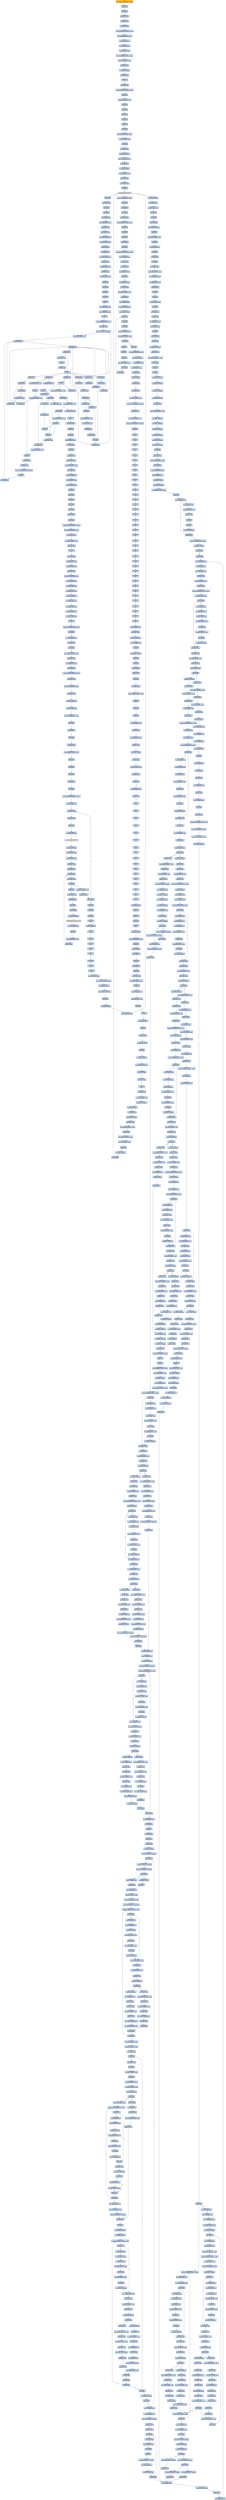 digraph G {
node[shape=rectangle,style=filled,fillcolor=lightsteelblue,color=lightsteelblue]
bgcolor="transparent"
a0x00401410movl_0x423cbcUINT32_eax[label="start\nmovl $0x423cbc<UINT32>, %eax",color="lightgrey",fillcolor="orange"];
a0x00401415pushl_eax[label="0x00401415\npushl %eax"];
a0x00401416pushl_fs_0[label="0x00401416\npushl %fs:0"];
a0x0040141dmovl_esp_fs_0[label="0x0040141d\nmovl %esp, %fs:0"];
a0x00401424xorl_eax_eax[label="0x00401424\nxorl %eax, %eax"];
a0x00401426movl_ecx_eax_[label="0x00401426\nmovl %ecx, (%eax)"];
a0x00423cbcmovl_0xf0422a41UINT32_eax[label="0x00423cbc\nmovl $0xf0422a41<UINT32>, %eax"];
a0x00423cc1leal_0x1000129eeax__ecx[label="0x00423cc1\nleal 0x1000129e(%eax), %ecx"];
a0x00423cc7movl_eax_0x1ecx_[label="0x00423cc7\nmovl %eax, 0x1(%ecx)"];
a0x00423ccamovl_0x4esp__edx[label="0x00423cca\nmovl 0x4(%esp), %edx"];
a0x00423ccemovl_0xcedx__edx[label="0x00423cce\nmovl 0xc(%edx), %edx"];
a0x00423cd1movb_0xffffffe9UINT8_edx_[label="0x00423cd1\nmovb $0xffffffe9<UINT8>, (%edx)"];
a0x00423cd4addl_0x5UINT8_edx[label="0x00423cd4\naddl $0x5<UINT8>, %edx"];
a0x00423cd7subl_edx_ecx[label="0x00423cd7\nsubl %edx, %ecx"];
a0x00423cd9movl_ecx__4edx_[label="0x00423cd9\nmovl %ecx, -4(%edx)"];
a0x00423cdcxorl_eax_eax[label="0x00423cdc\nxorl %eax, %eax"];
a0x00423cderet[label="0x00423cde\nret"];
a0x00401426jmp_0x00423cdf[label="0x00401426\njmp 0x00423cdf"];
a0x00423cdfmovl_0xf0422a41UINT32_eax[label="0x00423cdf\nmovl $0xf0422a41<UINT32>, %eax"];
a0x00423ce4popl_fs_0[label="0x00423ce4\npopl %fs:0"];
a0x00423cebaddl_0x4UINT8_esp[label="0x00423ceb\naddl $0x4<UINT8>, %esp"];
a0x00423ceepushl_ebp[label="0x00423cee\npushl %ebp"];
a0x00423cefpushl_ebx[label="0x00423cef\npushl %ebx"];
a0x00423cf0pushl_ecx[label="0x00423cf0\npushl %ecx"];
a0x00423cf1pushl_edi[label="0x00423cf1\npushl %edi"];
a0x00423cf2pushl_esi[label="0x00423cf2\npushl %esi"];
a0x00423cf3pushl_edx[label="0x00423cf3\npushl %edx"];
a0x00423cf4leal_0x10001257eax__ebx[label="0x00423cf4\nleal 0x10001257(%eax), %ebx"];
a0x00423cfamovl_0x18ebx__edx[label="0x00423cfa\nmovl 0x18(%ebx), %edx"];
a0x00423cfdpushl_edx[label="0x00423cfd\npushl %edx"];
a0x00423cfemovl_eax_ebp[label="0x00423cfe\nmovl %eax, %ebp"];
a0x00423d00pushl_0x40UINT8[label="0x00423d00\npushl $0x40<UINT8>"];
a0x00423d02pushl_0x1000UINT32[label="0x00423d02\npushl $0x1000<UINT32>"];
a0x00423d07pushl_0x4ebx_[label="0x00423d07\npushl 0x4(%ebx)"];
a0x00423d0apushl_0x0UINT8[label="0x00423d0a\npushl $0x0<UINT8>"];
a0x00423d0cmovl_0x10ebx__ecx[label="0x00423d0c\nmovl 0x10(%ebx), %ecx"];
a0x00423d0faddl_edx_ecx[label="0x00423d0f\naddl %edx, %ecx"];
a0x00423d11movl_ecx__eax[label="0x00423d11\nmovl (%ecx), %eax"];
a0x00423d13call_eax[label="0x00423d13\ncall %eax"];
VirtualAlloc_kernel32_dll[label="VirtualAlloc@kernel32.dll",color="lightgrey",fillcolor="lightgrey"];
a0x00423d15popl_edx[label="0x00423d15\npopl %edx"];
a0x00423d16movl_eax_edi[label="0x00423d16\nmovl %eax, %edi"];
a0x00423d18pushl_eax[label="0x00423d18\npushl %eax"];
a0x00423d19pushl_edx[label="0x00423d19\npushl %edx"];
a0x00423d1amovl_ebx__esi[label="0x00423d1a\nmovl (%ebx), %esi"];
a0x00423d1cmovl_0x20ebx__eax[label="0x00423d1c\nmovl 0x20(%ebx), %eax"];
a0x00423d1faddl_edx_eax[label="0x00423d1f\naddl %edx, %eax"];
a0x00423d21movl_eax__ecx[label="0x00423d21\nmovl (%eax), %ecx"];
a0x00423d23movl_ecx_0x20ebx_[label="0x00423d23\nmovl %ecx, 0x20(%ebx)"];
a0x00423d26movl_0x1cebx__eax[label="0x00423d26\nmovl 0x1c(%ebx), %eax"];
a0x00423d29addl_edx_eax[label="0x00423d29\naddl %edx, %eax"];
a0x00423d2bmovl_eax__ecx[label="0x00423d2b\nmovl (%eax), %ecx"];
a0x00423d2dmovl_ecx_0x1cebx_[label="0x00423d2d\nmovl %ecx, 0x1c(%ebx)"];
a0x00423d30addl_edx_esi[label="0x00423d30\naddl %edx, %esi"];
a0x00423d32movl_0xcebx__ecx[label="0x00423d32\nmovl 0xc(%ebx), %ecx"];
a0x00423d35addl_edx_ecx[label="0x00423d35\naddl %edx, %ecx"];
a0x00423d37leal_0x1cebx__eax[label="0x00423d37\nleal 0x1c(%ebx), %eax"];
a0x00423d3apushl_eax[label="0x00423d3a\npushl %eax"];
a0x00423d3bpushl_edi[label="0x00423d3b\npushl %edi"];
a0x00423d3cpushl_esi[label="0x00423d3c\npushl %esi"];
a0x00423d3dcall_ecx[label="0x00423d3d\ncall %ecx"];
a0x00423bebpusha_[label="0x00423beb\npusha "];
a0x00423becmovl_0x24esp__esi[label="0x00423bec\nmovl 0x24(%esp), %esi"];
a0x00423bf0movl_0x28esp__edi[label="0x00423bf0\nmovl 0x28(%esp), %edi"];
a0x00423bf4cld_[label="0x00423bf4\ncld "];
a0x00423bf5movb_0xffffff80UINT8_dl[label="0x00423bf5\nmovb $0xffffff80<UINT8>, %dl"];
a0x00423bf7xorl_ebx_ebx[label="0x00423bf7\nxorl %ebx, %ebx"];
a0x00423bf9movsb_ds_esi__es_edi_[label="0x00423bf9\nmovsb %ds:(%esi), %es:(%edi)"];
a0x00423bfamovb_0x2UINT8_bl[label="0x00423bfa\nmovb $0x2<UINT8>, %bl"];
a0x00423bfccall_0x00423c6e[label="0x00423bfc\ncall 0x00423c6e"];
a0x00423c6eaddb_dl_dl[label="0x00423c6e\naddb %dl, %dl"];
a0x00423c70jne_0x00423c77[label="0x00423c70\njne 0x00423c77"];
a0x00423c72movb_esi__dl[label="0x00423c72\nmovb (%esi), %dl"];
a0x00423c74incl_esi[label="0x00423c74\nincl %esi"];
a0x00423c75adcb_dl_dl[label="0x00423c75\nadcb %dl, %dl"];
a0x00423c77ret[label="0x00423c77\nret"];
a0x00423c01jae_0x00423bf9[label="0x00423c01\njae 0x00423bf9"];
a0x00423c03xorl_ecx_ecx[label="0x00423c03\nxorl %ecx, %ecx"];
a0x00423c05call_0x00423c6e[label="0x00423c05\ncall 0x00423c6e"];
a0x00423c0ajae_0x00423c28[label="0x00423c0a\njae 0x00423c28"];
a0x00423c0cxorl_eax_eax[label="0x00423c0c\nxorl %eax, %eax"];
a0x00423c0ecall_0x00423c6e[label="0x00423c0e\ncall 0x00423c6e"];
a0x00423c13jae_0x00423c38[label="0x00423c13\njae 0x00423c38"];
a0x00423c15movb_0x2UINT8_bl[label="0x00423c15\nmovb $0x2<UINT8>, %bl"];
a0x00423c17incl_ecx[label="0x00423c17\nincl %ecx"];
a0x00423c18movb_0x10UINT8_al[label="0x00423c18\nmovb $0x10<UINT8>, %al"];
a0x00423c1acall_0x00423c6e[label="0x00423c1a\ncall 0x00423c6e"];
a0x00423c1fadcb_al_al[label="0x00423c1f\nadcb %al, %al"];
a0x00423c21jae_0x00423c1a[label="0x00423c21\njae 0x00423c1a"];
a0x00423c23jne_0x00423c64[label="0x00423c23\njne 0x00423c64"];
a0x00423c25stosb_al_es_edi_[label="0x00423c25\nstosb %al, %es:(%edi)"];
a0x00423c26jmp_0x00423bfc[label="0x00423c26\njmp 0x00423bfc"];
a0x00423c28call_0x00423c7a[label="0x00423c28\ncall 0x00423c7a"];
a0x00423c7aincl_ecx[label="0x00423c7a\nincl %ecx"];
a0x00423c7bcall_0x00423c6e[label="0x00423c7b\ncall 0x00423c6e"];
a0x00423c80adcl_ecx_ecx[label="0x00423c80\nadcl %ecx, %ecx"];
a0x00423c82call_0x00423c6e[label="0x00423c82\ncall 0x00423c6e"];
a0x00423c87jb_0x00423c7b[label="0x00423c87\njb 0x00423c7b"];
a0x00423c89ret[label="0x00423c89\nret"];
a0x00423c2dsubl_ebx_ecx[label="0x00423c2d\nsubl %ebx, %ecx"];
a0x00423c2fjne_0x00423c41[label="0x00423c2f\njne 0x00423c41"];
a0x00423c41xchgl_eax_ecx[label="0x00423c41\nxchgl %eax, %ecx"];
a0x00423c42decl_eax[label="0x00423c42\ndecl %eax"];
a0x00423c43shll_0x8UINT8_eax[label="0x00423c43\nshll $0x8<UINT8>, %eax"];
a0x00423c46lodsb_ds_esi__al[label="0x00423c46\nlodsb %ds:(%esi), %al"];
a0x00423c47call_0x00423c78[label="0x00423c47\ncall 0x00423c78"];
a0x00423c78xorl_ecx_ecx[label="0x00423c78\nxorl %ecx, %ecx"];
a0x00423c4ccmpl_0x7d00UINT32_eax[label="0x00423c4c\ncmpl $0x7d00<UINT32>, %eax"];
a0x00423c51jae_0x00423c5d[label="0x00423c51\njae 0x00423c5d"];
a0x00423c53cmpb_0x5UINT8_ah[label="0x00423c53\ncmpb $0x5<UINT8>, %ah"];
a0x00423c56jae_0x00423c5e[label="0x00423c56\njae 0x00423c5e"];
a0x00423c58cmpl_0x7fUINT8_eax[label="0x00423c58\ncmpl $0x7f<UINT8>, %eax"];
a0x00423c5bja_0x00423c5f[label="0x00423c5b\nja 0x00423c5f"];
a0x00423c5dincl_ecx[label="0x00423c5d\nincl %ecx"];
a0x00423c5eincl_ecx[label="0x00423c5e\nincl %ecx"];
a0x00423c5fxchgl_eax_ebp[label="0x00423c5f\nxchgl %eax, %ebp"];
a0x00423c60movl_ebp_eax[label="0x00423c60\nmovl %ebp, %eax"];
a0x00423c62movb_0x1UINT8_bl[label="0x00423c62\nmovb $0x1<UINT8>, %bl"];
a0x00423c64pushl_esi[label="0x00423c64\npushl %esi"];
a0x00423c65movl_edi_esi[label="0x00423c65\nmovl %edi, %esi"];
a0x00423c67subl_eax_esi[label="0x00423c67\nsubl %eax, %esi"];
a0x00423c69repz_movsb_ds_esi__es_edi_[label="0x00423c69\nrepz movsb %ds:(%esi), %es:(%edi)"];
a0x00423c6bpopl_esi[label="0x00423c6b\npopl %esi"];
a0x00423c6cjmp_0x00423bfc[label="0x00423c6c\njmp 0x00423bfc"];
a0x00423c38lodsb_ds_esi__al[label="0x00423c38\nlodsb %ds:(%esi), %al"];
a0x00423c39shrl_eax[label="0x00423c39\nshrl %eax"];
a0x00423c3bje_0x00423c8a[label="0x00423c3b\nje 0x00423c8a"];
a0x00423c3dadcl_ecx_ecx[label="0x00423c3d\nadcl %ecx, %ecx"];
a0x00423c3fjmp_0x00423c5d[label="0x00423c3f\njmp 0x00423c5d"];
a0x00423c31call_0x00423c78[label="0x00423c31\ncall 0x00423c78"];
a0x00423c36jmp_0x00423c60[label="0x00423c36\njmp 0x00423c60"];
a0x00423c8asubl_0x28esp__edi[label="0x00423c8a\nsubl 0x28(%esp), %edi"];
a0x00423c8emovl_edi_0x1cesp_[label="0x00423c8e\nmovl %edi, 0x1c(%esp)"];
a0x00423c92popa_[label="0x00423c92\npopa "];
a0x00423c93ret_0xcUINT16[label="0x00423c93\nret $0xc<UINT16>"];
a0x00423d3fpopl_edx[label="0x00423d3f\npopl %edx"];
a0x00423d40popl_eax[label="0x00423d40\npopl %eax"];
a0x00423d41addl_0x8ebx__eax[label="0x00423d41\naddl 0x8(%ebx), %eax"];
a0x00423d44movl_eax_edi[label="0x00423d44\nmovl %eax, %edi"];
a0x00423d46pushl_edx[label="0x00423d46\npushl %edx"];
a0x00423d47movl_eax_esi[label="0x00423d47\nmovl %eax, %esi"];
a0x00423d49movl__4esi__eax[label="0x00423d49\nmovl -4(%esi), %eax"];
a0x00423d4caddl_0x4UINT8_eax[label="0x00423d4c\naddl $0x4<UINT8>, %eax"];
a0x00423d4fsubl_eax_esi[label="0x00423d4f\nsubl %eax, %esi"];
a0x00423d51movl_edx_0x8esi_[label="0x00423d51\nmovl %edx, 0x8(%esi)"];
a0x00423d54movl_0xcebx__ecx[label="0x00423d54\nmovl 0xc(%ebx), %ecx"];
a0x00423d57movl_ecx_0x14esi_[label="0x00423d57\nmovl %ecx, 0x14(%esi)"];
a0x00423d5acall_edi[label="0x00423d5a\ncall %edi"];
a0x03570914pushl_ebx[label="0x03570914\npushl %ebx"];
a0x03570915pushl_edi[label="0x03570915\npushl %edi"];
a0x03570916pushl_esi[label="0x03570916\npushl %esi"];
a0x03570917pushl_ebp[label="0x03570917\npushl %ebp"];
a0x03570918call_0x357091d[label="0x03570918\ncall 0x357091d"];
a0x0357091dpopl_ebp[label="0x0357091d\npopl %ebp"];
a0x0357091esubl_0x1000134cUINT32_ebp[label="0x0357091e\nsubl $0x1000134c<UINT32>, %ebp"];
a0x03570924leal_0x10001343ebp__esi[label="0x03570924\nleal 0x10001343(%ebp), %esi"];
a0x0357092amovl__4esi__eax[label="0x0357092a\nmovl -4(%esi), %eax"];
a0x0357092daddl_0x4UINT8_eax[label="0x0357092d\naddl $0x4<UINT8>, %eax"];
a0x03570930subl_eax_esi[label="0x03570930\nsubl %eax, %esi"];
a0x03570932cld_[label="0x03570932\ncld "];
a0x03570933movl_esi_ebx[label="0x03570933\nmovl %esi, %ebx"];
a0x03570935movl_0x8esi__edx[label="0x03570935\nmovl 0x8(%esi), %edx"];
a0x03570938movl_0x1cesi__esi[label="0x03570938\nmovl 0x1c(%esi), %esi"];
a0x0357093baddl_edx_esi[label="0x0357093b\naddl %edx, %esi"];
a0x0357093dleal_0x10001f2febp__edi[label="0x0357093d\nleal 0x10001f2f(%ebp), %edi"];
a0x03570943lodsl_ds_esi__eax[label="0x03570943\nlodsl %ds:(%esi), %eax"];
a0x03570944stosl_eax_es_edi_[label="0x03570944\nstosl %eax, %es:(%edi)"];
a0x03570945lodsl_ds_esi__eax[label="0x03570945\nlodsl %ds:(%esi), %eax"];
a0x03570946stosl_eax_es_edi_[label="0x03570946\nstosl %eax, %es:(%edi)"];
a0x03570947lodsl_ds_esi__eax[label="0x03570947\nlodsl %ds:(%esi), %eax"];
a0x03570948stosl_eax_es_edi_[label="0x03570948\nstosl %eax, %es:(%edi)"];
a0x03570949lodsl_ds_esi__eax[label="0x03570949\nlodsl %ds:(%esi), %eax"];
a0x0357094astosl_eax_es_edi_[label="0x0357094a\nstosl %eax, %es:(%edi)"];
a0x0357094bnop_[label="0x0357094b\nnop "];
a0x0357094ccmpl_0x1UINT8_0x48ebx_[label="0x0357094c\ncmpl $0x1<UINT8>, 0x48(%ebx)"];
a0x03570950je_0x3570967[label="0x03570950\nje 0x3570967"];
a0x03570952movl_0x44ebx__esi[label="0x03570952\nmovl 0x44(%ebx), %esi"];
a0x03570955testl_esi_esi[label="0x03570955\ntestl %esi, %esi"];
a0x03570957je_0x3570967[label="0x03570957\nje 0x3570967"];
a0x03570959movl_0x23UINT32_ecx[label="0x03570959\nmovl $0x23<UINT32>, %ecx"];
a0x0357095eaddl_edx_esi[label="0x0357095e\naddl %edx, %esi"];
a0x03570960movl_0x40ebx__edi[label="0x03570960\nmovl 0x40(%ebx), %edi"];
a0x03570963addl_edx_edi[label="0x03570963\naddl %edx, %edi"];
a0x03570965repz_movsb_ds_esi__es_edi_[label="0x03570965\nrepz movsb %ds:(%esi), %es:(%edi)"];
a0x03570967movl_ebx_esi[label="0x03570967\nmovl %ebx, %esi"];
a0x03570969leal_0x10001f1bebp__edi[label="0x03570969\nleal 0x10001f1b(%ebp), %edi"];
a0x0357096faddl_ebp_edi_[label="0x0357096f\naddl %ebp, (%edi)"];
a0x03570971addl_ebp_0x4edi_[label="0x03570971\naddl %ebp, 0x4(%edi)"];
a0x03570974addl_ebp_0x8edi_[label="0x03570974\naddl %ebp, 0x8(%edi)"];
a0x03570977leal_0x10001effebp__ecx[label="0x03570977\nleal 0x10001eff(%ebp), %ecx"];
a0x0357097dpushl_ecx[label="0x0357097d\npushl %ecx"];
a0x0357097ecall_0x3570ac9[label="0x0357097e\ncall 0x3570ac9"];
a0x03570ac9pushl_ebp[label="0x03570ac9\npushl %ebp"];
a0x03570acamovl_esp_ebp[label="0x03570aca\nmovl %esp, %ebp"];
a0x03570accaddl_0xfffffffcUINT8_esp[label="0x03570acc\naddl $0xfffffffc<UINT8>, %esp"];
a0x03570acfpushl_ebx[label="0x03570acf\npushl %ebx"];
a0x03570ad0pushl_edi[label="0x03570ad0\npushl %edi"];
a0x03570ad1pushl_esi[label="0x03570ad1\npushl %esi"];
a0x03570ad2call_0x3570ad7[label="0x03570ad2\ncall 0x3570ad7"];
a0x03570ad7popl_ebx[label="0x03570ad7\npopl %ebx"];
a0x03570ad8subl_0x10001506UINT32_ebx[label="0x03570ad8\nsubl $0x10001506<UINT32>, %ebx"];
a0x03570ademovl_0x8ebp__esi[label="0x03570ade\nmovl 0x8(%ebp), %esi"];
a0x03570ae1movl_esi__ecx[label="0x03570ae1\nmovl (%esi), %ecx"];
a0x03570ae3addl_ebx_ecx[label="0x03570ae3\naddl %ebx, %ecx"];
a0x03570ae5pushl_ecx[label="0x03570ae5\npushl %ecx"];
a0x03570ae6call_0x10001f2febx_[label="0x03570ae6\ncall 0x10001f2f(%ebx)"];
LoadLibraryA_kernel32_dll[label="LoadLibraryA@kernel32.dll",color="lightgrey",fillcolor="lightgrey"];
a0x03570aecmovl_eax__4ebp_[label="0x03570aec\nmovl %eax, -4(%ebp)"];
a0x03570aefmovl_0x4esi__edx[label="0x03570aef\nmovl 0x4(%esi), %edx"];
a0x03570af2movl_0x8esi__edi[label="0x03570af2\nmovl 0x8(%esi), %edi"];
a0x03570af5addl_ebx_edx[label="0x03570af5\naddl %ebx, %edx"];
a0x03570af7addl_ebx_edi[label="0x03570af7\naddl %ebx, %edi"];
a0x03570af9xorl_eax_eax[label="0x03570af9\nxorl %eax, %eax"];
a0x03570afbaddl_edx__eax[label="0x03570afb\naddl (%edx), %eax"];
a0x03570afdje_0x3570b15[label="0x03570afd\nje 0x3570b15"];
a0x03570affpushl_edx[label="0x03570aff\npushl %edx"];
a0x03570b00movl_edx__eax[label="0x03570b00\nmovl (%edx), %eax"];
a0x03570b02addl_ebx_eax[label="0x03570b02\naddl %ebx, %eax"];
a0x03570b04pushl_eax[label="0x03570b04\npushl %eax"];
a0x03570b05pushl__4ebp_[label="0x03570b05\npushl -4(%ebp)"];
a0x03570b08call_0x10001f33ebx_[label="0x03570b08\ncall 0x10001f33(%ebx)"];
GetProcAddress_kernel32_dll[label="GetProcAddress@kernel32.dll",color="lightgrey",fillcolor="lightgrey"];
a0x03570b0estosl_eax_es_edi_[label="0x03570b0e\nstosl %eax, %es:(%edi)"];
a0x03570b0fpopl_edx[label="0x03570b0f\npopl %edx"];
a0x03570b10addl_0x4UINT8_edx[label="0x03570b10\naddl $0x4<UINT8>, %edx"];
a0x03570b13jmp_0x3570af9[label="0x03570b13\njmp 0x3570af9"];
a0x03570b15addl_0xcUINT8_esi[label="0x03570b15\naddl $0xc<UINT8>, %esi"];
a0x03570b18addl_esi__eax[label="0x03570b18\naddl (%esi), %eax"];
a0x03570b1ajne_0x3570ae1[label="0x03570b1a\njne 0x3570ae1"];
a0x03570b1cpopl_esi[label="0x03570b1c\npopl %esi"];
a0x03570b1dpopl_edi[label="0x03570b1d\npopl %edi"];
a0x03570b1epopl_ebx[label="0x03570b1e\npopl %ebx"];
a0x03570b1fleave_[label="0x03570b1f\nleave "];
a0x03570b20ret_0x4UINT16[label="0x03570b20\nret $0x4<UINT16>"];
a0x03570983nop_[label="0x03570983\nnop "];
a0x03570984nop_[label="0x03570984\nnop "];
a0x03570985nop_[label="0x03570985\nnop "];
a0x03570986nop_[label="0x03570986\nnop "];
a0x03570987nop_[label="0x03570987\nnop "];
a0x03570988nop_[label="0x03570988\nnop "];
a0x03570989nop_[label="0x03570989\nnop "];
a0x0357098anop_[label="0x0357098a\nnop "];
a0x0357098bmovl_0x2cesi__ecx[label="0x0357098b\nmovl 0x2c(%esi), %ecx"];
a0x0357098emovl_ecx_0x10001f2bebp_[label="0x0357098e\nmovl %ecx, 0x10001f2b(%ebp)"];
a0x03570994pushl_0x40UINT8[label="0x03570994\npushl $0x40<UINT8>"];
a0x03570996pushl_0x1000UINT32[label="0x03570996\npushl $0x1000<UINT32>"];
a0x0357099bpushl_ecx[label="0x0357099b\npushl %ecx"];
a0x0357099cpushl_0x0UINT8[label="0x0357099c\npushl $0x0<UINT8>"];
a0x0357099ecall_0x10001f37ebp_[label="0x0357099e\ncall 0x10001f37(%ebp)"];
a0x035709a4movl_eax_0x10001f27ebp_[label="0x035709a4\nmovl %eax, 0x10001f27(%ebp)"];
a0x035709aapushl_esi[label="0x035709aa\npushl %esi"];
a0x035709abcall_0x3570da6[label="0x035709ab\ncall 0x3570da6"];
a0x03570da6pushl_ebp[label="0x03570da6\npushl %ebp"];
a0x03570da7movl_esp_ebp[label="0x03570da7\nmovl %esp, %ebp"];
a0x03570da9addl_0xffffffe8UINT8_esp[label="0x03570da9\naddl $0xffffffe8<UINT8>, %esp"];
a0x03570dacpushl_ebx[label="0x03570dac\npushl %ebx"];
a0x03570dadpushl_edi[label="0x03570dad\npushl %edi"];
a0x03570daepushl_esi[label="0x03570dae\npushl %esi"];
a0x03570dafcall_0x3570db4[label="0x03570daf\ncall 0x3570db4"];
a0x03570db4popl_ebx[label="0x03570db4\npopl %ebx"];
a0x03570db5subl_0x100017e3UINT32_ebx[label="0x03570db5\nsubl $0x100017e3<UINT32>, %ebx"];
a0x03570dbbmovl_0x8ebp__esi[label="0x03570dbb\nmovl 0x8(%ebp), %esi"];
a0x03570dbexorl_eax_eax[label="0x03570dbe\nxorl %eax, %eax"];
a0x03570dc0xorl_ecx_ecx[label="0x03570dc0\nxorl %ecx, %ecx"];
a0x03570dc2addl_0x3cesi__ecx[label="0x03570dc2\naddl 0x3c(%esi), %ecx"];
a0x03570dc5je_0x3570dd1[label="0x03570dc5\nje 0x3570dd1"];
a0x03570dc7movl_0x8esi__edx[label="0x03570dc7\nmovl 0x8(%esi), %edx"];
a0x03570dcamovl_esi_edi[label="0x03570dca\nmovl %esi, %edi"];
a0x03570dccaddl_0x50UINT8_esi[label="0x03570dcc\naddl $0x50<UINT8>, %esi"];
a0x03570dcfjmp_0x3570dd8[label="0x03570dcf\njmp 0x3570dd8"];
a0x03570dd8movl_eax__4ebp_[label="0x03570dd8\nmovl %eax, -4(%ebp)"];
a0x03570ddbmovzwl_0x2edi__eax[label="0x03570ddb\nmovzwl 0x2(%edi), %eax"];
a0x03570ddfmovl_eax__16ebp_[label="0x03570ddf\nmovl %eax, -16(%ebp)"];
a0x03570de2pushl_ecx[label="0x03570de2\npushl %ecx"];
a0x03570de3pushl_edx[label="0x03570de3\npushl %edx"];
a0x03570de4pushl_esi[label="0x03570de4\npushl %esi"];
a0x03570de5movzwl_0x10esi__eax[label="0x03570de5\nmovzwl 0x10(%esi), %eax"];
a0x03570de9testl_0x10UINT32_eax[label="0x03570de9\ntestl $0x10<UINT32>, %eax"];
a0x03570deeje_0x3570eca[label="0x03570dee\nje 0x3570eca"];
a0x03570ecapopl_esi[label="0x03570eca\npopl %esi"];
a0x03570ecbpopl_edx[label="0x03570ecb\npopl %edx"];
a0x03570eccpopl_ecx[label="0x03570ecc\npopl %ecx"];
a0x03570ecdaddl_0x1cUINT8_esi[label="0x03570ecd\naddl $0x1c<UINT8>, %esi"];
a0x03570ed0decl_ecx[label="0x03570ed0\ndecl %ecx"];
a0x03570ed1jne_0x3570de2[label="0x03570ed1\njne 0x3570de2"];
a0x03570df4pushl_esi[label="0x03570df4\npushl %esi"];
a0x03570df5movl_0x10001f27ebx__edi[label="0x03570df5\nmovl 0x10001f27(%ebx), %edi"];
a0x03570dfbmovl_edi__20ebp_[label="0x03570dfb\nmovl %edi, -20(%ebp)"];
a0x03570dfemovl_0x8esi__ecx[label="0x03570dfe\nmovl 0x8(%esi), %ecx"];
a0x03570e01movl_0x14esi__eax[label="0x03570e01\nmovl 0x14(%esi), %eax"];
a0x03570e04subl_eax_ecx[label="0x03570e04\nsubl %eax, %ecx"];
a0x03570e06movl_esi__esi[label="0x03570e06\nmovl (%esi), %esi"];
a0x03570e08addl_edx_esi[label="0x03570e08\naddl %edx, %esi"];
a0x03570e0amovl_ecx_eax[label="0x03570e0a\nmovl %ecx, %eax"];
a0x03570e0csarl_0x2UINT8_ecx[label="0x03570e0c\nsarl $0x2<UINT8>, %ecx"];
a0x03570e0frepz_movsl_ds_esi__es_edi_[label="0x03570e0f\nrepz movsl %ds:(%esi), %es:(%edi)"];
a0x03570e11addl_eax_ecx[label="0x03570e11\naddl %eax, %ecx"];
a0x03570e13andl_0x3UINT8_ecx[label="0x03570e13\nandl $0x3<UINT8>, %ecx"];
a0x03570e16repz_movsb_ds_esi__es_edi_[label="0x03570e16\nrepz movsb %ds:(%esi), %es:(%edi)"];
a0x03570e18popl_esi[label="0x03570e18\npopl %esi"];
a0x03570e19nop_[label="0x03570e19\nnop "];
a0x03570e1anop_[label="0x03570e1a\nnop "];
a0x03570e1bnop_[label="0x03570e1b\nnop "];
a0x03570e1cnop_[label="0x03570e1c\nnop "];
a0x03570e1dnop_[label="0x03570e1d\nnop "];
a0x03570e1enop_[label="0x03570e1e\nnop "];
a0x03570e1fnop_[label="0x03570e1f\nnop "];
a0x03570e20nop_[label="0x03570e20\nnop "];
a0x03570e21nop_[label="0x03570e21\nnop "];
a0x03570e22nop_[label="0x03570e22\nnop "];
a0x03570e23nop_[label="0x03570e23\nnop "];
a0x03570e24nop_[label="0x03570e24\nnop "];
a0x03570e25nop_[label="0x03570e25\nnop "];
a0x03570e26nop_[label="0x03570e26\nnop "];
a0x03570e27nop_[label="0x03570e27\nnop "];
a0x03570e28nop_[label="0x03570e28\nnop "];
a0x03570e29nop_[label="0x03570e29\nnop "];
a0x03570e2anop_[label="0x03570e2a\nnop "];
a0x03570e2bnop_[label="0x03570e2b\nnop "];
a0x03570e2cnop_[label="0x03570e2c\nnop "];
a0x03570e2dnop_[label="0x03570e2d\nnop "];
a0x03570e2enop_[label="0x03570e2e\nnop "];
a0x03570e2fnop_[label="0x03570e2f\nnop "];
a0x03570e30nop_[label="0x03570e30\nnop "];
a0x03570e31nop_[label="0x03570e31\nnop "];
a0x03570e32nop_[label="0x03570e32\nnop "];
a0x03570e33nop_[label="0x03570e33\nnop "];
a0x03570e34nop_[label="0x03570e34\nnop "];
a0x03570e35nop_[label="0x03570e35\nnop "];
a0x03570e36nop_[label="0x03570e36\nnop "];
a0x03570e37nop_[label="0x03570e37\nnop "];
a0x03570e38nop_[label="0x03570e38\nnop "];
a0x03570e39nop_[label="0x03570e39\nnop "];
a0x03570e3anop_[label="0x03570e3a\nnop "];
a0x03570e3bnop_[label="0x03570e3b\nnop "];
a0x03570e3cnop_[label="0x03570e3c\nnop "];
a0x03570e3dnop_[label="0x03570e3d\nnop "];
a0x03570e3enop_[label="0x03570e3e\nnop "];
a0x03570e3fmovl_0x4esi__eax[label="0x03570e3f\nmovl 0x4(%esi), %eax"];
a0x03570e42addl_edx_eax[label="0x03570e42\naddl %edx, %eax"];
a0x03570e44movl_eax__24ebp_[label="0x03570e44\nmovl %eax, -24(%ebp)"];
a0x03570e47movl__16ebp__eax[label="0x03570e47\nmovl -16(%ebp), %eax"];
a0x03570e4adecl_eax[label="0x03570e4a\ndecl %eax"];
a0x03570e4bmovl_eax__12ebp_[label="0x03570e4b\nmovl %eax, -12(%ebp)"];
a0x03570e4epushl_edx[label="0x03570e4e\npushl %edx"];
a0x03570e4fpushl_eax[label="0x03570e4f\npushl %eax"];
a0x03570e50pushl_0x8ebp_[label="0x03570e50\npushl 0x8(%ebp)"];
a0x03570e53call_0x35711a3[label="0x03570e53\ncall 0x35711a3"];
a0x035711a3pushl_ebp[label="0x035711a3\npushl %ebp"];
a0x035711a4movl_esp_ebp[label="0x035711a4\nmovl %esp, %ebp"];
a0x035711a6addl_0xfffffffcUINT8_esp[label="0x035711a6\naddl $0xfffffffc<UINT8>, %esp"];
a0x035711a9pushl_ebx[label="0x035711a9\npushl %ebx"];
a0x035711aapushl_edi[label="0x035711aa\npushl %edi"];
a0x035711abpushl_esi[label="0x035711ab\npushl %esi"];
a0x035711acmovl_0x8ebp__ebx[label="0x035711ac\nmovl 0x8(%ebp), %ebx"];
a0x035711afmovl_ebx_esi[label="0x035711af\nmovl %ebx, %esi"];
a0x035711b1movl_0x30ebx__ecx[label="0x035711b1\nmovl 0x30(%ebx), %ecx"];
a0x035711b4subl_ecx_esi[label="0x035711b4\nsubl %ecx, %esi"];
a0x035711b6movl_esi__4ebp_[label="0x035711b6\nmovl %esi, -4(%ebp)"];
a0x035711b9xorl_ecx_ecx[label="0x035711b9\nxorl %ecx, %ecx"];
a0x035711bblodsl_ds_esi__eax[label="0x035711bb\nlodsl %ds:(%esi), %eax"];
a0x035711bctestl_eax_eax[label="0x035711bc\ntestl %eax, %eax"];
a0x035711beje_0x35711dc[label="0x035711be\nje 0x35711dc"];
a0x035711c0cmpl_0xcebp__ecx[label="0x035711c0\ncmpl 0xc(%ebp), %ecx"];
a0x035711c3je_0x35711c8[label="0x035711c3\nje 0x35711c8"];
a0x035711c8nop_[label="0x035711c8\nnop "];
a0x035711c9nop_[label="0x035711c9\nnop "];
a0x035711canop_[label="0x035711ca\nnop "];
a0x035711cbnop_[label="0x035711cb\nnop "];
a0x035711ccnop_[label="0x035711cc\nnop "];
a0x035711cdnop_[label="0x035711cd\nnop "];
a0x035711cenop_[label="0x035711ce\nnop "];
a0x035711cfnop_[label="0x035711cf\nnop "];
a0x035711d0nop_[label="0x035711d0\nnop "];
a0x035711d1nop_[label="0x035711d1\nnop "];
a0x035711d2nop_[label="0x035711d2\nnop "];
a0x035711d3nop_[label="0x035711d3\nnop "];
a0x035711d4nop_[label="0x035711d4\nnop "];
a0x035711d5nop_[label="0x035711d5\nnop "];
a0x035711d6nop_[label="0x035711d6\nnop "];
a0x035711d7nop_[label="0x035711d7\nnop "];
a0x035711d8nop_[label="0x035711d8\nnop "];
a0x035711d9addl__4ebp__eax[label="0x035711d9\naddl -4(%ebp), %eax"];
a0x035711dcpopl_esi[label="0x035711dc\npopl %esi"];
a0x035711ddpopl_edi[label="0x035711dd\npopl %edi"];
a0x035711depopl_ebx[label="0x035711de\npopl %ebx"];
a0x035711dfleave_[label="0x035711df\nleave "];
a0x035711e0ret_0x8UINT16[label="0x035711e0\nret $0x8<UINT16>"];
a0x03570e58leal_0x10001f2febx__ecx[label="0x03570e58\nleal 0x10001f2f(%ebx), %ecx"];
a0x03570e5epushl_ecx[label="0x03570e5e\npushl %ecx"];
a0x03570e5fpushl__24ebp_[label="0x03570e5f\npushl -24(%ebp)"];
a0x03570e62pushl__20ebp_[label="0x03570e62\npushl -20(%ebp)"];
a0x03570e65call_eax[label="0x03570e65\ncall %eax"];
a0x03570008jmp_0x35707ea[label="0x03570008\njmp 0x35707ea"];
a0x035707eapushl_ebp[label="0x035707ea\npushl %ebp"];
a0x035707ebmovl_esp_ebp[label="0x035707eb\nmovl %esp, %ebp"];
a0x035707edsubl_0x10UINT8_esp[label="0x035707ed\nsubl $0x10<UINT8>, %esp"];
a0x035707f0pushl_esi[label="0x035707f0\npushl %esi"];
a0x035707f1movl_0x8ebp__esi[label="0x035707f1\nmovl 0x8(%ebp), %esi"];
a0x035707f4movzbl_0x4esi__eax[label="0x035707f4\nmovzbl 0x4(%esi), %eax"];
a0x035707f8pushl_edi[label="0x035707f8\npushl %edi"];
a0x035707f9cltd_[label="0x035707f9\ncltd "];
a0x035707fapushl_0x9UINT8[label="0x035707fa\npushl $0x9<UINT8>"];
a0x035707fcpopl_ecx[label="0x035707fc\npopl %ecx"];
a0x035707fdidivl_ecx_eax[label="0x035707fd\nidivl %ecx, %eax"];
a0x035707ffpushl_0x5UINT8[label="0x035707ff\npushl $0x5<UINT8>"];
a0x03570801popl_edi[label="0x03570801\npopl %edi"];
a0x03570802pushl_0x4UINT8[label="0x03570802\npushl $0x4<UINT8>"];
a0x03570804pushl_0x1000UINT32[label="0x03570804\npushl $0x1000<UINT32>"];
a0x03570809movzbl_al_eax[label="0x03570809\nmovzbl %al, %eax"];
a0x0357080cmovl_edx_ecx[label="0x0357080c\nmovl %edx, %ecx"];
a0x0357080ecltd_[label="0x0357080e\ncltd "];
a0x0357080fidivl_edi_eax[label="0x0357080f\nidivl %edi, %eax"];
a0x03570811movl_0x10ebp__edi[label="0x03570811\nmovl 0x10(%ebp), %edi"];
a0x03570814movl_ecx__16ebp_[label="0x03570814\nmovl %ecx, -16(%ebp)"];
a0x03570817movl_eax__8ebp_[label="0x03570817\nmovl %eax, -8(%ebp)"];
a0x0357081amovl_edx_eax[label="0x0357081a\nmovl %edx, %eax"];
a0x0357081cmovl_eax__12ebp_[label="0x0357081c\nmovl %eax, -12(%ebp)"];
a0x0357081faddl_eax_ecx[label="0x0357081f\naddl %eax, %ecx"];
a0x03570821movl_0x300UINT32_eax[label="0x03570821\nmovl $0x300<UINT32>, %eax"];
a0x03570826shll_cl_eax[label="0x03570826\nshll %cl, %eax"];
a0x03570828addl_0x736UINT32_eax[label="0x03570828\naddl $0x736<UINT32>, %eax"];
a0x0357082dshll_0x4UINT8_eax[label="0x0357082d\nshll $0x4<UINT8>, %eax"];
a0x03570830pushl_eax[label="0x03570830\npushl %eax"];
a0x03570831pushl_0x0UINT8[label="0x03570831\npushl $0x0<UINT8>"];
a0x03570833call_0x8edi_[label="0x03570833\ncall 0x8(%edi)"];
a0x03570836movl_eax__4ebp_[label="0x03570836\nmovl %eax, -4(%ebp)"];
a0x03570839movl_esi__eax[label="0x03570839\nmovl (%esi), %eax"];
a0x0357083bleal_0x8ebp__ecx[label="0x0357083b\nleal 0x8(%ebp), %ecx"];
a0x0357083epushl_ecx[label="0x0357083e\npushl %ecx"];
a0x0357083fpushl_eax[label="0x0357083f\npushl %eax"];
a0x03570840pushl_0xcebp_[label="0x03570840\npushl 0xc(%ebp)"];
a0x03570843movl_eax_0x8ebp_[label="0x03570843\nmovl %eax, 0x8(%ebp)"];
a0x03570846pushl_eax[label="0x03570846\npushl %eax"];
a0x03570847addl_0x11UINT8_esi[label="0x03570847\naddl $0x11<UINT8>, %esi"];
a0x0357084apushl_esi[label="0x0357084a\npushl %esi"];
a0x0357084bleal__16ebp__eax[label="0x0357084b\nleal -16(%ebp), %eax"];
a0x0357084epushl_eax[label="0x0357084e\npushl %eax"];
a0x0357084fcall_0x357000d[label="0x0357084f\ncall 0x357000d"];
a0x0357000dpushl_ebp[label="0x0357000d\npushl %ebp"];
a0x0357000emovl_esp_ebp[label="0x0357000e\nmovl %esp, %ebp"];
a0x03570010subl_0x34UINT8_esp[label="0x03570010\nsubl $0x34<UINT8>, %esp"];
a0x03570013movl_0x8ebp__eax[label="0x03570013\nmovl 0x8(%ebp), %eax"];
a0x03570016movl_0x8eax__ecx[label="0x03570016\nmovl 0x8(%eax), %ecx"];
a0x03570019xorl_edx_edx[label="0x03570019\nxorl %edx, %edx"];
a0x0357001bincl_edx[label="0x0357001b\nincl %edx"];
a0x0357001cpushl_ebx[label="0x0357001c\npushl %ebx"];
a0x0357001dmovl_0xceax__ebx[label="0x0357001d\nmovl 0xc(%eax), %ebx"];
a0x03570020pushl_esi[label="0x03570020\npushl %esi"];
a0x03570021movl_edx_esi[label="0x03570021\nmovl %edx, %esi"];
a0x03570023shll_cl_esi[label="0x03570023\nshll %cl, %esi"];
a0x03570025movl_0x4eax__ecx[label="0x03570025\nmovl 0x4(%eax), %ecx"];
a0x03570028movl_eax__eax[label="0x03570028\nmovl (%eax), %eax"];
a0x0357002apushl_edi[label="0x0357002a\npushl %edi"];
a0x0357002bmovl_edx_edi[label="0x0357002b\nmovl %edx, %edi"];
a0x0357002dshll_cl_edi[label="0x0357002d\nshll %cl, %edi"];
a0x0357002fmovl_eax__44ebp_[label="0x0357002f\nmovl %eax, -44(%ebp)"];
a0x03570032addl_eax_ecx[label="0x03570032\naddl %eax, %ecx"];
a0x03570034movl_0x300UINT32_eax[label="0x03570034\nmovl $0x300<UINT32>, %eax"];
a0x03570039shll_cl_eax[label="0x03570039\nshll %cl, %eax"];
a0x0357003bdecl_esi[label="0x0357003b\ndecl %esi"];
a0x0357003cdecl_edi[label="0x0357003c\ndecl %edi"];
a0x0357003dmovl_edx__24ebp_[label="0x0357003d\nmovl %edx, -24(%ebp)"];
a0x03570040movl_edx__32ebp_[label="0x03570040\nmovl %edx, -32(%ebp)"];
a0x03570043movl_edx__28ebp_[label="0x03570043\nmovl %edx, -28(%ebp)"];
a0x03570046movl_edx__36ebp_[label="0x03570046\nmovl %edx, -36(%ebp)"];
a0x03570049xorl_edx_edx[label="0x03570049\nxorl %edx, %edx"];
a0x0357004baddl_0x736UINT32_eax[label="0x0357004b\naddl $0x736<UINT32>, %eax"];
a0x03570050movl_ebx__20ebp_[label="0x03570050\nmovl %ebx, -20(%ebp)"];
a0x03570053movl_esi__48ebp_[label="0x03570053\nmovl %esi, -48(%ebp)"];
a0x03570056movl_edi__52ebp_[label="0x03570056\nmovl %edi, -52(%ebp)"];
a0x03570059movl_edx__12ebp_[label="0x03570059\nmovl %edx, -12(%ebp)"];
a0x0357005cmovb_dl_0xbebp_[label="0x0357005c\nmovb %dl, 0xb(%ebp)"];
a0x0357005fmovl_edx__8ebp_[label="0x0357005f\nmovl %edx, -8(%ebp)"];
a0x03570062je_0x357006f[label="0x03570062\nje 0x357006f"];
a0x03570064movl_eax_ecx[label="0x03570064\nmovl %eax, %ecx"];
a0x03570066movl_0x400UINT32_eax[label="0x03570066\nmovl $0x400<UINT32>, %eax"];
a0x0357006bmovl_ebx_edi[label="0x0357006b\nmovl %ebx, %edi"];
a0x0357006drepz_stosl_eax_es_edi_[label="0x0357006d\nrepz stosl %eax, %es:(%edi)"];
a0x0357006fmovl_0xcebp__ecx[label="0x0357006f\nmovl 0xc(%ebp), %ecx"];
a0x03570072pushl_0x5UINT8[label="0x03570072\npushl $0x5<UINT8>"];
a0x03570074movl_edx_0xcebp_[label="0x03570074\nmovl %edx, 0xc(%ebp)"];
a0x03570077orl_0xffffffffUINT8_eax[label="0x03570077\norl $0xffffffff<UINT8>, %eax"];
a0x0357007apopl_edx[label="0x0357007a\npopl %edx"];
a0x0357007bmovl_0xcebp__edi[label="0x0357007b\nmovl 0xc(%ebp), %edi"];
a0x0357007emovzbl_ecx__ebx[label="0x0357007e\nmovzbl (%ecx), %ebx"];
a0x03570081shll_0x8UINT8_edi[label="0x03570081\nshll $0x8<UINT8>, %edi"];
a0x03570084orl_ebx_edi[label="0x03570084\norl %ebx, %edi"];
a0x03570086incl_ecx[label="0x03570086\nincl %ecx"];
a0x03570087decl_edx[label="0x03570087\ndecl %edx"];
a0x03570088movl_edi_0xcebp_[label="0x03570088\nmovl %edi, 0xc(%ebp)"];
a0x0357008bjne_0x357007b[label="0x0357008b\njne 0x357007b"];
a0x0357008dcmpl_0x0UINT8_0x18ebp_[label="0x0357008d\ncmpl $0x0<UINT8>, 0x18(%ebp)"];
a0x03570091movl_ecx__4ebp_[label="0x03570091\nmovl %ecx, -4(%ebp)"];
a0x03570094jbe_0x35707d9[label="0x03570094\njbe 0x35707d9"];
a0x0357009ajmp_0x357009f[label="0x0357009a\njmp 0x357009f"];
a0x0357009fmovl__12ebp__ebx[label="0x0357009f\nmovl -12(%ebp), %ebx"];
a0x035700a2movl__8ebp__ecx[label="0x035700a2\nmovl -8(%ebp), %ecx"];
a0x035700a5movl__20ebp__edx[label="0x035700a5\nmovl -20(%ebp), %edx"];
a0x035700a8andl_esi_ebx[label="0x035700a8\nandl %esi, %ebx"];
a0x035700aashll_0x4UINT8_ecx[label="0x035700aa\nshll $0x4<UINT8>, %ecx"];
a0x035700adaddl_ebx_ecx[label="0x035700ad\naddl %ebx, %ecx"];
a0x035700afcmpl_0x1000000UINT32_eax[label="0x035700af\ncmpl $0x1000000<UINT32>, %eax"];
a0x035700b4leal_edxecx4__edi[label="0x035700b4\nleal (%edx,%ecx,4), %edi"];
a0x035700b7jae_0x35700d0[label="0x035700b7\njae 0x35700d0"];
a0x035700d0movl_edi__ecx[label="0x035700d0\nmovl (%edi), %ecx"];
a0x035700d2movl_eax_esi[label="0x035700d2\nmovl %eax, %esi"];
a0x035700d4shrl_0xbUINT8_esi[label="0x035700d4\nshrl $0xb<UINT8>, %esi"];
a0x035700d7imull_ecx_esi[label="0x035700d7\nimull %ecx, %esi"];
a0x035700dacmpl_esi_0xcebp_[label="0x035700da\ncmpl %esi, 0xc(%ebp)"];
a0x035700ddjae_0x3570262[label="0x035700dd\njae 0x3570262"];
a0x035700e3movl_esi_eax[label="0x035700e3\nmovl %esi, %eax"];
a0x035700e5movl_0x800UINT32_esi[label="0x035700e5\nmovl $0x800<UINT32>, %esi"];
a0x035700easubl_ecx_esi[label="0x035700ea\nsubl %ecx, %esi"];
a0x035700ecshrl_0x5UINT8_esi[label="0x035700ec\nshrl $0x5<UINT8>, %esi"];
a0x035700efaddl_ecx_esi[label="0x035700ef\naddl %ecx, %esi"];
a0x035700f1movl_esi_edi_[label="0x035700f1\nmovl %esi, (%edi)"];
a0x035700f3movzbl_0xbebp__esi[label="0x035700f3\nmovzbl 0xb(%ebp), %esi"];
a0x035700f7movl__12ebp__edi[label="0x035700f7\nmovl -12(%ebp), %edi"];
a0x035700faandl__52ebp__edi[label="0x035700fa\nandl -52(%ebp), %edi"];
a0x035700fdpushl_0x8UINT8[label="0x035700fd\npushl $0x8<UINT8>"];
a0x035700ffpopl_ecx[label="0x035700ff\npopl %ecx"];
a0x03570100subb__44ebp__cl[label="0x03570100\nsubb -44(%ebp), %cl"];
a0x03570103xorl_edx_edx[label="0x03570103\nxorl %edx, %edx"];
a0x03570105shrl_cl_esi[label="0x03570105\nshrl %cl, %esi"];
a0x03570107movl__44ebp__ecx[label="0x03570107\nmovl -44(%ebp), %ecx"];
a0x0357010ashll_cl_edi[label="0x0357010a\nshll %cl, %edi"];
a0x0357010cmovl__20ebp__ecx[label="0x0357010c\nmovl -20(%ebp), %ecx"];
a0x0357010fincl_edx[label="0x0357010f\nincl %edx"];
a0x03570110addl_edi_esi[label="0x03570110\naddl %edi, %esi"];
a0x03570112imull_0xc00UINT32_esi_esi[label="0x03570112\nimull $0xc00<UINT32>, %esi, %esi"];
a0x03570118cmpl_0x7UINT8__8ebp_[label="0x03570118\ncmpl $0x7<UINT8>, -8(%ebp)"];
a0x0357011cleal_0x1cd8esiecx__ecx[label="0x0357011c\nleal 0x1cd8(%esi,%ecx), %ecx"];
a0x03570123movl_ecx_0x8ebp_[label="0x03570123\nmovl %ecx, 0x8(%ebp)"];
a0x03570126jl_0x35701cb[label="0x03570126\njl 0x35701cb"];
a0x035701cbcmpl_0x1000000UINT32_eax[label="0x035701cb\ncmpl $0x1000000<UINT32>, %eax"];
a0x035701d0movl_0x8ebp__ecx[label="0x035701d0\nmovl 0x8(%ebp), %ecx"];
a0x035701d3leal_ecxedx4__edi[label="0x035701d3\nleal (%ecx,%edx,4), %edi"];
a0x035701d6jae_0x35701ef[label="0x035701d6\njae 0x35701ef"];
a0x035701efmovl_edi__ecx[label="0x035701ef\nmovl (%edi), %ecx"];
a0x035701f1movl_eax_esi[label="0x035701f1\nmovl %eax, %esi"];
a0x035701f3shrl_0xbUINT8_esi[label="0x035701f3\nshrl $0xb<UINT8>, %esi"];
a0x035701f6imull_ecx_esi[label="0x035701f6\nimull %ecx, %esi"];
a0x035701f9cmpl_esi_0xcebp_[label="0x035701f9\ncmpl %esi, 0xc(%ebp)"];
a0x035701fcjae_0x3570212[label="0x035701fc\njae 0x3570212"];
a0x035701femovl_esi_eax[label="0x035701fe\nmovl %esi, %eax"];
a0x03570200movl_0x800UINT32_esi[label="0x03570200\nmovl $0x800<UINT32>, %esi"];
a0x03570205subl_ecx_esi[label="0x03570205\nsubl %ecx, %esi"];
a0x03570207shrl_0x5UINT8_esi[label="0x03570207\nshrl $0x5<UINT8>, %esi"];
a0x0357020aaddl_ecx_esi[label="0x0357020a\naddl %ecx, %esi"];
a0x0357020cmovl_esi_edi_[label="0x0357020c\nmovl %esi, (%edi)"];
a0x0357020eaddl_edx_edx[label="0x0357020e\naddl %edx, %edx"];
a0x03570210jmp_0x3570224[label="0x03570210\njmp 0x3570224"];
a0x03570224cmpl_0x100UINT32_edx[label="0x03570224\ncmpl $0x100<UINT32>, %edx"];
a0x0357022ajl_0x35701cb[label="0x0357022a\njl 0x35701cb"];
a0x035701d8movl__4ebp__esi[label="0x035701d8\nmovl -4(%ebp), %esi"];
a0x035701dbmovl_0xcebp__ecx[label="0x035701db\nmovl 0xc(%ebp), %ecx"];
a0x035701demovzbl_esi__esi[label="0x035701de\nmovzbl (%esi), %esi"];
a0x035701e1shll_0x8UINT8_ecx[label="0x035701e1\nshll $0x8<UINT8>, %ecx"];
a0x035701e4orl_esi_ecx[label="0x035701e4\norl %esi, %ecx"];
a0x035701e6shll_0x8UINT8_eax[label="0x035701e6\nshll $0x8<UINT8>, %eax"];
a0x035701e9incl__4ebp_[label="0x035701e9\nincl -4(%ebp)"];
a0x035701ecmovl_ecx_0xcebp_[label="0x035701ec\nmovl %ecx, 0xc(%ebp)"];
a0x0357022cmovl__12ebp__esi[label="0x0357022c\nmovl -12(%ebp), %esi"];
a0x0357022fmovl_0x14ebp__ecx[label="0x0357022f\nmovl 0x14(%ebp), %ecx"];
a0x03570232incl__12ebp_[label="0x03570232\nincl -12(%ebp)"];
a0x03570235cmpl_0x4UINT8__8ebp_[label="0x03570235\ncmpl $0x4<UINT8>, -8(%ebp)"];
a0x03570239movb_dl_0xbebp_[label="0x03570239\nmovb %dl, 0xb(%ebp)"];
a0x0357023cmovb_dl_esiecx_[label="0x0357023c\nmovb %dl, (%esi,%ecx)"];
a0x0357023fjnl_0x357024a[label="0x0357023f\njnl 0x357024a"];
a0x03570241andl_0x0UINT8__8ebp_[label="0x03570241\nandl $0x0<UINT8>, -8(%ebp)"];
a0x03570245jmp_0x35707cd[label="0x03570245\njmp 0x35707cd"];
a0x035707cdmovl__12ebp__ecx[label="0x035707cd\nmovl -12(%ebp), %ecx"];
a0x035707d0cmpl_0x18ebp__ecx[label="0x035707d0\ncmpl 0x18(%ebp), %ecx"];
a0x035707d3jb_0x357009c[label="0x035707d3\njb 0x357009c"];
a0x0357009cmovl__48ebp__esi[label="0x0357009c\nmovl -48(%ebp), %esi"];
a0x03570262subl_esi_0xcebp_[label="0x03570262\nsubl %esi, 0xc(%ebp)"];
a0x03570265movl_ecx_edx[label="0x03570265\nmovl %ecx, %edx"];
a0x03570267shrl_0x5UINT8_edx[label="0x03570267\nshrl $0x5<UINT8>, %edx"];
a0x0357026asubl_edx_ecx[label="0x0357026a\nsubl %edx, %ecx"];
a0x0357026cmovl__20ebp__edx[label="0x0357026c\nmovl -20(%ebp), %edx"];
a0x0357026fsubl_esi_eax[label="0x0357026f\nsubl %esi, %eax"];
a0x03570271cmpl_0x1000000UINT32_eax[label="0x03570271\ncmpl $0x1000000<UINT32>, %eax"];
a0x03570276movl_ecx_edi_[label="0x03570276\nmovl %ecx, (%edi)"];
a0x03570278movl__8ebp__ecx[label="0x03570278\nmovl -8(%ebp), %ecx"];
a0x0357027bleal_0x300edxecx4__edx[label="0x0357027b\nleal 0x300(%edx,%ecx,4), %edx"];
a0x03570282jae_0x357029b[label="0x03570282\njae 0x357029b"];
a0x0357029bmovl_edx__ecx[label="0x0357029b\nmovl (%edx), %ecx"];
a0x0357029dmovl_eax_esi[label="0x0357029d\nmovl %eax, %esi"];
a0x0357029fshrl_0xbUINT8_esi[label="0x0357029f\nshrl $0xb<UINT8>, %esi"];
a0x035702a2imull_ecx_esi[label="0x035702a2\nimull %ecx, %esi"];
a0x035702a5cmpl_esi_0xcebp_[label="0x035702a5\ncmpl %esi, 0xc(%ebp)"];
a0x035702a8jae_0x35702ed[label="0x035702a8\njae 0x35702ed"];
a0x035702edsubl_esi_0xcebp_[label="0x035702ed\nsubl %esi, 0xc(%ebp)"];
a0x035702f0subl_esi_eax[label="0x035702f0\nsubl %esi, %eax"];
a0x035702f2movl_ecx_esi[label="0x035702f2\nmovl %ecx, %esi"];
a0x035702f4shrl_0x5UINT8_esi[label="0x035702f4\nshrl $0x5<UINT8>, %esi"];
a0x035702f7subl_esi_ecx[label="0x035702f7\nsubl %esi, %ecx"];
a0x035702f9cmpl_0x1000000UINT32_eax[label="0x035702f9\ncmpl $0x1000000<UINT32>, %eax"];
a0x035702femovl_ecx_edx_[label="0x035702fe\nmovl %ecx, (%edx)"];
a0x03570300movl__8ebp__ecx[label="0x03570300\nmovl -8(%ebp), %ecx"];
a0x03570303movl__20ebp__edx[label="0x03570303\nmovl -20(%ebp), %edx"];
a0x03570306leal_0x330edxecx4__edi[label="0x03570306\nleal 0x330(%edx,%ecx,4), %edi"];
a0x0357030djae_0x3570326[label="0x0357030d\njae 0x3570326"];
a0x03570326movl_edi__ecx[label="0x03570326\nmovl (%edi), %ecx"];
a0x03570328movl_eax_edx[label="0x03570328\nmovl %eax, %edx"];
a0x0357032ashrl_0xbUINT8_edx[label="0x0357032a\nshrl $0xb<UINT8>, %edx"];
a0x0357032dimull_ecx_edx[label="0x0357032d\nimull %ecx, %edx"];
a0x03570330cmpl_edx_0xcebp_[label="0x03570330\ncmpl %edx, 0xc(%ebp)"];
a0x03570333jae_0x35703da[label="0x03570333\njae 0x35703da"];
a0x03570339movl_0x800UINT32_esi[label="0x03570339\nmovl $0x800<UINT32>, %esi"];
a0x0357033esubl_ecx_esi[label="0x0357033e\nsubl %ecx, %esi"];
a0x03570340shrl_0x5UINT8_esi[label="0x03570340\nshrl $0x5<UINT8>, %esi"];
a0x03570343addl_ecx_esi[label="0x03570343\naddl %ecx, %esi"];
a0x03570345movl__8ebp__ecx[label="0x03570345\nmovl -8(%ebp), %ecx"];
a0x03570348addl_0xfUINT8_ecx[label="0x03570348\naddl $0xf<UINT8>, %ecx"];
a0x0357034bshll_0x4UINT8_ecx[label="0x0357034b\nshll $0x4<UINT8>, %ecx"];
a0x0357034emovl_esi_edi_[label="0x0357034e\nmovl %esi, (%edi)"];
a0x03570350movl__20ebp__esi[label="0x03570350\nmovl -20(%ebp), %esi"];
a0x03570353addl_ebx_ecx[label="0x03570353\naddl %ebx, %ecx"];
a0x03570355cmpl_0x1000000UINT32_edx[label="0x03570355\ncmpl $0x1000000<UINT32>, %edx"];
a0x0357035bmovl_edx_eax[label="0x0357035b\nmovl %edx, %eax"];
a0x0357035dleal_esiecx4__edi[label="0x0357035d\nleal (%esi,%ecx,4), %edi"];
a0x03570360jae_0x357037b[label="0x03570360\njae 0x357037b"];
a0x0357037bmovl_edi__ecx[label="0x0357037b\nmovl (%edi), %ecx"];
a0x0357037dmovl_eax_edx[label="0x0357037d\nmovl %eax, %edx"];
a0x0357037fshrl_0xbUINT8_edx[label="0x0357037f\nshrl $0xb<UINT8>, %edx"];
a0x03570382imull_ecx_edx[label="0x03570382\nimull %ecx, %edx"];
a0x03570385cmpl_edx_0xcebp_[label="0x03570385\ncmpl %edx, 0xc(%ebp)"];
a0x03570388jae_0x35703c7[label="0x03570388\njae 0x35703c7"];
a0x035703c7subl_edx_0xcebp_[label="0x035703c7\nsubl %edx, 0xc(%ebp)"];
a0x035703casubl_edx_eax[label="0x035703ca\nsubl %edx, %eax"];
a0x035703ccmovl_ecx_edx[label="0x035703cc\nmovl %ecx, %edx"];
a0x035703ceshrl_0x5UINT8_edx[label="0x035703ce\nshrl $0x5<UINT8>, %edx"];
a0x035703d1subl_edx_ecx[label="0x035703d1\nsubl %edx, %ecx"];
a0x035703d3movl_ecx_edi_[label="0x035703d3\nmovl %ecx, (%edi)"];
a0x035703d5jmp_0x35704ba[label="0x035703d5\njmp 0x35704ba"];
a0x035704baxorl_ecx_ecx[label="0x035704ba\nxorl %ecx, %ecx"];
a0x035704bccmpl_0x7UINT8__8ebp_[label="0x035704bc\ncmpl $0x7<UINT8>, -8(%ebp)"];
a0x035704c0setge_cl[label="0x035704c0\nsetge %cl"];
a0x035704c3decl_ecx[label="0x035704c3\ndecl %ecx"];
a0x035704c4andl_0xfffffffdUINT8_ecx[label="0x035704c4\nandl $0xfffffffd<UINT8>, %ecx"];
a0x035704c7addl_0xbUINT8_ecx[label="0x035704c7\naddl $0xb<UINT8>, %ecx"];
a0x035704camovl_ecx__8ebp_[label="0x035704ca\nmovl %ecx, -8(%ebp)"];
a0x035704cdmovl__20ebp__ecx[label="0x035704cd\nmovl -20(%ebp), %ecx"];
a0x035704d0addl_0x14d0UINT32_ecx[label="0x035704d0\naddl $0x14d0<UINT32>, %ecx"];
a0x035704d6cmpl_0x1000000UINT32_eax[label="0x035704d6\ncmpl $0x1000000<UINT32>, %eax"];
a0x035704dbjae_0x35704f4[label="0x035704db\njae 0x35704f4"];
a0x035704f4movl_ecx__edx[label="0x035704f4\nmovl (%ecx), %edx"];
a0x035704f6movl_eax_esi[label="0x035704f6\nmovl %eax, %esi"];
a0x035704f8shrl_0xbUINT8_esi[label="0x035704f8\nshrl $0xb<UINT8>, %esi"];
a0x035704fbimull_edx_esi[label="0x035704fb\nimull %edx, %esi"];
a0x035704fecmpl_esi_0xcebp_[label="0x035704fe\ncmpl %esi, 0xc(%ebp)"];
a0x03570501jae_0x3570528[label="0x03570501\njae 0x3570528"];
a0x03570528subl_esi_0xcebp_[label="0x03570528\nsubl %esi, 0xc(%ebp)"];
a0x0357052bsubl_esi_eax[label="0x0357052b\nsubl %esi, %eax"];
a0x0357052dmovl_edx_esi[label="0x0357052d\nmovl %edx, %esi"];
a0x0357052fshrl_0x5UINT8_esi[label="0x0357052f\nshrl $0x5<UINT8>, %esi"];
a0x03570532subl_esi_edx[label="0x03570532\nsubl %esi, %edx"];
a0x03570534cmpl_0x1000000UINT32_eax[label="0x03570534\ncmpl $0x1000000<UINT32>, %eax"];
a0x03570539movl_edx_ecx_[label="0x03570539\nmovl %edx, (%ecx)"];
a0x0357053bjae_0x3570554[label="0x0357053b\njae 0x3570554"];
a0x03570554movl_0x4ecx__edx[label="0x03570554\nmovl 0x4(%ecx), %edx"];
a0x03570557movl_eax_esi[label="0x03570557\nmovl %eax, %esi"];
a0x03570559shrl_0xbUINT8_esi[label="0x03570559\nshrl $0xb<UINT8>, %esi"];
a0x0357055cimull_edx_esi[label="0x0357055c\nimull %edx, %esi"];
a0x0357055fcmpl_esi_0xcebp_[label="0x0357055f\ncmpl %esi, 0xc(%ebp)"];
a0x03570562jae_0x357058a[label="0x03570562\njae 0x357058a"];
a0x0357058asubl_esi_0xcebp_[label="0x0357058a\nsubl %esi, 0xc(%ebp)"];
a0x0357058dsubl_esi_eax[label="0x0357058d\nsubl %esi, %eax"];
a0x0357058fmovl_edx_esi[label="0x0357058f\nmovl %edx, %esi"];
a0x03570591shrl_0x5UINT8_esi[label="0x03570591\nshrl $0x5<UINT8>, %esi"];
a0x03570594subl_esi_edx[label="0x03570594\nsubl %esi, %edx"];
a0x03570596movl_edx_0x4ecx_[label="0x03570596\nmovl %edx, 0x4(%ecx)"];
a0x03570599addl_0x408UINT32_ecx[label="0x03570599\naddl $0x408<UINT32>, %ecx"];
a0x0357059fpushl_0x10UINT8[label="0x0357059f\npushl $0x10<UINT8>"];
a0x035705a1movl_0x8UINT32_0x8ebp_[label="0x035705a1\nmovl $0x8<UINT32>, 0x8(%ebp)"];
a0x035705a8popl_edi[label="0x035705a8\npopl %edi"];
a0x035705a9movl_0x8ebp__edx[label="0x035705a9\nmovl 0x8(%ebp), %edx"];
a0x035705acmovl__24ebp__ebx[label="0x035705ac\nmovl -24(%ebp), %ebx"];
a0x035705afmovl_edx__40ebp_[label="0x035705af\nmovl %edx, -40(%ebp)"];
a0x035705b2movl_0x1UINT32__16ebp_[label="0x035705b2\nmovl $0x1<UINT32>, -16(%ebp)"];
a0x035705b9cmpl_0x1000000UINT32_eax[label="0x035705b9\ncmpl $0x1000000<UINT32>, %eax"];
a0x035705bejae_0x35705d7[label="0x035705be\njae 0x35705d7"];
a0x035705d7movl__16ebp__edx[label="0x035705d7\nmovl -16(%ebp), %edx"];
a0x035705damovl_ecxedx4__edx[label="0x035705da\nmovl (%ecx,%edx,4), %edx"];
a0x035705ddmovl_eax_esi[label="0x035705dd\nmovl %eax, %esi"];
a0x035705dfshrl_0xbUINT8_esi[label="0x035705df\nshrl $0xb<UINT8>, %esi"];
a0x035705e2imull_edx_esi[label="0x035705e2\nimull %edx, %esi"];
a0x035705e5cmpl_esi_0xcebp_[label="0x035705e5\ncmpl %esi, 0xc(%ebp)"];
a0x035705e8jae_0x3570603[label="0x035705e8\njae 0x3570603"];
a0x03570603subl_esi_0xcebp_[label="0x03570603\nsubl %esi, 0xc(%ebp)"];
a0x03570606movl__24ebp__ebx[label="0x03570606\nmovl -24(%ebp), %ebx"];
a0x03570609subl_esi_eax[label="0x03570609\nsubl %esi, %eax"];
a0x0357060bmovl_edx_esi[label="0x0357060b\nmovl %edx, %esi"];
a0x0357060dshrl_0x5UINT8_esi[label="0x0357060d\nshrl $0x5<UINT8>, %esi"];
a0x03570610subl_esi_edx[label="0x03570610\nsubl %esi, %edx"];
a0x03570612movl__16ebp__esi[label="0x03570612\nmovl -16(%ebp), %esi"];
a0x03570615movl_edx_ecxesi4_[label="0x03570615\nmovl %edx, (%ecx,%esi,4)"];
a0x03570618leal_0x1esiesi__edx[label="0x03570618\nleal 0x1(%esi,%esi), %edx"];
a0x0357061cmovl_edx__16ebp_[label="0x0357061c\nmovl %edx, -16(%ebp)"];
a0x0357061fdecl__40ebp_[label="0x0357061f\ndecl -40(%ebp)"];
a0x03570622jne_0x35705b9[label="0x03570622\njne 0x35705b9"];
a0x035705c0movl__4ebp__esi[label="0x035705c0\nmovl -4(%ebp), %esi"];
a0x035705c3movl_0xcebp__edx[label="0x035705c3\nmovl 0xc(%ebp), %edx"];
a0x035705c6movzbl_esi__esi[label="0x035705c6\nmovzbl (%esi), %esi"];
a0x035705c9shll_0x8UINT8_edx[label="0x035705c9\nshll $0x8<UINT8>, %edx"];
a0x035705ccorl_esi_edx[label="0x035705cc\norl %esi, %edx"];
a0x035705ceshll_0x8UINT8_eax[label="0x035705ce\nshll $0x8<UINT8>, %eax"];
a0x035705d1incl__4ebp_[label="0x035705d1\nincl -4(%ebp)"];
a0x035705d4movl_edx_0xcebp_[label="0x035705d4\nmovl %edx, 0xc(%ebp)"];
a0x03570624movl_0x8ebp__ecx[label="0x03570624\nmovl 0x8(%ebp), %ecx"];
a0x03570627xorl_edx_edx[label="0x03570627\nxorl %edx, %edx"];
a0x03570629incl_edx[label="0x03570629\nincl %edx"];
a0x0357062amovl_edx_esi[label="0x0357062a\nmovl %edx, %esi"];
a0x0357062cshll_cl_esi[label="0x0357062c\nshll %cl, %esi"];
a0x0357062esubl_esi_edi[label="0x0357062e\nsubl %esi, %edi"];
a0x03570630addl_edi__16ebp_[label="0x03570630\naddl %edi, -16(%ebp)"];
a0x03570633cmpl_0x4UINT8__8ebp_[label="0x03570633\ncmpl $0x4<UINT8>, -8(%ebp)"];
a0x03570637jge_0x35707a7[label="0x03570637\njge 0x35707a7"];
a0x035707a7movl__12ebp__ecx[label="0x035707a7\nmovl -12(%ebp), %ecx"];
a0x035707aamovl_0x14ebp__esi[label="0x035707aa\nmovl 0x14(%ebp), %esi"];
a0x035707adaddl_0x2UINT8__16ebp_[label="0x035707ad\naddl $0x2<UINT8>, -16(%ebp)"];
a0x035707b1subl_ebx_ecx[label="0x035707b1\nsubl %ebx, %ecx"];
a0x035707b3addl_esi_ecx[label="0x035707b3\naddl %esi, %ecx"];
a0x035707b5decl__16ebp_[label="0x035707b5\ndecl -16(%ebp)"];
a0x035707b8movb_ecx__dl[label="0x035707b8\nmovb (%ecx), %dl"];
a0x035707bamovl__12ebp__edi[label="0x035707ba\nmovl -12(%ebp), %edi"];
a0x035707bdincl__12ebp_[label="0x035707bd\nincl -12(%ebp)"];
a0x035707c0incl_ecx[label="0x035707c0\nincl %ecx"];
a0x035707c1cmpl_0x0UINT8__16ebp_[label="0x035707c1\ncmpl $0x0<UINT8>, -16(%ebp)"];
a0x035707c5movb_dl_0xbebp_[label="0x035707c5\nmovb %dl, 0xb(%ebp)"];
a0x035707c8movb_dl_ediesi_[label="0x035707c8\nmovb %dl, (%edi,%esi)"];
a0x035707cbjne_0x35707b5[label="0x035707cb\njne 0x35707b5"];
a0x03570284movl__4ebp__esi[label="0x03570284\nmovl -4(%ebp), %esi"];
a0x03570287movl_0xcebp__ecx[label="0x03570287\nmovl 0xc(%ebp), %ecx"];
a0x0357028amovzbl_esi__esi[label="0x0357028a\nmovzbl (%esi), %esi"];
a0x0357028dshll_0x8UINT8_ecx[label="0x0357028d\nshll $0x8<UINT8>, %ecx"];
a0x03570290orl_esi_ecx[label="0x03570290\norl %esi, %ecx"];
a0x03570292shll_0x8UINT8_eax[label="0x03570292\nshll $0x8<UINT8>, %eax"];
a0x03570295incl__4ebp_[label="0x03570295\nincl -4(%ebp)"];
a0x03570298movl_ecx_0xcebp_[label="0x03570298\nmovl %ecx, 0xc(%ebp)"];
a0x035705eamovl_esi_eax[label="0x035705ea\nmovl %esi, %eax"];
a0x035705ecmovl_0x800UINT32_esi[label="0x035705ec\nmovl $0x800<UINT32>, %esi"];
a0x035705f1subl_edx_esi[label="0x035705f1\nsubl %edx, %esi"];
a0x035705f3shrl_0x5UINT8_esi[label="0x035705f3\nshrl $0x5<UINT8>, %esi"];
a0x035705f6addl_edx_esi[label="0x035705f6\naddl %edx, %esi"];
a0x035705f8movl__16ebp__edx[label="0x035705f8\nmovl -16(%ebp), %edx"];
a0x035705fbshll__16ebp_[label="0x035705fb\nshll -16(%ebp)"];
a0x035705femovl_esi_ecxedx4_[label="0x035705fe\nmovl %esi, (%ecx,%edx,4)"];
a0x03570601jmp_0x357061f[label="0x03570601\njmp 0x357061f"];
a0x0357012cmovl__12ebp__ecx[label="0x0357012c\nmovl -12(%ebp), %ecx"];
a0x0357012fsubl__24ebp__ecx[label="0x0357012f\nsubl -24(%ebp), %ecx"];
a0x03570132movl_0x14ebp__esi[label="0x03570132\nmovl 0x14(%ebp), %esi"];
a0x03570135movzbl_ecxesi__ecx[label="0x03570135\nmovzbl (%ecx,%esi), %ecx"];
a0x03570139movl_ecx__16ebp_[label="0x03570139\nmovl %ecx, -16(%ebp)"];
a0x0357013cshll__16ebp_[label="0x0357013c\nshll -16(%ebp)"];
a0x0357013fmovl__16ebp__edi[label="0x0357013f\nmovl -16(%ebp), %edi"];
a0x03570142movl_0x8ebp__esi[label="0x03570142\nmovl 0x8(%ebp), %esi"];
a0x03570145andl_0x100UINT32_edi[label="0x03570145\nandl $0x100<UINT32>, %edi"];
a0x0357014bcmpl_0x1000000UINT32_eax[label="0x0357014b\ncmpl $0x1000000<UINT32>, %eax"];
a0x03570150leal_ediedx__ecx[label="0x03570150\nleal (%edi,%edx), %ecx"];
a0x03570153leal_0x400esiecx4__ecx[label="0x03570153\nleal 0x400(%esi,%ecx,4), %ecx"];
a0x0357015amovl_ecx__40ebp_[label="0x0357015a\nmovl %ecx, -40(%ebp)"];
a0x0357015djae_0x3570176[label="0x0357015d\njae 0x3570176"];
a0x03570176movl_ecx__ecx[label="0x03570176\nmovl (%ecx), %ecx"];
a0x03570178movl_eax_esi[label="0x03570178\nmovl %eax, %esi"];
a0x0357017ashrl_0xbUINT8_esi[label="0x0357017a\nshrl $0xb<UINT8>, %esi"];
a0x0357017dimull_ecx_esi[label="0x0357017d\nimull %ecx, %esi"];
a0x03570180cmpl_esi_0xcebp_[label="0x03570180\ncmpl %esi, 0xc(%ebp)"];
a0x03570183jae_0x35701a4[label="0x03570183\njae 0x35701a4"];
a0x035701a4subl_esi_0xcebp_[label="0x035701a4\nsubl %esi, 0xc(%ebp)"];
a0x035701a7subl_esi_eax[label="0x035701a7\nsubl %esi, %eax"];
a0x035701a9movl_ecx_esi[label="0x035701a9\nmovl %ecx, %esi"];
a0x035701abshrl_0x5UINT8_esi[label="0x035701ab\nshrl $0x5<UINT8>, %esi"];
a0x035701aesubl_esi_ecx[label="0x035701ae\nsubl %esi, %ecx"];
a0x035701b0testl_edi_edi[label="0x035701b0\ntestl %edi, %edi"];
a0x035701b2movl__40ebp__esi[label="0x035701b2\nmovl -40(%ebp), %esi"];
a0x035701b5movl_ecx_esi_[label="0x035701b5\nmovl %ecx, (%esi)"];
a0x035701b7leal_0x1edxedx__edx[label="0x035701b7\nleal 0x1(%edx,%edx), %edx"];
a0x035701bbje_0x3570224[label="0x035701bb\nje 0x3570224"];
a0x03570212subl_esi_0xcebp_[label="0x03570212\nsubl %esi, 0xc(%ebp)"];
a0x03570215subl_esi_eax[label="0x03570215\nsubl %esi, %eax"];
a0x03570217movl_ecx_esi[label="0x03570217\nmovl %ecx, %esi"];
a0x03570219shrl_0x5UINT8_esi[label="0x03570219\nshrl $0x5<UINT8>, %esi"];
a0x0357021csubl_esi_ecx[label="0x0357021c\nsubl %esi, %ecx"];
a0x0357021emovl_ecx_edi_[label="0x0357021e\nmovl %ecx, (%edi)"];
a0x03570220leal_0x1edxedx__edx[label="0x03570220\nleal 0x1(%edx,%edx), %edx"];
a0x0357024acmpl_0xaUINT8__8ebp_[label="0x0357024a\ncmpl $0xa<UINT8>, -8(%ebp)"];
a0x0357024ejnl_0x3570259[label="0x0357024e\njnl 0x3570259"];
a0x03570259subl_0x6UINT8__8ebp_[label="0x03570259\nsubl $0x6<UINT8>, -8(%ebp)"];
a0x0357025djmp_0x35707cd[label="0x0357025d\njmp 0x35707cd"];
a0x03570250subl_0x3UINT8__8ebp_[label="0x03570250\nsubl $0x3<UINT8>, -8(%ebp)"];
a0x03570254jmp_0x35707cd[label="0x03570254\njmp 0x35707cd"];
a0x035702aamovl_esi_eax[label="0x035702aa\nmovl %esi, %eax"];
a0x035702acmovl_0x800UINT32_esi[label="0x035702ac\nmovl $0x800<UINT32>, %esi"];
a0x035702b1subl_ecx_esi[label="0x035702b1\nsubl %ecx, %esi"];
a0x035702b3shrl_0x5UINT8_esi[label="0x035702b3\nshrl $0x5<UINT8>, %esi"];
a0x035702b6addl_ecx_esi[label="0x035702b6\naddl %ecx, %esi"];
a0x035702b8cmpl_0x7UINT8__8ebp_[label="0x035702b8\ncmpl $0x7<UINT8>, -8(%ebp)"];
a0x035702bcmovl__28ebp__ecx[label="0x035702bc\nmovl -28(%ebp), %ecx"];
a0x035702bfmovl_ecx__36ebp_[label="0x035702bf\nmovl %ecx, -36(%ebp)"];
a0x035702c2movl__32ebp__ecx[label="0x035702c2\nmovl -32(%ebp), %ecx"];
a0x035702c5movl_ecx__28ebp_[label="0x035702c5\nmovl %ecx, -28(%ebp)"];
a0x035702c8movl__24ebp__ecx[label="0x035702c8\nmovl -24(%ebp), %ecx"];
a0x035702cbmovl_esi_edx_[label="0x035702cb\nmovl %esi, (%edx)"];
a0x035702cdmovl_ecx__32ebp_[label="0x035702cd\nmovl %ecx, -32(%ebp)"];
a0x035702d0jnl_0x35702d8[label="0x035702d0\njnl 0x35702d8"];
a0x035702d2andl_0x0UINT8__8ebp_[label="0x035702d2\nandl $0x0<UINT8>, -8(%ebp)"];
a0x035702d6jmp_0x35702df[label="0x035702d6\njmp 0x35702df"];
a0x035702dfmovl__20ebp__ecx[label="0x035702df\nmovl -20(%ebp), %ecx"];
a0x035702e2addl_0xcc8UINT32_ecx[label="0x035702e2\naddl $0xcc8<UINT32>, %ecx"];
a0x035702e8jmp_0x35704d6[label="0x035702e8\njmp 0x35704d6"];
a0x03570503movl_esi_eax[label="0x03570503\nmovl %esi, %eax"];
a0x03570505movl_0x800UINT32_esi[label="0x03570505\nmovl $0x800<UINT32>, %esi"];
a0x0357050asubl_edx_esi[label="0x0357050a\nsubl %edx, %esi"];
a0x0357050cshrl_0x5UINT8_esi[label="0x0357050c\nshrl $0x5<UINT8>, %esi"];
a0x0357050faddl_edx_esi[label="0x0357050f\naddl %edx, %esi"];
a0x03570511shll_0x5UINT8_ebx[label="0x03570511\nshll $0x5<UINT8>, %ebx"];
a0x03570514movl_esi_ecx_[label="0x03570514\nmovl %esi, (%ecx)"];
a0x03570516leal_0x8ebxecx__ecx[label="0x03570516\nleal 0x8(%ebx,%ecx), %ecx"];
a0x0357051axorl_edi_edi[label="0x0357051a\nxorl %edi, %edi"];
a0x0357051cmovl_0x3UINT32_0x8ebp_[label="0x0357051c\nmovl $0x3<UINT32>, 0x8(%ebp)"];
a0x03570523jmp_0x35705a9[label="0x03570523\njmp 0x35705a9"];
a0x0357063daddl_0x7UINT8__8ebp_[label="0x0357063d\naddl $0x7<UINT8>, -8(%ebp)"];
a0x03570641cmpl_0x4UINT8__16ebp_[label="0x03570641\ncmpl $0x4<UINT8>, -16(%ebp)"];
a0x03570645jnl_0x357064c[label="0x03570645\njnl 0x357064c"];
a0x0357064cpushl_0x3UINT8[label="0x0357064c\npushl $0x3<UINT8>"];
a0x0357064epopl_ecx[label="0x0357064e\npopl %ecx"];
a0x0357064fmovl__20ebp__edi[label="0x0357064f\nmovl -20(%ebp), %edi"];
a0x03570652shll_0x8UINT8_ecx[label="0x03570652\nshll $0x8<UINT8>, %ecx"];
a0x03570655leal_0x6c0ecxedi__ebx[label="0x03570655\nleal 0x6c0(%ecx,%edi), %ebx"];
a0x0357065cmovl_0x6UINT32_0x8ebp_[label="0x0357065c\nmovl $0x6<UINT32>, 0x8(%ebp)"];
a0x03570663cmpl_0x1000000UINT32_eax[label="0x03570663\ncmpl $0x1000000<UINT32>, %eax"];
a0x03570668jae_0x3570681[label="0x03570668\njae 0x3570681"];
a0x03570681movl_ebxedx4__ecx[label="0x03570681\nmovl (%ebx,%edx,4), %ecx"];
a0x03570684movl_eax_esi[label="0x03570684\nmovl %eax, %esi"];
a0x03570686shrl_0xbUINT8_esi[label="0x03570686\nshrl $0xb<UINT8>, %esi"];
a0x03570689imull_ecx_esi[label="0x03570689\nimull %ecx, %esi"];
a0x0357068ccmpl_esi_0xcebp_[label="0x0357068c\ncmpl %esi, 0xc(%ebp)"];
a0x0357068fjae_0x35706a6[label="0x0357068f\njae 0x35706a6"];
a0x03570691movl_esi_eax[label="0x03570691\nmovl %esi, %eax"];
a0x03570693movl_0x800UINT32_esi[label="0x03570693\nmovl $0x800<UINT32>, %esi"];
a0x03570698subl_ecx_esi[label="0x03570698\nsubl %ecx, %esi"];
a0x0357069ashrl_0x5UINT8_esi[label="0x0357069a\nshrl $0x5<UINT8>, %esi"];
a0x0357069daddl_ecx_esi[label="0x0357069d\naddl %ecx, %esi"];
a0x0357069fmovl_esi_ebxedx4_[label="0x0357069f\nmovl %esi, (%ebx,%edx,4)"];
a0x035706a2addl_edx_edx[label="0x035706a2\naddl %edx, %edx"];
a0x035706a4jmp_0x35706bc[label="0x035706a4\njmp 0x35706bc"];
a0x035706bcdecl_0x8ebp_[label="0x035706bc\ndecl 0x8(%ebp)"];
a0x035706bfjne_0x3570663[label="0x035706bf\njne 0x3570663"];
a0x0357066amovl__4ebp__esi[label="0x0357066a\nmovl -4(%ebp), %esi"];
a0x0357066dmovl_0xcebp__ecx[label="0x0357066d\nmovl 0xc(%ebp), %ecx"];
a0x03570670movzbl_esi__esi[label="0x03570670\nmovzbl (%esi), %esi"];
a0x03570673shll_0x8UINT8_ecx[label="0x03570673\nshll $0x8<UINT8>, %ecx"];
a0x03570676orl_esi_ecx[label="0x03570676\norl %esi, %ecx"];
a0x03570678shll_0x8UINT8_eax[label="0x03570678\nshll $0x8<UINT8>, %eax"];
a0x0357067bincl__4ebp_[label="0x0357067b\nincl -4(%ebp)"];
a0x0357067emovl_ecx_0xcebp_[label="0x0357067e\nmovl %ecx, 0xc(%ebp)"];
a0x035706a6subl_esi_0xcebp_[label="0x035706a6\nsubl %esi, 0xc(%ebp)"];
a0x035706a9movl__20ebp__edi[label="0x035706a9\nmovl -20(%ebp), %edi"];
a0x035706acsubl_esi_eax[label="0x035706ac\nsubl %esi, %eax"];
a0x035706aemovl_ecx_esi[label="0x035706ae\nmovl %ecx, %esi"];
a0x035706b0shrl_0x5UINT8_esi[label="0x035706b0\nshrl $0x5<UINT8>, %esi"];
a0x035706b3subl_esi_ecx[label="0x035706b3\nsubl %esi, %ecx"];
a0x035706b5movl_ecx_ebxedx4_[label="0x035706b5\nmovl %ecx, (%ebx,%edx,4)"];
a0x035706b8leal_0x1edxedx__edx[label="0x035706b8\nleal 0x1(%edx,%edx), %edx"];
a0x035706c1subl_0x40UINT8_edx[label="0x035706c1\nsubl $0x40<UINT8>, %edx"];
a0x035706c4cmpl_0x4UINT8_edx[label="0x035706c4\ncmpl $0x4<UINT8>, %edx"];
a0x035706c7movl_edx_ebx[label="0x035706c7\nmovl %edx, %ebx"];
a0x035706c9jl_0x35707a1[label="0x035706c9\njl 0x35707a1"];
a0x035706cfmovl_edx_ecx[label="0x035706cf\nmovl %edx, %ecx"];
a0x035706d1sarl_ecx[label="0x035706d1\nsarl %ecx"];
a0x035706d3andl_0x1UINT8_ebx[label="0x035706d3\nandl $0x1<UINT8>, %ebx"];
a0x035706d6decl_ecx[label="0x035706d6\ndecl %ecx"];
a0x035706d7orl_0x2UINT8_ebx[label="0x035706d7\norl $0x2<UINT8>, %ebx"];
a0x035706dacmpl_0xeUINT8_edx[label="0x035706da\ncmpl $0xe<UINT8>, %edx"];
a0x035706ddmovl_ecx__40ebp_[label="0x035706dd\nmovl %ecx, -40(%ebp)"];
a0x035706e0jnl_0x35706f1[label="0x035706e0\njnl 0x35706f1"];
a0x035706e2shll_cl_ebx[label="0x035706e2\nshll %cl, %ebx"];
a0x035706e4movl_ebx_ecx[label="0x035706e4\nmovl %ebx, %ecx"];
a0x035706e6subl_edx_ecx[label="0x035706e6\nsubl %edx, %ecx"];
a0x035706e8leal_0xabcediecx4__ecx[label="0x035706e8\nleal 0xabc(%edi,%ecx,4), %ecx"];
a0x035706efjmp_0x3570734[label="0x035706ef\njmp 0x3570734"];
a0x03570734xorl_edi_edi[label="0x03570734\nxorl %edi, %edi"];
a0x03570736incl_edi[label="0x03570736\nincl %edi"];
a0x03570737movl_ecx_0x8ebp_[label="0x03570737\nmovl %ecx, 0x8(%ebp)"];
a0x0357073amovl_edi__24ebp_[label="0x0357073a\nmovl %edi, -24(%ebp)"];
a0x0357073dcmpl_0x1000000UINT32_eax[label="0x0357073d\ncmpl $0x1000000<UINT32>, %eax"];
a0x03570742jae_0x357075b[label="0x03570742\njae 0x357075b"];
a0x0357075bmovl_ecxedi4__edx[label="0x0357075b\nmovl (%ecx,%edi,4), %edx"];
a0x0357075emovl_eax_esi[label="0x0357075e\nmovl %eax, %esi"];
a0x03570760shrl_0xbUINT8_esi[label="0x03570760\nshrl $0xb<UINT8>, %esi"];
a0x03570763imull_edx_esi[label="0x03570763\nimull %edx, %esi"];
a0x03570766cmpl_esi_0xcebp_[label="0x03570766\ncmpl %esi, 0xc(%ebp)"];
a0x03570769jae_0x3570780[label="0x03570769\njae 0x3570780"];
a0x03570780subl_esi_0xcebp_[label="0x03570780\nsubl %esi, 0xc(%ebp)"];
a0x03570783movl_edx_ecx[label="0x03570783\nmovl %edx, %ecx"];
a0x03570785shrl_0x5UINT8_ecx[label="0x03570785\nshrl $0x5<UINT8>, %ecx"];
a0x03570788subl_ecx_edx[label="0x03570788\nsubl %ecx, %edx"];
a0x0357078amovl_0x8ebp__ecx[label="0x0357078a\nmovl 0x8(%ebp), %ecx"];
a0x0357078dsubl_esi_eax[label="0x0357078d\nsubl %esi, %eax"];
a0x0357078forl__24ebp__ebx[label="0x0357078f\norl -24(%ebp), %ebx"];
a0x03570792movl_edx_ecxedi4_[label="0x03570792\nmovl %edx, (%ecx,%edi,4)"];
a0x03570795leal_0x1ediedi__edi[label="0x03570795\nleal 0x1(%edi,%edi), %edi"];
a0x03570799shll__24ebp_[label="0x03570799\nshll -24(%ebp)"];
a0x0357079cdecl__40ebp_[label="0x0357079c\ndecl -40(%ebp)"];
a0x0357079fjne_0x357073d[label="0x0357079f\njne 0x357073d"];
a0x035707a1incl_ebx[label="0x035707a1\nincl %ebx"];
a0x035707a2movl_ebx__24ebp_[label="0x035707a2\nmovl %ebx, -24(%ebp)"];
a0x035707a5je_0x35707d9[label="0x035707a5\nje 0x35707d9"];
a0x03570185movl_esi_eax[label="0x03570185\nmovl %esi, %eax"];
a0x03570187movl_0x800UINT32_esi[label="0x03570187\nmovl $0x800<UINT32>, %esi"];
a0x0357018csubl_ecx_esi[label="0x0357018c\nsubl %ecx, %esi"];
a0x0357018eshrl_0x5UINT8_esi[label="0x0357018e\nshrl $0x5<UINT8>, %esi"];
a0x03570191addl_ecx_esi[label="0x03570191\naddl %ecx, %esi"];
a0x03570193movl__40ebp__ecx[label="0x03570193\nmovl -40(%ebp), %ecx"];
a0x03570196addl_edx_edx[label="0x03570196\naddl %edx, %edx"];
a0x03570198testl_edi_edi[label="0x03570198\ntestl %edi, %edi"];
a0x0357019amovl_esi_ecx_[label="0x0357019a\nmovl %esi, (%ecx)"];
a0x0357019cjne_0x3570224[label="0x0357019c\njne 0x3570224"];
a0x0357038amovl__12ebp__esi[label="0x0357038a\nmovl -12(%ebp), %esi"];
a0x0357038dmovl_edx_eax[label="0x0357038d\nmovl %edx, %eax"];
a0x0357038fmovl_0x800UINT32_edx[label="0x0357038f\nmovl $0x800<UINT32>, %edx"];
a0x03570394subl_ecx_edx[label="0x03570394\nsubl %ecx, %edx"];
a0x03570396shrl_0x5UINT8_edx[label="0x03570396\nshrl $0x5<UINT8>, %edx"];
a0x03570399addl_ecx_edx[label="0x03570399\naddl %ecx, %edx"];
a0x0357039bxorl_ecx_ecx[label="0x0357039b\nxorl %ecx, %ecx"];
a0x0357039dcmpl_0x7UINT8__8ebp_[label="0x0357039d\ncmpl $0x7<UINT8>, -8(%ebp)"];
a0x035703a1movl_edx_edi_[label="0x035703a1\nmovl %edx, (%edi)"];
a0x035703a3movl_0x14ebp__edx[label="0x035703a3\nmovl 0x14(%ebp), %edx"];
a0x035703a6setge_cl[label="0x035703a6\nsetge %cl"];
a0x035703a9leal_0x9ecxecx__ecx[label="0x035703a9\nleal 0x9(%ecx,%ecx), %ecx"];
a0x035703admovl_ecx__8ebp_[label="0x035703ad\nmovl %ecx, -8(%ebp)"];
a0x035703b0movl__12ebp__ecx[label="0x035703b0\nmovl -12(%ebp), %ecx"];
a0x035703b3subl__24ebp__ecx[label="0x035703b3\nsubl -24(%ebp), %ecx"];
a0x035703b6incl__12ebp_[label="0x035703b6\nincl -12(%ebp)"];
a0x035703b9movb_ecxedx__cl[label="0x035703b9\nmovb (%ecx,%edx), %cl"];
a0x035703bcmovb_cl_0xbebp_[label="0x035703bc\nmovb %cl, 0xb(%ebp)"];
a0x035703bfmovb_cl_esiedx_[label="0x035703bf\nmovb %cl, (%esi,%edx)"];
a0x035703c2jmp_0x35707cd[label="0x035703c2\njmp 0x35707cd"];
a0x035701a2jmp_0x35701bd[label="0x035701a2\njmp 0x35701bd"];
a0x035701bdcmpl_0x100UINT32_edx[label="0x035701bd\ncmpl $0x100<UINT32>, %edx"];
a0x035701c3jl_0x357013c[label="0x035701c3\njl 0x357013c"];
a0x0357015fmovl__4ebp__ebx[label="0x0357015f\nmovl -4(%ebp), %ebx"];
a0x03570162movl_0xcebp__esi[label="0x03570162\nmovl 0xc(%ebp), %esi"];
a0x03570165movzbl_ebx__ebx[label="0x03570165\nmovzbl (%ebx), %ebx"];
a0x03570168shll_0x8UINT8_esi[label="0x03570168\nshll $0x8<UINT8>, %esi"];
a0x0357016borl_ebx_esi[label="0x0357016b\norl %ebx, %esi"];
a0x0357016dshll_0x8UINT8_eax[label="0x0357016d\nshll $0x8<UINT8>, %eax"];
a0x03570170incl__4ebp_[label="0x03570170\nincl -4(%ebp)"];
a0x03570173movl_esi_0xcebp_[label="0x03570173\nmovl %esi, 0xc(%ebp)"];
a0x035700b9movl__4ebp__edx[label="0x035700b9\nmovl -4(%ebp), %edx"];
a0x035700bcmovl_0xcebp__ecx[label="0x035700bc\nmovl 0xc(%ebp), %ecx"];
a0x035700bfmovzbl_edx__edx[label="0x035700bf\nmovzbl (%edx), %edx"];
a0x035700c2shll_0x8UINT8_ecx[label="0x035700c2\nshll $0x8<UINT8>, %ecx"];
a0x035700c5orl_edx_ecx[label="0x035700c5\norl %edx, %ecx"];
a0x035700c7shll_0x8UINT8_eax[label="0x035700c7\nshll $0x8<UINT8>, %eax"];
a0x035700caincl__4ebp_[label="0x035700ca\nincl -4(%ebp)"];
a0x035700cdmovl_ecx_0xcebp_[label="0x035700cd\nmovl %ecx, 0xc(%ebp)"];
a0x035703dasubl_edx_0xcebp_[label="0x035703da\nsubl %edx, 0xc(%ebp)"];
a0x035703ddsubl_edx_eax[label="0x035703dd\nsubl %edx, %eax"];
a0x035703dfmovl_ecx_edx[label="0x035703df\nmovl %ecx, %edx"];
a0x035703e1shrl_0x5UINT8_edx[label="0x035703e1\nshrl $0x5<UINT8>, %edx"];
a0x035703e4subl_edx_ecx[label="0x035703e4\nsubl %edx, %ecx"];
a0x035703e6cmpl_0x1000000UINT32_eax[label="0x035703e6\ncmpl $0x1000000<UINT32>, %eax"];
a0x035703ebmovl__20ebp__edx[label="0x035703eb\nmovl -20(%ebp), %edx"];
a0x035703eemovl_ecx_edi_[label="0x035703ee\nmovl %ecx, (%edi)"];
a0x035703f0movl__8ebp__ecx[label="0x035703f0\nmovl -8(%ebp), %ecx"];
a0x035703f3leal_0x360edxecx4__edx[label="0x035703f3\nleal 0x360(%edx,%ecx,4), %edx"];
a0x035703fajae_0x3570413[label="0x035703fa\njae 0x3570413"];
a0x03570413movl_edx__ecx[label="0x03570413\nmovl (%edx), %ecx"];
a0x03570415movl_eax_esi[label="0x03570415\nmovl %eax, %esi"];
a0x03570417shrl_0xbUINT8_esi[label="0x03570417\nshrl $0xb<UINT8>, %esi"];
a0x0357041aimull_ecx_esi[label="0x0357041a\nimull %ecx, %esi"];
a0x0357041dcmpl_esi_0xcebp_[label="0x0357041d\ncmpl %esi, 0xc(%ebp)"];
a0x03570420jae_0x3570437[label="0x03570420\njae 0x3570437"];
a0x03570422movl_esi_eax[label="0x03570422\nmovl %esi, %eax"];
a0x03570424movl_0x800UINT32_esi[label="0x03570424\nmovl $0x800<UINT32>, %esi"];
a0x03570429subl_ecx_esi[label="0x03570429\nsubl %ecx, %esi"];
a0x0357042bshrl_0x5UINT8_esi[label="0x0357042b\nshrl $0x5<UINT8>, %esi"];
a0x0357042eaddl_ecx_esi[label="0x0357042e\naddl %ecx, %esi"];
a0x03570430movl__32ebp__ecx[label="0x03570430\nmovl -32(%ebp), %ecx"];
a0x03570433movl_esi_edx_[label="0x03570433\nmovl %esi, (%edx)"];
a0x03570435jmp_0x35704b1[label="0x03570435\njmp 0x35704b1"];
a0x035704b1movl__24ebp__edx[label="0x035704b1\nmovl -24(%ebp), %edx"];
a0x035704b4movl_edx__32ebp_[label="0x035704b4\nmovl %edx, -32(%ebp)"];
a0x035704b7movl_ecx__24ebp_[label="0x035704b7\nmovl %ecx, -24(%ebp)"];
a0x03570647movl__16ebp__ecx[label="0x03570647\nmovl -16(%ebp), %ecx"];
a0x0357064ajmp_0x357064f[label="0x0357064a\njmp 0x357064f"];
a0x03570744movl__4ebp__esi[label="0x03570744\nmovl -4(%ebp), %esi"];
a0x03570747movl_0xcebp__edx[label="0x03570747\nmovl 0xc(%ebp), %edx"];
a0x0357074amovzbl_esi__esi[label="0x0357074a\nmovzbl (%esi), %esi"];
a0x0357074dshll_0x8UINT8_edx[label="0x0357074d\nshll $0x8<UINT8>, %edx"];
a0x03570750orl_esi_edx[label="0x03570750\norl %esi, %edx"];
a0x03570752shll_0x8UINT8_eax[label="0x03570752\nshll $0x8<UINT8>, %eax"];
a0x03570755incl__4ebp_[label="0x03570755\nincl -4(%ebp)"];
a0x03570758movl_edx_0xcebp_[label="0x03570758\nmovl %edx, 0xc(%ebp)"];
a0x03570362movl_0xcebp__ecx[label="0x03570362\nmovl 0xc(%ebp), %ecx"];
a0x03570365shll_0x8UINT8_edx[label="0x03570365\nshll $0x8<UINT8>, %edx"];
a0x03570368movl_edx_eax[label="0x03570368\nmovl %edx, %eax"];
a0x0357036amovl__4ebp__edx[label="0x0357036a\nmovl -4(%ebp), %edx"];
a0x0357036dmovzbl_edx__edx[label="0x0357036d\nmovzbl (%edx), %edx"];
a0x03570370shll_0x8UINT8_ecx[label="0x03570370\nshll $0x8<UINT8>, %ecx"];
a0x03570373orl_edx_ecx[label="0x03570373\norl %edx, %ecx"];
a0x03570375incl__4ebp_[label="0x03570375\nincl -4(%ebp)"];
a0x03570378movl_ecx_0xcebp_[label="0x03570378\nmovl %ecx, 0xc(%ebp)"];
a0x035703fcmovl__4ebp__esi[label="0x035703fc\nmovl -4(%ebp), %esi"];
a0x035703ffmovl_0xcebp__ecx[label="0x035703ff\nmovl 0xc(%ebp), %ecx"];
a0x03570402movzbl_esi__esi[label="0x03570402\nmovzbl (%esi), %esi"];
a0x03570405shll_0x8UINT8_ecx[label="0x03570405\nshll $0x8<UINT8>, %ecx"];
a0x03570408orl_esi_ecx[label="0x03570408\norl %esi, %ecx"];
a0x0357040ashll_0x8UINT8_eax[label="0x0357040a\nshll $0x8<UINT8>, %eax"];
a0x0357040dincl__4ebp_[label="0x0357040d\nincl -4(%ebp)"];
a0x03570410movl_ecx_0xcebp_[label="0x03570410\nmovl %ecx, 0xc(%ebp)"];
a0x03570437subl_esi_0xcebp_[label="0x03570437\nsubl %esi, 0xc(%ebp)"];
a0x0357043asubl_esi_eax[label="0x0357043a\nsubl %esi, %eax"];
a0x0357043cmovl_ecx_esi[label="0x0357043c\nmovl %ecx, %esi"];
a0x0357043eshrl_0x5UINT8_esi[label="0x0357043e\nshrl $0x5<UINT8>, %esi"];
a0x03570441subl_esi_ecx[label="0x03570441\nsubl %esi, %ecx"];
a0x03570443cmpl_0x1000000UINT32_eax[label="0x03570443\ncmpl $0x1000000<UINT32>, %eax"];
a0x03570448movl_ecx_edx_[label="0x03570448\nmovl %ecx, (%edx)"];
a0x0357044amovl__8ebp__ecx[label="0x0357044a\nmovl -8(%ebp), %ecx"];
a0x0357044dmovl__20ebp__edx[label="0x0357044d\nmovl -20(%ebp), %edx"];
a0x03570450leal_0x390edxecx4__edx[label="0x03570450\nleal 0x390(%edx,%ecx,4), %edx"];
a0x03570457jae_0x3570470[label="0x03570457\njae 0x3570470"];
a0x03570470movl_edx__ecx[label="0x03570470\nmovl (%edx), %ecx"];
a0x03570472movl_eax_esi[label="0x03570472\nmovl %eax, %esi"];
a0x03570474shrl_0xbUINT8_esi[label="0x03570474\nshrl $0xb<UINT8>, %esi"];
a0x03570477imull_ecx_esi[label="0x03570477\nimull %ecx, %esi"];
a0x0357047acmpl_esi_0xcebp_[label="0x0357047a\ncmpl %esi, 0xc(%ebp)"];
a0x0357047djae_0x3570494[label="0x0357047d\njae 0x3570494"];
a0x0357047fmovl_esi_eax[label="0x0357047f\nmovl %esi, %eax"];
a0x03570481movl_0x800UINT32_esi[label="0x03570481\nmovl $0x800<UINT32>, %esi"];
a0x03570486subl_ecx_esi[label="0x03570486\nsubl %ecx, %esi"];
a0x03570488shrl_0x5UINT8_esi[label="0x03570488\nshrl $0x5<UINT8>, %esi"];
a0x0357048baddl_ecx_esi[label="0x0357048b\naddl %ecx, %esi"];
a0x0357048dmovl__28ebp__ecx[label="0x0357048d\nmovl -28(%ebp), %ecx"];
a0x03570490movl_esi_edx_[label="0x03570490\nmovl %esi, (%edx)"];
a0x03570492jmp_0x35704ab[label="0x03570492\njmp 0x35704ab"];
a0x035704abmovl__32ebp__edx[label="0x035704ab\nmovl -32(%ebp), %edx"];
a0x035704aemovl_edx__28ebp_[label="0x035704ae\nmovl %edx, -28(%ebp)"];
a0x03570459movl__4ebp__esi[label="0x03570459\nmovl -4(%ebp), %esi"];
a0x0357045cmovl_0xcebp__ecx[label="0x0357045c\nmovl 0xc(%ebp), %ecx"];
a0x0357045fmovzbl_esi__esi[label="0x0357045f\nmovzbl (%esi), %esi"];
a0x03570462shll_0x8UINT8_ecx[label="0x03570462\nshll $0x8<UINT8>, %ecx"];
a0x03570465orl_esi_ecx[label="0x03570465\norl %esi, %ecx"];
a0x03570467shll_0x8UINT8_eax[label="0x03570467\nshll $0x8<UINT8>, %eax"];
a0x0357046aincl__4ebp_[label="0x0357046a\nincl -4(%ebp)"];
a0x0357046dmovl_ecx_0xcebp_[label="0x0357046d\nmovl %ecx, 0xc(%ebp)"];
a0x035704ddmovl__4ebp__esi[label="0x035704dd\nmovl -4(%ebp), %esi"];
a0x035704e0movl_0xcebp__edx[label="0x035704e0\nmovl 0xc(%ebp), %edx"];
a0x035704e3movzbl_esi__esi[label="0x035704e3\nmovzbl (%esi), %esi"];
a0x035704e6shll_0x8UINT8_edx[label="0x035704e6\nshll $0x8<UINT8>, %edx"];
a0x035704e9orl_esi_edx[label="0x035704e9\norl %esi, %edx"];
a0x035704ebshll_0x8UINT8_eax[label="0x035704eb\nshll $0x8<UINT8>, %eax"];
a0x035704eeincl__4ebp_[label="0x035704ee\nincl -4(%ebp)"];
a0x035704f1movl_edx_0xcebp_[label="0x035704f1\nmovl %edx, 0xc(%ebp)"];
a0x0357030fmovl__4ebp__edx[label="0x0357030f\nmovl -4(%ebp), %edx"];
a0x03570312movl_0xcebp__ecx[label="0x03570312\nmovl 0xc(%ebp), %ecx"];
a0x03570315movzbl_edx__edx[label="0x03570315\nmovzbl (%edx), %edx"];
a0x03570318shll_0x8UINT8_ecx[label="0x03570318\nshll $0x8<UINT8>, %ecx"];
a0x0357031borl_edx_ecx[label="0x0357031b\norl %edx, %ecx"];
a0x0357031dshll_0x8UINT8_eax[label="0x0357031d\nshll $0x8<UINT8>, %eax"];
a0x03570320incl__4ebp_[label="0x03570320\nincl -4(%ebp)"];
a0x03570323movl_ecx_0xcebp_[label="0x03570323\nmovl %ecx, 0xc(%ebp)"];
a0x0357076bmovl_esi_eax[label="0x0357076b\nmovl %esi, %eax"];
a0x0357076dmovl_0x800UINT32_esi[label="0x0357076d\nmovl $0x800<UINT32>, %esi"];
a0x03570772subl_edx_esi[label="0x03570772\nsubl %edx, %esi"];
a0x03570774shrl_0x5UINT8_esi[label="0x03570774\nshrl $0x5<UINT8>, %esi"];
a0x03570777addl_edx_esi[label="0x03570777\naddl %edx, %esi"];
a0x03570779movl_esi_ecxedi4_[label="0x03570779\nmovl %esi, (%ecx,%edi,4)"];
a0x0357077caddl_edi_edi[label="0x0357077c\naddl %edi, %edi"];
a0x0357077ejmp_0x3570799[label="0x0357077e\njmp 0x3570799"];
a0x035702d8movl_0x3UINT32__8ebp_[label="0x035702d8\nmovl $0x3<UINT32>, -8(%ebp)"];
a0x0357053dmovl__4ebp__esi[label="0x0357053d\nmovl -4(%ebp), %esi"];
a0x03570540movl_0xcebp__edx[label="0x03570540\nmovl 0xc(%ebp), %edx"];
a0x03570543movzbl_esi__esi[label="0x03570543\nmovzbl (%esi), %esi"];
a0x03570546shll_0x8UINT8_edx[label="0x03570546\nshll $0x8<UINT8>, %edx"];
a0x03570549orl_esi_edx[label="0x03570549\norl %esi, %edx"];
a0x0357054bshll_0x8UINT8_eax[label="0x0357054b\nshll $0x8<UINT8>, %eax"];
a0x0357054eincl__4ebp_[label="0x0357054e\nincl -4(%ebp)"];
a0x03570551movl_edx_0xcebp_[label="0x03570551\nmovl %edx, 0xc(%ebp)"];
a0x03570564movl_esi_eax[label="0x03570564\nmovl %esi, %eax"];
a0x03570566movl_0x800UINT32_esi[label="0x03570566\nmovl $0x800<UINT32>, %esi"];
a0x0357056bsubl_edx_esi[label="0x0357056b\nsubl %edx, %esi"];
a0x0357056dshrl_0x5UINT8_esi[label="0x0357056d\nshrl $0x5<UINT8>, %esi"];
a0x03570570addl_edx_esi[label="0x03570570\naddl %edx, %esi"];
a0x03570572shll_0x5UINT8_ebx[label="0x03570572\nshll $0x5<UINT8>, %ebx"];
a0x03570575movl_esi_0x4ecx_[label="0x03570575\nmovl %esi, 0x4(%ecx)"];
a0x03570578leal_0x208ebxecx__ecx[label="0x03570578\nleal 0x208(%ebx,%ecx), %ecx"];
a0x0357057fpushl_0x8UINT8[label="0x0357057f\npushl $0x8<UINT8>"];
a0x03570581movl_0x3UINT32_0x8ebp_[label="0x03570581\nmovl $0x3<UINT32>, 0x8(%ebp)"];
a0x03570588jmp_0x35705a8[label="0x03570588\njmp 0x35705a8"];
a0x03570494subl_esi_0xcebp_[label="0x03570494\nsubl %esi, 0xc(%ebp)"];
a0x03570497subl_esi_eax[label="0x03570497\nsubl %esi, %eax"];
a0x03570499movl_ecx_esi[label="0x03570499\nmovl %ecx, %esi"];
a0x0357049bshrl_0x5UINT8_esi[label="0x0357049b\nshrl $0x5<UINT8>, %esi"];
a0x0357049esubl_esi_ecx[label="0x0357049e\nsubl %esi, %ecx"];
a0x035704a0movl_ecx_edx_[label="0x035704a0\nmovl %ecx, (%edx)"];
a0x035704a2movl__28ebp__edx[label="0x035704a2\nmovl -28(%ebp), %edx"];
a0x035704a5movl__36ebp__ecx[label="0x035704a5\nmovl -36(%ebp), %ecx"];
a0x035704a8movl_edx__36ebp_[label="0x035704a8\nmovl %edx, -36(%ebp)"];
a0x035706f1subl_0x4UINT8_ecx[label="0x035706f1\nsubl $0x4<UINT8>, %ecx"];
a0x035706f4cmpl_0x1000000UINT32_eax[label="0x035706f4\ncmpl $0x1000000<UINT32>, %eax"];
a0x035706f9jae_0x3570712[label="0x035706f9\njae 0x3570712"];
a0x03570712shrl_eax[label="0x03570712\nshrl %eax"];
a0x03570714addl_ebx_ebx[label="0x03570714\naddl %ebx, %ebx"];
a0x03570716cmpl_eax_0xcebp_[label="0x03570716\ncmpl %eax, 0xc(%ebp)"];
a0x03570719jb_0x3570721[label="0x03570719\njb 0x3570721"];
a0x03570721decl_ecx[label="0x03570721\ndecl %ecx"];
a0x03570722jne_0x35706f4[label="0x03570722\njne 0x35706f4"];
a0x0357071bsubl_eax_0xcebp_[label="0x0357071b\nsubl %eax, 0xc(%ebp)"];
a0x0357071eorl_0x1UINT8_ebx[label="0x0357071e\norl $0x1<UINT8>, %ebx"];
a0x03570724leal_0xc88edi__ecx[label="0x03570724\nleal 0xc88(%edi), %ecx"];
a0x0357072ashll_0x4UINT8_ebx[label="0x0357072a\nshll $0x4<UINT8>, %ebx"];
a0x0357072dmovl_0x4UINT32__40ebp_[label="0x0357072d\nmovl $0x4<UINT32>, -40(%ebp)"];
a0x035706fbmovl__4ebp__esi[label="0x035706fb\nmovl -4(%ebp), %esi"];
a0x035706femovl_0xcebp__edx[label="0x035706fe\nmovl 0xc(%ebp), %edx"];
a0x03570701movzbl_esi__esi[label="0x03570701\nmovzbl (%esi), %esi"];
a0x03570704shll_0x8UINT8_edx[label="0x03570704\nshll $0x8<UINT8>, %edx"];
a0x03570707orl_esi_edx[label="0x03570707\norl %esi, %edx"];
a0x03570709shll_0x8UINT8_eax[label="0x03570709\nshll $0x8<UINT8>, %eax"];
a0x0357070cincl__4ebp_[label="0x0357070c\nincl -4(%ebp)"];
a0x0357070fmovl_edx_0xcebp_[label="0x0357070f\nmovl %edx, 0xc(%ebp)"];
a0x00401410movl_0x423cbcUINT32_eax -> a0x00401415pushl_eax [color="#000000"];
a0x00401415pushl_eax -> a0x00401416pushl_fs_0 [color="#000000"];
a0x00401416pushl_fs_0 -> a0x0040141dmovl_esp_fs_0 [color="#000000"];
a0x0040141dmovl_esp_fs_0 -> a0x00401424xorl_eax_eax [color="#000000"];
a0x00401424xorl_eax_eax -> a0x00401426movl_ecx_eax_ [color="#000000"];
a0x00401426movl_ecx_eax_ -> a0x00423cbcmovl_0xf0422a41UINT32_eax [color="#000000"];
a0x00423cbcmovl_0xf0422a41UINT32_eax -> a0x00423cc1leal_0x1000129eeax__ecx [color="#000000"];
a0x00423cc1leal_0x1000129eeax__ecx -> a0x00423cc7movl_eax_0x1ecx_ [color="#000000"];
a0x00423cc7movl_eax_0x1ecx_ -> a0x00423ccamovl_0x4esp__edx [color="#000000"];
a0x00423ccamovl_0x4esp__edx -> a0x00423ccemovl_0xcedx__edx [color="#000000"];
a0x00423ccemovl_0xcedx__edx -> a0x00423cd1movb_0xffffffe9UINT8_edx_ [color="#000000"];
a0x00423cd1movb_0xffffffe9UINT8_edx_ -> a0x00423cd4addl_0x5UINT8_edx [color="#000000"];
a0x00423cd4addl_0x5UINT8_edx -> a0x00423cd7subl_edx_ecx [color="#000000"];
a0x00423cd7subl_edx_ecx -> a0x00423cd9movl_ecx__4edx_ [color="#000000"];
a0x00423cd9movl_ecx__4edx_ -> a0x00423cdcxorl_eax_eax [color="#000000"];
a0x00423cdcxorl_eax_eax -> a0x00423cderet [color="#000000"];
a0x00423cderet -> a0x00401426jmp_0x00423cdf [color="#000000"];
a0x00401426jmp_0x00423cdf -> a0x00423cdfmovl_0xf0422a41UINT32_eax [color="#000000"];
a0x00423cdfmovl_0xf0422a41UINT32_eax -> a0x00423ce4popl_fs_0 [color="#000000"];
a0x00423ce4popl_fs_0 -> a0x00423cebaddl_0x4UINT8_esp [color="#000000"];
a0x00423cebaddl_0x4UINT8_esp -> a0x00423ceepushl_ebp [color="#000000"];
a0x00423ceepushl_ebp -> a0x00423cefpushl_ebx [color="#000000"];
a0x00423cefpushl_ebx -> a0x00423cf0pushl_ecx [color="#000000"];
a0x00423cf0pushl_ecx -> a0x00423cf1pushl_edi [color="#000000"];
a0x00423cf1pushl_edi -> a0x00423cf2pushl_esi [color="#000000"];
a0x00423cf2pushl_esi -> a0x00423cf3pushl_edx [color="#000000"];
a0x00423cf3pushl_edx -> a0x00423cf4leal_0x10001257eax__ebx [color="#000000"];
a0x00423cf4leal_0x10001257eax__ebx -> a0x00423cfamovl_0x18ebx__edx [color="#000000"];
a0x00423cfamovl_0x18ebx__edx -> a0x00423cfdpushl_edx [color="#000000"];
a0x00423cfdpushl_edx -> a0x00423cfemovl_eax_ebp [color="#000000"];
a0x00423cfemovl_eax_ebp -> a0x00423d00pushl_0x40UINT8 [color="#000000"];
a0x00423d00pushl_0x40UINT8 -> a0x00423d02pushl_0x1000UINT32 [color="#000000"];
a0x00423d02pushl_0x1000UINT32 -> a0x00423d07pushl_0x4ebx_ [color="#000000"];
a0x00423d07pushl_0x4ebx_ -> a0x00423d0apushl_0x0UINT8 [color="#000000"];
a0x00423d0apushl_0x0UINT8 -> a0x00423d0cmovl_0x10ebx__ecx [color="#000000"];
a0x00423d0cmovl_0x10ebx__ecx -> a0x00423d0faddl_edx_ecx [color="#000000"];
a0x00423d0faddl_edx_ecx -> a0x00423d11movl_ecx__eax [color="#000000"];
a0x00423d11movl_ecx__eax -> a0x00423d13call_eax [color="#000000"];
a0x00423d13call_eax -> VirtualAlloc_kernel32_dll [color="#000000"];
VirtualAlloc_kernel32_dll -> a0x00423d15popl_edx [color="#000000"];
a0x00423d15popl_edx -> a0x00423d16movl_eax_edi [color="#000000"];
a0x00423d16movl_eax_edi -> a0x00423d18pushl_eax [color="#000000"];
a0x00423d18pushl_eax -> a0x00423d19pushl_edx [color="#000000"];
a0x00423d19pushl_edx -> a0x00423d1amovl_ebx__esi [color="#000000"];
a0x00423d1amovl_ebx__esi -> a0x00423d1cmovl_0x20ebx__eax [color="#000000"];
a0x00423d1cmovl_0x20ebx__eax -> a0x00423d1faddl_edx_eax [color="#000000"];
a0x00423d1faddl_edx_eax -> a0x00423d21movl_eax__ecx [color="#000000"];
a0x00423d21movl_eax__ecx -> a0x00423d23movl_ecx_0x20ebx_ [color="#000000"];
a0x00423d23movl_ecx_0x20ebx_ -> a0x00423d26movl_0x1cebx__eax [color="#000000"];
a0x00423d26movl_0x1cebx__eax -> a0x00423d29addl_edx_eax [color="#000000"];
a0x00423d29addl_edx_eax -> a0x00423d2bmovl_eax__ecx [color="#000000"];
a0x00423d2bmovl_eax__ecx -> a0x00423d2dmovl_ecx_0x1cebx_ [color="#000000"];
a0x00423d2dmovl_ecx_0x1cebx_ -> a0x00423d30addl_edx_esi [color="#000000"];
a0x00423d30addl_edx_esi -> a0x00423d32movl_0xcebx__ecx [color="#000000"];
a0x00423d32movl_0xcebx__ecx -> a0x00423d35addl_edx_ecx [color="#000000"];
a0x00423d35addl_edx_ecx -> a0x00423d37leal_0x1cebx__eax [color="#000000"];
a0x00423d37leal_0x1cebx__eax -> a0x00423d3apushl_eax [color="#000000"];
a0x00423d3apushl_eax -> a0x00423d3bpushl_edi [color="#000000"];
a0x00423d3bpushl_edi -> a0x00423d3cpushl_esi [color="#000000"];
a0x00423d3cpushl_esi -> a0x00423d3dcall_ecx [color="#000000"];
a0x00423d3dcall_ecx -> a0x00423bebpusha_ [color="#000000"];
a0x00423bebpusha_ -> a0x00423becmovl_0x24esp__esi [color="#000000"];
a0x00423becmovl_0x24esp__esi -> a0x00423bf0movl_0x28esp__edi [color="#000000"];
a0x00423bf0movl_0x28esp__edi -> a0x00423bf4cld_ [color="#000000"];
a0x00423bf4cld_ -> a0x00423bf5movb_0xffffff80UINT8_dl [color="#000000"];
a0x00423bf5movb_0xffffff80UINT8_dl -> a0x00423bf7xorl_ebx_ebx [color="#000000"];
a0x00423bf7xorl_ebx_ebx -> a0x00423bf9movsb_ds_esi__es_edi_ [color="#000000"];
a0x00423bf9movsb_ds_esi__es_edi_ -> a0x00423bfamovb_0x2UINT8_bl [color="#000000"];
a0x00423bfamovb_0x2UINT8_bl -> a0x00423bfccall_0x00423c6e [color="#000000"];
a0x00423bfccall_0x00423c6e -> a0x00423c6eaddb_dl_dl [color="#000000"];
a0x00423c6eaddb_dl_dl -> a0x00423c70jne_0x00423c77 [color="#000000"];
a0x00423c70jne_0x00423c77 -> a0x00423c72movb_esi__dl [color="#000000",label="F"];
a0x00423c72movb_esi__dl -> a0x00423c74incl_esi [color="#000000"];
a0x00423c74incl_esi -> a0x00423c75adcb_dl_dl [color="#000000"];
a0x00423c75adcb_dl_dl -> a0x00423c77ret [color="#000000"];
a0x00423c77ret -> a0x00423c01jae_0x00423bf9 [color="#000000"];
a0x00423c01jae_0x00423bf9 -> a0x00423c03xorl_ecx_ecx [color="#000000",label="F"];
a0x00423c03xorl_ecx_ecx -> a0x00423c05call_0x00423c6e [color="#000000"];
a0x00423c05call_0x00423c6e -> a0x00423c6eaddb_dl_dl [color="#000000"];
a0x00423c70jne_0x00423c77 -> a0x00423c77ret [color="#000000",label="T"];
a0x00423c77ret -> a0x00423c0ajae_0x00423c28 [color="#000000"];
a0x00423c0ajae_0x00423c28 -> a0x00423c0cxorl_eax_eax [color="#000000",label="F"];
a0x00423c0cxorl_eax_eax -> a0x00423c0ecall_0x00423c6e [color="#000000"];
a0x00423c0ecall_0x00423c6e -> a0x00423c6eaddb_dl_dl [color="#000000"];
a0x00423c77ret -> a0x00423c13jae_0x00423c38 [color="#000000"];
a0x00423c13jae_0x00423c38 -> a0x00423c15movb_0x2UINT8_bl [color="#000000",label="F"];
a0x00423c15movb_0x2UINT8_bl -> a0x00423c17incl_ecx [color="#000000"];
a0x00423c17incl_ecx -> a0x00423c18movb_0x10UINT8_al [color="#000000"];
a0x00423c18movb_0x10UINT8_al -> a0x00423c1acall_0x00423c6e [color="#000000"];
a0x00423c1acall_0x00423c6e -> a0x00423c6eaddb_dl_dl [color="#000000"];
a0x00423c77ret -> a0x00423c1fadcb_al_al [color="#000000"];
a0x00423c1fadcb_al_al -> a0x00423c21jae_0x00423c1a [color="#000000"];
a0x00423c21jae_0x00423c1a -> a0x00423c1acall_0x00423c6e [color="#000000",label="T"];
a0x00423c21jae_0x00423c1a -> a0x00423c23jne_0x00423c64 [color="#000000",label="F"];
a0x00423c23jne_0x00423c64 -> a0x00423c25stosb_al_es_edi_ [color="#000000",label="F"];
a0x00423c25stosb_al_es_edi_ -> a0x00423c26jmp_0x00423bfc [color="#000000"];
a0x00423c26jmp_0x00423bfc -> a0x00423bfccall_0x00423c6e [color="#000000"];
a0x00423c0ajae_0x00423c28 -> a0x00423c28call_0x00423c7a [color="#000000",label="T"];
a0x00423c28call_0x00423c7a -> a0x00423c7aincl_ecx [color="#000000"];
a0x00423c7aincl_ecx -> a0x00423c7bcall_0x00423c6e [color="#000000"];
a0x00423c7bcall_0x00423c6e -> a0x00423c6eaddb_dl_dl [color="#000000"];
a0x00423c77ret -> a0x00423c80adcl_ecx_ecx [color="#000000"];
a0x00423c80adcl_ecx_ecx -> a0x00423c82call_0x00423c6e [color="#000000"];
a0x00423c82call_0x00423c6e -> a0x00423c6eaddb_dl_dl [color="#000000"];
a0x00423c77ret -> a0x00423c87jb_0x00423c7b [color="#000000"];
a0x00423c87jb_0x00423c7b -> a0x00423c89ret [color="#000000",label="F"];
a0x00423c89ret -> a0x00423c2dsubl_ebx_ecx [color="#000000"];
a0x00423c2dsubl_ebx_ecx -> a0x00423c2fjne_0x00423c41 [color="#000000"];
a0x00423c2fjne_0x00423c41 -> a0x00423c41xchgl_eax_ecx [color="#000000",label="T"];
a0x00423c41xchgl_eax_ecx -> a0x00423c42decl_eax [color="#000000"];
a0x00423c42decl_eax -> a0x00423c43shll_0x8UINT8_eax [color="#000000"];
a0x00423c43shll_0x8UINT8_eax -> a0x00423c46lodsb_ds_esi__al [color="#000000"];
a0x00423c46lodsb_ds_esi__al -> a0x00423c47call_0x00423c78 [color="#000000"];
a0x00423c47call_0x00423c78 -> a0x00423c78xorl_ecx_ecx [color="#000000"];
a0x00423c78xorl_ecx_ecx -> a0x00423c7aincl_ecx [color="#000000"];
a0x00423c87jb_0x00423c7b -> a0x00423c7bcall_0x00423c6e [color="#000000",label="T"];
a0x00423c89ret -> a0x00423c4ccmpl_0x7d00UINT32_eax [color="#000000"];
a0x00423c4ccmpl_0x7d00UINT32_eax -> a0x00423c51jae_0x00423c5d [color="#000000"];
a0x00423c51jae_0x00423c5d -> a0x00423c53cmpb_0x5UINT8_ah [color="#000000",label="F"];
a0x00423c53cmpb_0x5UINT8_ah -> a0x00423c56jae_0x00423c5e [color="#000000"];
a0x00423c56jae_0x00423c5e -> a0x00423c58cmpl_0x7fUINT8_eax [color="#000000",label="F"];
a0x00423c58cmpl_0x7fUINT8_eax -> a0x00423c5bja_0x00423c5f [color="#000000"];
a0x00423c5bja_0x00423c5f -> a0x00423c5dincl_ecx [color="#000000",label="F"];
a0x00423c5dincl_ecx -> a0x00423c5eincl_ecx [color="#000000"];
a0x00423c5eincl_ecx -> a0x00423c5fxchgl_eax_ebp [color="#000000"];
a0x00423c5fxchgl_eax_ebp -> a0x00423c60movl_ebp_eax [color="#000000"];
a0x00423c60movl_ebp_eax -> a0x00423c62movb_0x1UINT8_bl [color="#000000"];
a0x00423c62movb_0x1UINT8_bl -> a0x00423c64pushl_esi [color="#000000"];
a0x00423c64pushl_esi -> a0x00423c65movl_edi_esi [color="#000000"];
a0x00423c65movl_edi_esi -> a0x00423c67subl_eax_esi [color="#000000"];
a0x00423c67subl_eax_esi -> a0x00423c69repz_movsb_ds_esi__es_edi_ [color="#000000"];
a0x00423c69repz_movsb_ds_esi__es_edi_ -> a0x00423c6bpopl_esi [color="#000000"];
a0x00423c6bpopl_esi -> a0x00423c6cjmp_0x00423bfc [color="#000000"];
a0x00423c6cjmp_0x00423bfc -> a0x00423bfccall_0x00423c6e [color="#000000"];
a0x00423c01jae_0x00423bf9 -> a0x00423bf9movsb_ds_esi__es_edi_ [color="#000000",label="T"];
a0x00423c13jae_0x00423c38 -> a0x00423c38lodsb_ds_esi__al [color="#000000",label="T"];
a0x00423c38lodsb_ds_esi__al -> a0x00423c39shrl_eax [color="#000000"];
a0x00423c39shrl_eax -> a0x00423c3bje_0x00423c8a [color="#000000"];
a0x00423c3bje_0x00423c8a -> a0x00423c3dadcl_ecx_ecx [color="#000000",label="F"];
a0x00423c3dadcl_ecx_ecx -> a0x00423c3fjmp_0x00423c5d [color="#000000"];
a0x00423c3fjmp_0x00423c5d -> a0x00423c5dincl_ecx [color="#000000"];
a0x00423c23jne_0x00423c64 -> a0x00423c64pushl_esi [color="#000000",label="T"];
a0x00423c2fjne_0x00423c41 -> a0x00423c31call_0x00423c78 [color="#000000",label="F"];
a0x00423c31call_0x00423c78 -> a0x00423c78xorl_ecx_ecx [color="#000000"];
a0x00423c89ret -> a0x00423c36jmp_0x00423c60 [color="#000000"];
a0x00423c36jmp_0x00423c60 -> a0x00423c60movl_ebp_eax [color="#000000"];
a0x00423c5bja_0x00423c5f -> a0x00423c5fxchgl_eax_ebp [color="#000000",label="T"];
a0x00423c56jae_0x00423c5e -> a0x00423c5eincl_ecx [color="#000000",label="T"];
a0x00423c3bje_0x00423c8a -> a0x00423c8asubl_0x28esp__edi [color="#000000",label="T"];
a0x00423c8asubl_0x28esp__edi -> a0x00423c8emovl_edi_0x1cesp_ [color="#000000"];
a0x00423c8emovl_edi_0x1cesp_ -> a0x00423c92popa_ [color="#000000"];
a0x00423c92popa_ -> a0x00423c93ret_0xcUINT16 [color="#000000"];
a0x00423c93ret_0xcUINT16 -> a0x00423d3fpopl_edx [color="#000000"];
a0x00423d3fpopl_edx -> a0x00423d40popl_eax [color="#000000"];
a0x00423d40popl_eax -> a0x00423d41addl_0x8ebx__eax [color="#000000"];
a0x00423d41addl_0x8ebx__eax -> a0x00423d44movl_eax_edi [color="#000000"];
a0x00423d44movl_eax_edi -> a0x00423d46pushl_edx [color="#000000"];
a0x00423d46pushl_edx -> a0x00423d47movl_eax_esi [color="#000000"];
a0x00423d47movl_eax_esi -> a0x00423d49movl__4esi__eax [color="#000000"];
a0x00423d49movl__4esi__eax -> a0x00423d4caddl_0x4UINT8_eax [color="#000000"];
a0x00423d4caddl_0x4UINT8_eax -> a0x00423d4fsubl_eax_esi [color="#000000"];
a0x00423d4fsubl_eax_esi -> a0x00423d51movl_edx_0x8esi_ [color="#000000"];
a0x00423d51movl_edx_0x8esi_ -> a0x00423d54movl_0xcebx__ecx [color="#000000"];
a0x00423d54movl_0xcebx__ecx -> a0x00423d57movl_ecx_0x14esi_ [color="#000000"];
a0x00423d57movl_ecx_0x14esi_ -> a0x00423d5acall_edi [color="#000000"];
a0x00423d5acall_edi -> a0x03570914pushl_ebx [color="#000000"];
a0x03570914pushl_ebx -> a0x03570915pushl_edi [color="#000000"];
a0x03570915pushl_edi -> a0x03570916pushl_esi [color="#000000"];
a0x03570916pushl_esi -> a0x03570917pushl_ebp [color="#000000"];
a0x03570917pushl_ebp -> a0x03570918call_0x357091d [color="#000000"];
a0x03570918call_0x357091d -> a0x0357091dpopl_ebp [color="#000000"];
a0x0357091dpopl_ebp -> a0x0357091esubl_0x1000134cUINT32_ebp [color="#000000"];
a0x0357091esubl_0x1000134cUINT32_ebp -> a0x03570924leal_0x10001343ebp__esi [color="#000000"];
a0x03570924leal_0x10001343ebp__esi -> a0x0357092amovl__4esi__eax [color="#000000"];
a0x0357092amovl__4esi__eax -> a0x0357092daddl_0x4UINT8_eax [color="#000000"];
a0x0357092daddl_0x4UINT8_eax -> a0x03570930subl_eax_esi [color="#000000"];
a0x03570930subl_eax_esi -> a0x03570932cld_ [color="#000000"];
a0x03570932cld_ -> a0x03570933movl_esi_ebx [color="#000000"];
a0x03570933movl_esi_ebx -> a0x03570935movl_0x8esi__edx [color="#000000"];
a0x03570935movl_0x8esi__edx -> a0x03570938movl_0x1cesi__esi [color="#000000"];
a0x03570938movl_0x1cesi__esi -> a0x0357093baddl_edx_esi [color="#000000"];
a0x0357093baddl_edx_esi -> a0x0357093dleal_0x10001f2febp__edi [color="#000000"];
a0x0357093dleal_0x10001f2febp__edi -> a0x03570943lodsl_ds_esi__eax [color="#000000"];
a0x03570943lodsl_ds_esi__eax -> a0x03570944stosl_eax_es_edi_ [color="#000000"];
a0x03570944stosl_eax_es_edi_ -> a0x03570945lodsl_ds_esi__eax [color="#000000"];
a0x03570945lodsl_ds_esi__eax -> a0x03570946stosl_eax_es_edi_ [color="#000000"];
a0x03570946stosl_eax_es_edi_ -> a0x03570947lodsl_ds_esi__eax [color="#000000"];
a0x03570947lodsl_ds_esi__eax -> a0x03570948stosl_eax_es_edi_ [color="#000000"];
a0x03570948stosl_eax_es_edi_ -> a0x03570949lodsl_ds_esi__eax [color="#000000"];
a0x03570949lodsl_ds_esi__eax -> a0x0357094astosl_eax_es_edi_ [color="#000000"];
a0x0357094astosl_eax_es_edi_ -> a0x0357094bnop_ [color="#000000"];
a0x0357094bnop_ -> a0x0357094ccmpl_0x1UINT8_0x48ebx_ [color="#000000"];
a0x0357094ccmpl_0x1UINT8_0x48ebx_ -> a0x03570950je_0x3570967 [color="#000000"];
a0x03570950je_0x3570967 -> a0x03570952movl_0x44ebx__esi [color="#000000",label="F"];
a0x03570952movl_0x44ebx__esi -> a0x03570955testl_esi_esi [color="#000000"];
a0x03570955testl_esi_esi -> a0x03570957je_0x3570967 [color="#000000"];
a0x03570957je_0x3570967 -> a0x03570959movl_0x23UINT32_ecx [color="#000000",label="F"];
a0x03570959movl_0x23UINT32_ecx -> a0x0357095eaddl_edx_esi [color="#000000"];
a0x0357095eaddl_edx_esi -> a0x03570960movl_0x40ebx__edi [color="#000000"];
a0x03570960movl_0x40ebx__edi -> a0x03570963addl_edx_edi [color="#000000"];
a0x03570963addl_edx_edi -> a0x03570965repz_movsb_ds_esi__es_edi_ [color="#000000"];
a0x03570965repz_movsb_ds_esi__es_edi_ -> a0x03570967movl_ebx_esi [color="#000000"];
a0x03570967movl_ebx_esi -> a0x03570969leal_0x10001f1bebp__edi [color="#000000"];
a0x03570969leal_0x10001f1bebp__edi -> a0x0357096faddl_ebp_edi_ [color="#000000"];
a0x0357096faddl_ebp_edi_ -> a0x03570971addl_ebp_0x4edi_ [color="#000000"];
a0x03570971addl_ebp_0x4edi_ -> a0x03570974addl_ebp_0x8edi_ [color="#000000"];
a0x03570974addl_ebp_0x8edi_ -> a0x03570977leal_0x10001effebp__ecx [color="#000000"];
a0x03570977leal_0x10001effebp__ecx -> a0x0357097dpushl_ecx [color="#000000"];
a0x0357097dpushl_ecx -> a0x0357097ecall_0x3570ac9 [color="#000000"];
a0x0357097ecall_0x3570ac9 -> a0x03570ac9pushl_ebp [color="#000000"];
a0x03570ac9pushl_ebp -> a0x03570acamovl_esp_ebp [color="#000000"];
a0x03570acamovl_esp_ebp -> a0x03570accaddl_0xfffffffcUINT8_esp [color="#000000"];
a0x03570accaddl_0xfffffffcUINT8_esp -> a0x03570acfpushl_ebx [color="#000000"];
a0x03570acfpushl_ebx -> a0x03570ad0pushl_edi [color="#000000"];
a0x03570ad0pushl_edi -> a0x03570ad1pushl_esi [color="#000000"];
a0x03570ad1pushl_esi -> a0x03570ad2call_0x3570ad7 [color="#000000"];
a0x03570ad2call_0x3570ad7 -> a0x03570ad7popl_ebx [color="#000000"];
a0x03570ad7popl_ebx -> a0x03570ad8subl_0x10001506UINT32_ebx [color="#000000"];
a0x03570ad8subl_0x10001506UINT32_ebx -> a0x03570ademovl_0x8ebp__esi [color="#000000"];
a0x03570ademovl_0x8ebp__esi -> a0x03570ae1movl_esi__ecx [color="#000000"];
a0x03570ae1movl_esi__ecx -> a0x03570ae3addl_ebx_ecx [color="#000000"];
a0x03570ae3addl_ebx_ecx -> a0x03570ae5pushl_ecx [color="#000000"];
a0x03570ae5pushl_ecx -> a0x03570ae6call_0x10001f2febx_ [color="#000000"];
a0x03570ae6call_0x10001f2febx_ -> LoadLibraryA_kernel32_dll [color="#000000"];
LoadLibraryA_kernel32_dll -> a0x03570aecmovl_eax__4ebp_ [color="#000000"];
a0x03570aecmovl_eax__4ebp_ -> a0x03570aefmovl_0x4esi__edx [color="#000000"];
a0x03570aefmovl_0x4esi__edx -> a0x03570af2movl_0x8esi__edi [color="#000000"];
a0x03570af2movl_0x8esi__edi -> a0x03570af5addl_ebx_edx [color="#000000"];
a0x03570af5addl_ebx_edx -> a0x03570af7addl_ebx_edi [color="#000000"];
a0x03570af7addl_ebx_edi -> a0x03570af9xorl_eax_eax [color="#000000"];
a0x03570af9xorl_eax_eax -> a0x03570afbaddl_edx__eax [color="#000000"];
a0x03570afbaddl_edx__eax -> a0x03570afdje_0x3570b15 [color="#000000"];
a0x03570afdje_0x3570b15 -> a0x03570affpushl_edx [color="#000000",label="F"];
a0x03570affpushl_edx -> a0x03570b00movl_edx__eax [color="#000000"];
a0x03570b00movl_edx__eax -> a0x03570b02addl_ebx_eax [color="#000000"];
a0x03570b02addl_ebx_eax -> a0x03570b04pushl_eax [color="#000000"];
a0x03570b04pushl_eax -> a0x03570b05pushl__4ebp_ [color="#000000"];
a0x03570b05pushl__4ebp_ -> a0x03570b08call_0x10001f33ebx_ [color="#000000"];
a0x03570b08call_0x10001f33ebx_ -> GetProcAddress_kernel32_dll [color="#000000"];
GetProcAddress_kernel32_dll -> a0x03570b0estosl_eax_es_edi_ [color="#000000"];
a0x03570b0estosl_eax_es_edi_ -> a0x03570b0fpopl_edx [color="#000000"];
a0x03570b0fpopl_edx -> a0x03570b10addl_0x4UINT8_edx [color="#000000"];
a0x03570b10addl_0x4UINT8_edx -> a0x03570b13jmp_0x3570af9 [color="#000000"];
a0x03570b13jmp_0x3570af9 -> a0x03570af9xorl_eax_eax [color="#000000"];
a0x03570afdje_0x3570b15 -> a0x03570b15addl_0xcUINT8_esi [color="#000000",label="T"];
a0x03570b15addl_0xcUINT8_esi -> a0x03570b18addl_esi__eax [color="#000000"];
a0x03570b18addl_esi__eax -> a0x03570b1ajne_0x3570ae1 [color="#000000"];
a0x03570b1ajne_0x3570ae1 -> a0x03570ae1movl_esi__ecx [color="#000000",label="T"];
a0x03570b1ajne_0x3570ae1 -> a0x03570b1cpopl_esi [color="#000000",label="F"];
a0x03570b1cpopl_esi -> a0x03570b1dpopl_edi [color="#000000"];
a0x03570b1dpopl_edi -> a0x03570b1epopl_ebx [color="#000000"];
a0x03570b1epopl_ebx -> a0x03570b1fleave_ [color="#000000"];
a0x03570b1fleave_ -> a0x03570b20ret_0x4UINT16 [color="#000000"];
a0x03570b20ret_0x4UINT16 -> a0x03570983nop_ [color="#000000"];
a0x03570983nop_ -> a0x03570984nop_ [color="#000000"];
a0x03570984nop_ -> a0x03570985nop_ [color="#000000"];
a0x03570985nop_ -> a0x03570986nop_ [color="#000000"];
a0x03570986nop_ -> a0x03570987nop_ [color="#000000"];
a0x03570987nop_ -> a0x03570988nop_ [color="#000000"];
a0x03570988nop_ -> a0x03570989nop_ [color="#000000"];
a0x03570989nop_ -> a0x0357098anop_ [color="#000000"];
a0x0357098anop_ -> a0x0357098bmovl_0x2cesi__ecx [color="#000000"];
a0x0357098bmovl_0x2cesi__ecx -> a0x0357098emovl_ecx_0x10001f2bebp_ [color="#000000"];
a0x0357098emovl_ecx_0x10001f2bebp_ -> a0x03570994pushl_0x40UINT8 [color="#000000"];
a0x03570994pushl_0x40UINT8 -> a0x03570996pushl_0x1000UINT32 [color="#000000"];
a0x03570996pushl_0x1000UINT32 -> a0x0357099bpushl_ecx [color="#000000"];
a0x0357099bpushl_ecx -> a0x0357099cpushl_0x0UINT8 [color="#000000"];
a0x0357099cpushl_0x0UINT8 -> a0x0357099ecall_0x10001f37ebp_ [color="#000000"];
a0x0357099ecall_0x10001f37ebp_ -> VirtualAlloc_kernel32_dll [color="#000000"];
VirtualAlloc_kernel32_dll -> a0x035709a4movl_eax_0x10001f27ebp_ [color="#000000"];
a0x035709a4movl_eax_0x10001f27ebp_ -> a0x035709aapushl_esi [color="#000000"];
a0x035709aapushl_esi -> a0x035709abcall_0x3570da6 [color="#000000"];
a0x035709abcall_0x3570da6 -> a0x03570da6pushl_ebp [color="#000000"];
a0x03570da6pushl_ebp -> a0x03570da7movl_esp_ebp [color="#000000"];
a0x03570da7movl_esp_ebp -> a0x03570da9addl_0xffffffe8UINT8_esp [color="#000000"];
a0x03570da9addl_0xffffffe8UINT8_esp -> a0x03570dacpushl_ebx [color="#000000"];
a0x03570dacpushl_ebx -> a0x03570dadpushl_edi [color="#000000"];
a0x03570dadpushl_edi -> a0x03570daepushl_esi [color="#000000"];
a0x03570daepushl_esi -> a0x03570dafcall_0x3570db4 [color="#000000"];
a0x03570dafcall_0x3570db4 -> a0x03570db4popl_ebx [color="#000000"];
a0x03570db4popl_ebx -> a0x03570db5subl_0x100017e3UINT32_ebx [color="#000000"];
a0x03570db5subl_0x100017e3UINT32_ebx -> a0x03570dbbmovl_0x8ebp__esi [color="#000000"];
a0x03570dbbmovl_0x8ebp__esi -> a0x03570dbexorl_eax_eax [color="#000000"];
a0x03570dbexorl_eax_eax -> a0x03570dc0xorl_ecx_ecx [color="#000000"];
a0x03570dc0xorl_ecx_ecx -> a0x03570dc2addl_0x3cesi__ecx [color="#000000"];
a0x03570dc2addl_0x3cesi__ecx -> a0x03570dc5je_0x3570dd1 [color="#000000"];
a0x03570dc5je_0x3570dd1 -> a0x03570dc7movl_0x8esi__edx [color="#000000",label="F"];
a0x03570dc7movl_0x8esi__edx -> a0x03570dcamovl_esi_edi [color="#000000"];
a0x03570dcamovl_esi_edi -> a0x03570dccaddl_0x50UINT8_esi [color="#000000"];
a0x03570dccaddl_0x50UINT8_esi -> a0x03570dcfjmp_0x3570dd8 [color="#000000"];
a0x03570dcfjmp_0x3570dd8 -> a0x03570dd8movl_eax__4ebp_ [color="#000000"];
a0x03570dd8movl_eax__4ebp_ -> a0x03570ddbmovzwl_0x2edi__eax [color="#000000"];
a0x03570ddbmovzwl_0x2edi__eax -> a0x03570ddfmovl_eax__16ebp_ [color="#000000"];
a0x03570ddfmovl_eax__16ebp_ -> a0x03570de2pushl_ecx [color="#000000"];
a0x03570de2pushl_ecx -> a0x03570de3pushl_edx [color="#000000"];
a0x03570de3pushl_edx -> a0x03570de4pushl_esi [color="#000000"];
a0x03570de4pushl_esi -> a0x03570de5movzwl_0x10esi__eax [color="#000000"];
a0x03570de5movzwl_0x10esi__eax -> a0x03570de9testl_0x10UINT32_eax [color="#000000"];
a0x03570de9testl_0x10UINT32_eax -> a0x03570deeje_0x3570eca [color="#000000"];
a0x03570deeje_0x3570eca -> a0x03570ecapopl_esi [color="#000000",label="T"];
a0x03570ecapopl_esi -> a0x03570ecbpopl_edx [color="#000000"];
a0x03570ecbpopl_edx -> a0x03570eccpopl_ecx [color="#000000"];
a0x03570eccpopl_ecx -> a0x03570ecdaddl_0x1cUINT8_esi [color="#000000"];
a0x03570ecdaddl_0x1cUINT8_esi -> a0x03570ed0decl_ecx [color="#000000"];
a0x03570ed0decl_ecx -> a0x03570ed1jne_0x3570de2 [color="#000000"];
a0x03570ed1jne_0x3570de2 -> a0x03570de2pushl_ecx [color="#000000",label="T"];
a0x03570deeje_0x3570eca -> a0x03570df4pushl_esi [color="#000000",label="F"];
a0x03570df4pushl_esi -> a0x03570df5movl_0x10001f27ebx__edi [color="#000000"];
a0x03570df5movl_0x10001f27ebx__edi -> a0x03570dfbmovl_edi__20ebp_ [color="#000000"];
a0x03570dfbmovl_edi__20ebp_ -> a0x03570dfemovl_0x8esi__ecx [color="#000000"];
a0x03570dfemovl_0x8esi__ecx -> a0x03570e01movl_0x14esi__eax [color="#000000"];
a0x03570e01movl_0x14esi__eax -> a0x03570e04subl_eax_ecx [color="#000000"];
a0x03570e04subl_eax_ecx -> a0x03570e06movl_esi__esi [color="#000000"];
a0x03570e06movl_esi__esi -> a0x03570e08addl_edx_esi [color="#000000"];
a0x03570e08addl_edx_esi -> a0x03570e0amovl_ecx_eax [color="#000000"];
a0x03570e0amovl_ecx_eax -> a0x03570e0csarl_0x2UINT8_ecx [color="#000000"];
a0x03570e0csarl_0x2UINT8_ecx -> a0x03570e0frepz_movsl_ds_esi__es_edi_ [color="#000000"];
a0x03570e0frepz_movsl_ds_esi__es_edi_ -> a0x03570e11addl_eax_ecx [color="#000000"];
a0x03570e11addl_eax_ecx -> a0x03570e13andl_0x3UINT8_ecx [color="#000000"];
a0x03570e13andl_0x3UINT8_ecx -> a0x03570e16repz_movsb_ds_esi__es_edi_ [color="#000000"];
a0x03570e16repz_movsb_ds_esi__es_edi_ -> a0x03570e18popl_esi [color="#000000"];
a0x03570e18popl_esi -> a0x03570e19nop_ [color="#000000"];
a0x03570e19nop_ -> a0x03570e1anop_ [color="#000000"];
a0x03570e1anop_ -> a0x03570e1bnop_ [color="#000000"];
a0x03570e1bnop_ -> a0x03570e1cnop_ [color="#000000"];
a0x03570e1cnop_ -> a0x03570e1dnop_ [color="#000000"];
a0x03570e1dnop_ -> a0x03570e1enop_ [color="#000000"];
a0x03570e1enop_ -> a0x03570e1fnop_ [color="#000000"];
a0x03570e1fnop_ -> a0x03570e20nop_ [color="#000000"];
a0x03570e20nop_ -> a0x03570e21nop_ [color="#000000"];
a0x03570e21nop_ -> a0x03570e22nop_ [color="#000000"];
a0x03570e22nop_ -> a0x03570e23nop_ [color="#000000"];
a0x03570e23nop_ -> a0x03570e24nop_ [color="#000000"];
a0x03570e24nop_ -> a0x03570e25nop_ [color="#000000"];
a0x03570e25nop_ -> a0x03570e26nop_ [color="#000000"];
a0x03570e26nop_ -> a0x03570e27nop_ [color="#000000"];
a0x03570e27nop_ -> a0x03570e28nop_ [color="#000000"];
a0x03570e28nop_ -> a0x03570e29nop_ [color="#000000"];
a0x03570e29nop_ -> a0x03570e2anop_ [color="#000000"];
a0x03570e2anop_ -> a0x03570e2bnop_ [color="#000000"];
a0x03570e2bnop_ -> a0x03570e2cnop_ [color="#000000"];
a0x03570e2cnop_ -> a0x03570e2dnop_ [color="#000000"];
a0x03570e2dnop_ -> a0x03570e2enop_ [color="#000000"];
a0x03570e2enop_ -> a0x03570e2fnop_ [color="#000000"];
a0x03570e2fnop_ -> a0x03570e30nop_ [color="#000000"];
a0x03570e30nop_ -> a0x03570e31nop_ [color="#000000"];
a0x03570e31nop_ -> a0x03570e32nop_ [color="#000000"];
a0x03570e32nop_ -> a0x03570e33nop_ [color="#000000"];
a0x03570e33nop_ -> a0x03570e34nop_ [color="#000000"];
a0x03570e34nop_ -> a0x03570e35nop_ [color="#000000"];
a0x03570e35nop_ -> a0x03570e36nop_ [color="#000000"];
a0x03570e36nop_ -> a0x03570e37nop_ [color="#000000"];
a0x03570e37nop_ -> a0x03570e38nop_ [color="#000000"];
a0x03570e38nop_ -> a0x03570e39nop_ [color="#000000"];
a0x03570e39nop_ -> a0x03570e3anop_ [color="#000000"];
a0x03570e3anop_ -> a0x03570e3bnop_ [color="#000000"];
a0x03570e3bnop_ -> a0x03570e3cnop_ [color="#000000"];
a0x03570e3cnop_ -> a0x03570e3dnop_ [color="#000000"];
a0x03570e3dnop_ -> a0x03570e3enop_ [color="#000000"];
a0x03570e3enop_ -> a0x03570e3fmovl_0x4esi__eax [color="#000000"];
a0x03570e3fmovl_0x4esi__eax -> a0x03570e42addl_edx_eax [color="#000000"];
a0x03570e42addl_edx_eax -> a0x03570e44movl_eax__24ebp_ [color="#000000"];
a0x03570e44movl_eax__24ebp_ -> a0x03570e47movl__16ebp__eax [color="#000000"];
a0x03570e47movl__16ebp__eax -> a0x03570e4adecl_eax [color="#000000"];
a0x03570e4adecl_eax -> a0x03570e4bmovl_eax__12ebp_ [color="#000000"];
a0x03570e4bmovl_eax__12ebp_ -> a0x03570e4epushl_edx [color="#000000"];
a0x03570e4epushl_edx -> a0x03570e4fpushl_eax [color="#000000"];
a0x03570e4fpushl_eax -> a0x03570e50pushl_0x8ebp_ [color="#000000"];
a0x03570e50pushl_0x8ebp_ -> a0x03570e53call_0x35711a3 [color="#000000"];
a0x03570e53call_0x35711a3 -> a0x035711a3pushl_ebp [color="#000000"];
a0x035711a3pushl_ebp -> a0x035711a4movl_esp_ebp [color="#000000"];
a0x035711a4movl_esp_ebp -> a0x035711a6addl_0xfffffffcUINT8_esp [color="#000000"];
a0x035711a6addl_0xfffffffcUINT8_esp -> a0x035711a9pushl_ebx [color="#000000"];
a0x035711a9pushl_ebx -> a0x035711aapushl_edi [color="#000000"];
a0x035711aapushl_edi -> a0x035711abpushl_esi [color="#000000"];
a0x035711abpushl_esi -> a0x035711acmovl_0x8ebp__ebx [color="#000000"];
a0x035711acmovl_0x8ebp__ebx -> a0x035711afmovl_ebx_esi [color="#000000"];
a0x035711afmovl_ebx_esi -> a0x035711b1movl_0x30ebx__ecx [color="#000000"];
a0x035711b1movl_0x30ebx__ecx -> a0x035711b4subl_ecx_esi [color="#000000"];
a0x035711b4subl_ecx_esi -> a0x035711b6movl_esi__4ebp_ [color="#000000"];
a0x035711b6movl_esi__4ebp_ -> a0x035711b9xorl_ecx_ecx [color="#000000"];
a0x035711b9xorl_ecx_ecx -> a0x035711bblodsl_ds_esi__eax [color="#000000"];
a0x035711bblodsl_ds_esi__eax -> a0x035711bctestl_eax_eax [color="#000000"];
a0x035711bctestl_eax_eax -> a0x035711beje_0x35711dc [color="#000000"];
a0x035711beje_0x35711dc -> a0x035711c0cmpl_0xcebp__ecx [color="#000000",label="F"];
a0x035711c0cmpl_0xcebp__ecx -> a0x035711c3je_0x35711c8 [color="#000000"];
a0x035711c3je_0x35711c8 -> a0x035711c8nop_ [color="#000000",label="T"];
a0x035711c8nop_ -> a0x035711c9nop_ [color="#000000"];
a0x035711c9nop_ -> a0x035711canop_ [color="#000000"];
a0x035711canop_ -> a0x035711cbnop_ [color="#000000"];
a0x035711cbnop_ -> a0x035711ccnop_ [color="#000000"];
a0x035711ccnop_ -> a0x035711cdnop_ [color="#000000"];
a0x035711cdnop_ -> a0x035711cenop_ [color="#000000"];
a0x035711cenop_ -> a0x035711cfnop_ [color="#000000"];
a0x035711cfnop_ -> a0x035711d0nop_ [color="#000000"];
a0x035711d0nop_ -> a0x035711d1nop_ [color="#000000"];
a0x035711d1nop_ -> a0x035711d2nop_ [color="#000000"];
a0x035711d2nop_ -> a0x035711d3nop_ [color="#000000"];
a0x035711d3nop_ -> a0x035711d4nop_ [color="#000000"];
a0x035711d4nop_ -> a0x035711d5nop_ [color="#000000"];
a0x035711d5nop_ -> a0x035711d6nop_ [color="#000000"];
a0x035711d6nop_ -> a0x035711d7nop_ [color="#000000"];
a0x035711d7nop_ -> a0x035711d8nop_ [color="#000000"];
a0x035711d8nop_ -> a0x035711d9addl__4ebp__eax [color="#000000"];
a0x035711d9addl__4ebp__eax -> a0x035711dcpopl_esi [color="#000000"];
a0x035711dcpopl_esi -> a0x035711ddpopl_edi [color="#000000"];
a0x035711ddpopl_edi -> a0x035711depopl_ebx [color="#000000"];
a0x035711depopl_ebx -> a0x035711dfleave_ [color="#000000"];
a0x035711dfleave_ -> a0x035711e0ret_0x8UINT16 [color="#000000"];
a0x035711e0ret_0x8UINT16 -> a0x03570e58leal_0x10001f2febx__ecx [color="#000000"];
a0x03570e58leal_0x10001f2febx__ecx -> a0x03570e5epushl_ecx [color="#000000"];
a0x03570e5epushl_ecx -> a0x03570e5fpushl__24ebp_ [color="#000000"];
a0x03570e5fpushl__24ebp_ -> a0x03570e62pushl__20ebp_ [color="#000000"];
a0x03570e62pushl__20ebp_ -> a0x03570e65call_eax [color="#000000"];
a0x03570e65call_eax -> a0x03570008jmp_0x35707ea [color="#000000"];
a0x03570008jmp_0x35707ea -> a0x035707eapushl_ebp [color="#000000"];
a0x035707eapushl_ebp -> a0x035707ebmovl_esp_ebp [color="#000000"];
a0x035707ebmovl_esp_ebp -> a0x035707edsubl_0x10UINT8_esp [color="#000000"];
a0x035707edsubl_0x10UINT8_esp -> a0x035707f0pushl_esi [color="#000000"];
a0x035707f0pushl_esi -> a0x035707f1movl_0x8ebp__esi [color="#000000"];
a0x035707f1movl_0x8ebp__esi -> a0x035707f4movzbl_0x4esi__eax [color="#000000"];
a0x035707f4movzbl_0x4esi__eax -> a0x035707f8pushl_edi [color="#000000"];
a0x035707f8pushl_edi -> a0x035707f9cltd_ [color="#000000"];
a0x035707f9cltd_ -> a0x035707fapushl_0x9UINT8 [color="#000000"];
a0x035707fapushl_0x9UINT8 -> a0x035707fcpopl_ecx [color="#000000"];
a0x035707fcpopl_ecx -> a0x035707fdidivl_ecx_eax [color="#000000"];
a0x035707fdidivl_ecx_eax -> a0x035707ffpushl_0x5UINT8 [color="#000000"];
a0x035707ffpushl_0x5UINT8 -> a0x03570801popl_edi [color="#000000"];
a0x03570801popl_edi -> a0x03570802pushl_0x4UINT8 [color="#000000"];
a0x03570802pushl_0x4UINT8 -> a0x03570804pushl_0x1000UINT32 [color="#000000"];
a0x03570804pushl_0x1000UINT32 -> a0x03570809movzbl_al_eax [color="#000000"];
a0x03570809movzbl_al_eax -> a0x0357080cmovl_edx_ecx [color="#000000"];
a0x0357080cmovl_edx_ecx -> a0x0357080ecltd_ [color="#000000"];
a0x0357080ecltd_ -> a0x0357080fidivl_edi_eax [color="#000000"];
a0x0357080fidivl_edi_eax -> a0x03570811movl_0x10ebp__edi [color="#000000"];
a0x03570811movl_0x10ebp__edi -> a0x03570814movl_ecx__16ebp_ [color="#000000"];
a0x03570814movl_ecx__16ebp_ -> a0x03570817movl_eax__8ebp_ [color="#000000"];
a0x03570817movl_eax__8ebp_ -> a0x0357081amovl_edx_eax [color="#000000"];
a0x0357081amovl_edx_eax -> a0x0357081cmovl_eax__12ebp_ [color="#000000"];
a0x0357081cmovl_eax__12ebp_ -> a0x0357081faddl_eax_ecx [color="#000000"];
a0x0357081faddl_eax_ecx -> a0x03570821movl_0x300UINT32_eax [color="#000000"];
a0x03570821movl_0x300UINT32_eax -> a0x03570826shll_cl_eax [color="#000000"];
a0x03570826shll_cl_eax -> a0x03570828addl_0x736UINT32_eax [color="#000000"];
a0x03570828addl_0x736UINT32_eax -> a0x0357082dshll_0x4UINT8_eax [color="#000000"];
a0x0357082dshll_0x4UINT8_eax -> a0x03570830pushl_eax [color="#000000"];
a0x03570830pushl_eax -> a0x03570831pushl_0x0UINT8 [color="#000000"];
a0x03570831pushl_0x0UINT8 -> a0x03570833call_0x8edi_ [color="#000000"];
a0x03570833call_0x8edi_ -> VirtualAlloc_kernel32_dll [color="#000000"];
VirtualAlloc_kernel32_dll -> a0x03570836movl_eax__4ebp_ [color="#000000"];
a0x03570836movl_eax__4ebp_ -> a0x03570839movl_esi__eax [color="#000000"];
a0x03570839movl_esi__eax -> a0x0357083bleal_0x8ebp__ecx [color="#000000"];
a0x0357083bleal_0x8ebp__ecx -> a0x0357083epushl_ecx [color="#000000"];
a0x0357083epushl_ecx -> a0x0357083fpushl_eax [color="#000000"];
a0x0357083fpushl_eax -> a0x03570840pushl_0xcebp_ [color="#000000"];
a0x03570840pushl_0xcebp_ -> a0x03570843movl_eax_0x8ebp_ [color="#000000"];
a0x03570843movl_eax_0x8ebp_ -> a0x03570846pushl_eax [color="#000000"];
a0x03570846pushl_eax -> a0x03570847addl_0x11UINT8_esi [color="#000000"];
a0x03570847addl_0x11UINT8_esi -> a0x0357084apushl_esi [color="#000000"];
a0x0357084apushl_esi -> a0x0357084bleal__16ebp__eax [color="#000000"];
a0x0357084bleal__16ebp__eax -> a0x0357084epushl_eax [color="#000000"];
a0x0357084epushl_eax -> a0x0357084fcall_0x357000d [color="#000000"];
a0x0357084fcall_0x357000d -> a0x0357000dpushl_ebp [color="#000000"];
a0x0357000dpushl_ebp -> a0x0357000emovl_esp_ebp [color="#000000"];
a0x0357000emovl_esp_ebp -> a0x03570010subl_0x34UINT8_esp [color="#000000"];
a0x03570010subl_0x34UINT8_esp -> a0x03570013movl_0x8ebp__eax [color="#000000"];
a0x03570013movl_0x8ebp__eax -> a0x03570016movl_0x8eax__ecx [color="#000000"];
a0x03570016movl_0x8eax__ecx -> a0x03570019xorl_edx_edx [color="#000000"];
a0x03570019xorl_edx_edx -> a0x0357001bincl_edx [color="#000000"];
a0x0357001bincl_edx -> a0x0357001cpushl_ebx [color="#000000"];
a0x0357001cpushl_ebx -> a0x0357001dmovl_0xceax__ebx [color="#000000"];
a0x0357001dmovl_0xceax__ebx -> a0x03570020pushl_esi [color="#000000"];
a0x03570020pushl_esi -> a0x03570021movl_edx_esi [color="#000000"];
a0x03570021movl_edx_esi -> a0x03570023shll_cl_esi [color="#000000"];
a0x03570023shll_cl_esi -> a0x03570025movl_0x4eax__ecx [color="#000000"];
a0x03570025movl_0x4eax__ecx -> a0x03570028movl_eax__eax [color="#000000"];
a0x03570028movl_eax__eax -> a0x0357002apushl_edi [color="#000000"];
a0x0357002apushl_edi -> a0x0357002bmovl_edx_edi [color="#000000"];
a0x0357002bmovl_edx_edi -> a0x0357002dshll_cl_edi [color="#000000"];
a0x0357002dshll_cl_edi -> a0x0357002fmovl_eax__44ebp_ [color="#000000"];
a0x0357002fmovl_eax__44ebp_ -> a0x03570032addl_eax_ecx [color="#000000"];
a0x03570032addl_eax_ecx -> a0x03570034movl_0x300UINT32_eax [color="#000000"];
a0x03570034movl_0x300UINT32_eax -> a0x03570039shll_cl_eax [color="#000000"];
a0x03570039shll_cl_eax -> a0x0357003bdecl_esi [color="#000000"];
a0x0357003bdecl_esi -> a0x0357003cdecl_edi [color="#000000"];
a0x0357003cdecl_edi -> a0x0357003dmovl_edx__24ebp_ [color="#000000"];
a0x0357003dmovl_edx__24ebp_ -> a0x03570040movl_edx__32ebp_ [color="#000000"];
a0x03570040movl_edx__32ebp_ -> a0x03570043movl_edx__28ebp_ [color="#000000"];
a0x03570043movl_edx__28ebp_ -> a0x03570046movl_edx__36ebp_ [color="#000000"];
a0x03570046movl_edx__36ebp_ -> a0x03570049xorl_edx_edx [color="#000000"];
a0x03570049xorl_edx_edx -> a0x0357004baddl_0x736UINT32_eax [color="#000000"];
a0x0357004baddl_0x736UINT32_eax -> a0x03570050movl_ebx__20ebp_ [color="#000000"];
a0x03570050movl_ebx__20ebp_ -> a0x03570053movl_esi__48ebp_ [color="#000000"];
a0x03570053movl_esi__48ebp_ -> a0x03570056movl_edi__52ebp_ [color="#000000"];
a0x03570056movl_edi__52ebp_ -> a0x03570059movl_edx__12ebp_ [color="#000000"];
a0x03570059movl_edx__12ebp_ -> a0x0357005cmovb_dl_0xbebp_ [color="#000000"];
a0x0357005cmovb_dl_0xbebp_ -> a0x0357005fmovl_edx__8ebp_ [color="#000000"];
a0x0357005fmovl_edx__8ebp_ -> a0x03570062je_0x357006f [color="#000000"];
a0x03570062je_0x357006f -> a0x03570064movl_eax_ecx [color="#000000",label="F"];
a0x03570064movl_eax_ecx -> a0x03570066movl_0x400UINT32_eax [color="#000000"];
a0x03570066movl_0x400UINT32_eax -> a0x0357006bmovl_ebx_edi [color="#000000"];
a0x0357006bmovl_ebx_edi -> a0x0357006drepz_stosl_eax_es_edi_ [color="#000000"];
a0x0357006drepz_stosl_eax_es_edi_ -> a0x0357006fmovl_0xcebp__ecx [color="#000000"];
a0x0357006fmovl_0xcebp__ecx -> a0x03570072pushl_0x5UINT8 [color="#000000"];
a0x03570072pushl_0x5UINT8 -> a0x03570074movl_edx_0xcebp_ [color="#000000"];
a0x03570074movl_edx_0xcebp_ -> a0x03570077orl_0xffffffffUINT8_eax [color="#000000"];
a0x03570077orl_0xffffffffUINT8_eax -> a0x0357007apopl_edx [color="#000000"];
a0x0357007apopl_edx -> a0x0357007bmovl_0xcebp__edi [color="#000000"];
a0x0357007bmovl_0xcebp__edi -> a0x0357007emovzbl_ecx__ebx [color="#000000"];
a0x0357007emovzbl_ecx__ebx -> a0x03570081shll_0x8UINT8_edi [color="#000000"];
a0x03570081shll_0x8UINT8_edi -> a0x03570084orl_ebx_edi [color="#000000"];
a0x03570084orl_ebx_edi -> a0x03570086incl_ecx [color="#000000"];
a0x03570086incl_ecx -> a0x03570087decl_edx [color="#000000"];
a0x03570087decl_edx -> a0x03570088movl_edi_0xcebp_ [color="#000000"];
a0x03570088movl_edi_0xcebp_ -> a0x0357008bjne_0x357007b [color="#000000"];
a0x0357008bjne_0x357007b -> a0x0357007bmovl_0xcebp__edi [color="#000000",label="T"];
a0x0357008bjne_0x357007b -> a0x0357008dcmpl_0x0UINT8_0x18ebp_ [color="#000000",label="F"];
a0x0357008dcmpl_0x0UINT8_0x18ebp_ -> a0x03570091movl_ecx__4ebp_ [color="#000000"];
a0x03570091movl_ecx__4ebp_ -> a0x03570094jbe_0x35707d9 [color="#000000"];
a0x03570094jbe_0x35707d9 -> a0x0357009ajmp_0x357009f [color="#000000",label="F"];
a0x0357009ajmp_0x357009f -> a0x0357009fmovl__12ebp__ebx [color="#000000"];
a0x0357009fmovl__12ebp__ebx -> a0x035700a2movl__8ebp__ecx [color="#000000"];
a0x035700a2movl__8ebp__ecx -> a0x035700a5movl__20ebp__edx [color="#000000"];
a0x035700a5movl__20ebp__edx -> a0x035700a8andl_esi_ebx [color="#000000"];
a0x035700a8andl_esi_ebx -> a0x035700aashll_0x4UINT8_ecx [color="#000000"];
a0x035700aashll_0x4UINT8_ecx -> a0x035700adaddl_ebx_ecx [color="#000000"];
a0x035700adaddl_ebx_ecx -> a0x035700afcmpl_0x1000000UINT32_eax [color="#000000"];
a0x035700afcmpl_0x1000000UINT32_eax -> a0x035700b4leal_edxecx4__edi [color="#000000"];
a0x035700b4leal_edxecx4__edi -> a0x035700b7jae_0x35700d0 [color="#000000"];
a0x035700b7jae_0x35700d0 -> a0x035700d0movl_edi__ecx [color="#000000",label="T"];
a0x035700d0movl_edi__ecx -> a0x035700d2movl_eax_esi [color="#000000"];
a0x035700d2movl_eax_esi -> a0x035700d4shrl_0xbUINT8_esi [color="#000000"];
a0x035700d4shrl_0xbUINT8_esi -> a0x035700d7imull_ecx_esi [color="#000000"];
a0x035700d7imull_ecx_esi -> a0x035700dacmpl_esi_0xcebp_ [color="#000000"];
a0x035700dacmpl_esi_0xcebp_ -> a0x035700ddjae_0x3570262 [color="#000000"];
a0x035700ddjae_0x3570262 -> a0x035700e3movl_esi_eax [color="#000000",label="F"];
a0x035700e3movl_esi_eax -> a0x035700e5movl_0x800UINT32_esi [color="#000000"];
a0x035700e5movl_0x800UINT32_esi -> a0x035700easubl_ecx_esi [color="#000000"];
a0x035700easubl_ecx_esi -> a0x035700ecshrl_0x5UINT8_esi [color="#000000"];
a0x035700ecshrl_0x5UINT8_esi -> a0x035700efaddl_ecx_esi [color="#000000"];
a0x035700efaddl_ecx_esi -> a0x035700f1movl_esi_edi_ [color="#000000"];
a0x035700f1movl_esi_edi_ -> a0x035700f3movzbl_0xbebp__esi [color="#000000"];
a0x035700f3movzbl_0xbebp__esi -> a0x035700f7movl__12ebp__edi [color="#000000"];
a0x035700f7movl__12ebp__edi -> a0x035700faandl__52ebp__edi [color="#000000"];
a0x035700faandl__52ebp__edi -> a0x035700fdpushl_0x8UINT8 [color="#000000"];
a0x035700fdpushl_0x8UINT8 -> a0x035700ffpopl_ecx [color="#000000"];
a0x035700ffpopl_ecx -> a0x03570100subb__44ebp__cl [color="#000000"];
a0x03570100subb__44ebp__cl -> a0x03570103xorl_edx_edx [color="#000000"];
a0x03570103xorl_edx_edx -> a0x03570105shrl_cl_esi [color="#000000"];
a0x03570105shrl_cl_esi -> a0x03570107movl__44ebp__ecx [color="#000000"];
a0x03570107movl__44ebp__ecx -> a0x0357010ashll_cl_edi [color="#000000"];
a0x0357010ashll_cl_edi -> a0x0357010cmovl__20ebp__ecx [color="#000000"];
a0x0357010cmovl__20ebp__ecx -> a0x0357010fincl_edx [color="#000000"];
a0x0357010fincl_edx -> a0x03570110addl_edi_esi [color="#000000"];
a0x03570110addl_edi_esi -> a0x03570112imull_0xc00UINT32_esi_esi [color="#000000"];
a0x03570112imull_0xc00UINT32_esi_esi -> a0x03570118cmpl_0x7UINT8__8ebp_ [color="#000000"];
a0x03570118cmpl_0x7UINT8__8ebp_ -> a0x0357011cleal_0x1cd8esiecx__ecx [color="#000000"];
a0x0357011cleal_0x1cd8esiecx__ecx -> a0x03570123movl_ecx_0x8ebp_ [color="#000000"];
a0x03570123movl_ecx_0x8ebp_ -> a0x03570126jl_0x35701cb [color="#000000"];
a0x03570126jl_0x35701cb -> a0x035701cbcmpl_0x1000000UINT32_eax [color="#000000",label="T"];
a0x035701cbcmpl_0x1000000UINT32_eax -> a0x035701d0movl_0x8ebp__ecx [color="#000000"];
a0x035701d0movl_0x8ebp__ecx -> a0x035701d3leal_ecxedx4__edi [color="#000000"];
a0x035701d3leal_ecxedx4__edi -> a0x035701d6jae_0x35701ef [color="#000000"];
a0x035701d6jae_0x35701ef -> a0x035701efmovl_edi__ecx [color="#000000",label="T"];
a0x035701efmovl_edi__ecx -> a0x035701f1movl_eax_esi [color="#000000"];
a0x035701f1movl_eax_esi -> a0x035701f3shrl_0xbUINT8_esi [color="#000000"];
a0x035701f3shrl_0xbUINT8_esi -> a0x035701f6imull_ecx_esi [color="#000000"];
a0x035701f6imull_ecx_esi -> a0x035701f9cmpl_esi_0xcebp_ [color="#000000"];
a0x035701f9cmpl_esi_0xcebp_ -> a0x035701fcjae_0x3570212 [color="#000000"];
a0x035701fcjae_0x3570212 -> a0x035701femovl_esi_eax [color="#000000",label="F"];
a0x035701femovl_esi_eax -> a0x03570200movl_0x800UINT32_esi [color="#000000"];
a0x03570200movl_0x800UINT32_esi -> a0x03570205subl_ecx_esi [color="#000000"];
a0x03570205subl_ecx_esi -> a0x03570207shrl_0x5UINT8_esi [color="#000000"];
a0x03570207shrl_0x5UINT8_esi -> a0x0357020aaddl_ecx_esi [color="#000000"];
a0x0357020aaddl_ecx_esi -> a0x0357020cmovl_esi_edi_ [color="#000000"];
a0x0357020cmovl_esi_edi_ -> a0x0357020eaddl_edx_edx [color="#000000"];
a0x0357020eaddl_edx_edx -> a0x03570210jmp_0x3570224 [color="#000000"];
a0x03570210jmp_0x3570224 -> a0x03570224cmpl_0x100UINT32_edx [color="#000000"];
a0x03570224cmpl_0x100UINT32_edx -> a0x0357022ajl_0x35701cb [color="#000000"];
a0x0357022ajl_0x35701cb -> a0x035701cbcmpl_0x1000000UINT32_eax [color="#000000",label="T"];
a0x035701d6jae_0x35701ef -> a0x035701d8movl__4ebp__esi [color="#000000",label="F"];
a0x035701d8movl__4ebp__esi -> a0x035701dbmovl_0xcebp__ecx [color="#000000"];
a0x035701dbmovl_0xcebp__ecx -> a0x035701demovzbl_esi__esi [color="#000000"];
a0x035701demovzbl_esi__esi -> a0x035701e1shll_0x8UINT8_ecx [color="#000000"];
a0x035701e1shll_0x8UINT8_ecx -> a0x035701e4orl_esi_ecx [color="#000000"];
a0x035701e4orl_esi_ecx -> a0x035701e6shll_0x8UINT8_eax [color="#000000"];
a0x035701e6shll_0x8UINT8_eax -> a0x035701e9incl__4ebp_ [color="#000000"];
a0x035701e9incl__4ebp_ -> a0x035701ecmovl_ecx_0xcebp_ [color="#000000"];
a0x035701ecmovl_ecx_0xcebp_ -> a0x035701efmovl_edi__ecx [color="#000000"];
a0x0357022ajl_0x35701cb -> a0x0357022cmovl__12ebp__esi [color="#000000",label="F"];
a0x0357022cmovl__12ebp__esi -> a0x0357022fmovl_0x14ebp__ecx [color="#000000"];
a0x0357022fmovl_0x14ebp__ecx -> a0x03570232incl__12ebp_ [color="#000000"];
a0x03570232incl__12ebp_ -> a0x03570235cmpl_0x4UINT8__8ebp_ [color="#000000"];
a0x03570235cmpl_0x4UINT8__8ebp_ -> a0x03570239movb_dl_0xbebp_ [color="#000000"];
a0x03570239movb_dl_0xbebp_ -> a0x0357023cmovb_dl_esiecx_ [color="#000000"];
a0x0357023cmovb_dl_esiecx_ -> a0x0357023fjnl_0x357024a [color="#000000"];
a0x0357023fjnl_0x357024a -> a0x03570241andl_0x0UINT8__8ebp_ [color="#000000",label="F"];
a0x03570241andl_0x0UINT8__8ebp_ -> a0x03570245jmp_0x35707cd [color="#000000"];
a0x03570245jmp_0x35707cd -> a0x035707cdmovl__12ebp__ecx [color="#000000"];
a0x035707cdmovl__12ebp__ecx -> a0x035707d0cmpl_0x18ebp__ecx [color="#000000"];
a0x035707d0cmpl_0x18ebp__ecx -> a0x035707d3jb_0x357009c [color="#000000"];
a0x035707d3jb_0x357009c -> a0x0357009cmovl__48ebp__esi [color="#000000",label="T"];
a0x0357009cmovl__48ebp__esi -> a0x0357009fmovl__12ebp__ebx [color="#000000"];
a0x035700ddjae_0x3570262 -> a0x03570262subl_esi_0xcebp_ [color="#000000",label="T"];
a0x03570262subl_esi_0xcebp_ -> a0x03570265movl_ecx_edx [color="#000000"];
a0x03570265movl_ecx_edx -> a0x03570267shrl_0x5UINT8_edx [color="#000000"];
a0x03570267shrl_0x5UINT8_edx -> a0x0357026asubl_edx_ecx [color="#000000"];
a0x0357026asubl_edx_ecx -> a0x0357026cmovl__20ebp__edx [color="#000000"];
a0x0357026cmovl__20ebp__edx -> a0x0357026fsubl_esi_eax [color="#000000"];
a0x0357026fsubl_esi_eax -> a0x03570271cmpl_0x1000000UINT32_eax [color="#000000"];
a0x03570271cmpl_0x1000000UINT32_eax -> a0x03570276movl_ecx_edi_ [color="#000000"];
a0x03570276movl_ecx_edi_ -> a0x03570278movl__8ebp__ecx [color="#000000"];
a0x03570278movl__8ebp__ecx -> a0x0357027bleal_0x300edxecx4__edx [color="#000000"];
a0x0357027bleal_0x300edxecx4__edx -> a0x03570282jae_0x357029b [color="#000000"];
a0x03570282jae_0x357029b -> a0x0357029bmovl_edx__ecx [color="#000000",label="T"];
a0x0357029bmovl_edx__ecx -> a0x0357029dmovl_eax_esi [color="#000000"];
a0x0357029dmovl_eax_esi -> a0x0357029fshrl_0xbUINT8_esi [color="#000000"];
a0x0357029fshrl_0xbUINT8_esi -> a0x035702a2imull_ecx_esi [color="#000000"];
a0x035702a2imull_ecx_esi -> a0x035702a5cmpl_esi_0xcebp_ [color="#000000"];
a0x035702a5cmpl_esi_0xcebp_ -> a0x035702a8jae_0x35702ed [color="#000000"];
a0x035702a8jae_0x35702ed -> a0x035702edsubl_esi_0xcebp_ [color="#000000",label="T"];
a0x035702edsubl_esi_0xcebp_ -> a0x035702f0subl_esi_eax [color="#000000"];
a0x035702f0subl_esi_eax -> a0x035702f2movl_ecx_esi [color="#000000"];
a0x035702f2movl_ecx_esi -> a0x035702f4shrl_0x5UINT8_esi [color="#000000"];
a0x035702f4shrl_0x5UINT8_esi -> a0x035702f7subl_esi_ecx [color="#000000"];
a0x035702f7subl_esi_ecx -> a0x035702f9cmpl_0x1000000UINT32_eax [color="#000000"];
a0x035702f9cmpl_0x1000000UINT32_eax -> a0x035702femovl_ecx_edx_ [color="#000000"];
a0x035702femovl_ecx_edx_ -> a0x03570300movl__8ebp__ecx [color="#000000"];
a0x03570300movl__8ebp__ecx -> a0x03570303movl__20ebp__edx [color="#000000"];
a0x03570303movl__20ebp__edx -> a0x03570306leal_0x330edxecx4__edi [color="#000000"];
a0x03570306leal_0x330edxecx4__edi -> a0x0357030djae_0x3570326 [color="#000000"];
a0x0357030djae_0x3570326 -> a0x03570326movl_edi__ecx [color="#000000",label="T"];
a0x03570326movl_edi__ecx -> a0x03570328movl_eax_edx [color="#000000"];
a0x03570328movl_eax_edx -> a0x0357032ashrl_0xbUINT8_edx [color="#000000"];
a0x0357032ashrl_0xbUINT8_edx -> a0x0357032dimull_ecx_edx [color="#000000"];
a0x0357032dimull_ecx_edx -> a0x03570330cmpl_edx_0xcebp_ [color="#000000"];
a0x03570330cmpl_edx_0xcebp_ -> a0x03570333jae_0x35703da [color="#000000"];
a0x03570333jae_0x35703da -> a0x03570339movl_0x800UINT32_esi [color="#000000",label="F"];
a0x03570339movl_0x800UINT32_esi -> a0x0357033esubl_ecx_esi [color="#000000"];
a0x0357033esubl_ecx_esi -> a0x03570340shrl_0x5UINT8_esi [color="#000000"];
a0x03570340shrl_0x5UINT8_esi -> a0x03570343addl_ecx_esi [color="#000000"];
a0x03570343addl_ecx_esi -> a0x03570345movl__8ebp__ecx [color="#000000"];
a0x03570345movl__8ebp__ecx -> a0x03570348addl_0xfUINT8_ecx [color="#000000"];
a0x03570348addl_0xfUINT8_ecx -> a0x0357034bshll_0x4UINT8_ecx [color="#000000"];
a0x0357034bshll_0x4UINT8_ecx -> a0x0357034emovl_esi_edi_ [color="#000000"];
a0x0357034emovl_esi_edi_ -> a0x03570350movl__20ebp__esi [color="#000000"];
a0x03570350movl__20ebp__esi -> a0x03570353addl_ebx_ecx [color="#000000"];
a0x03570353addl_ebx_ecx -> a0x03570355cmpl_0x1000000UINT32_edx [color="#000000"];
a0x03570355cmpl_0x1000000UINT32_edx -> a0x0357035bmovl_edx_eax [color="#000000"];
a0x0357035bmovl_edx_eax -> a0x0357035dleal_esiecx4__edi [color="#000000"];
a0x0357035dleal_esiecx4__edi -> a0x03570360jae_0x357037b [color="#000000"];
a0x03570360jae_0x357037b -> a0x0357037bmovl_edi__ecx [color="#000000",label="T"];
a0x0357037bmovl_edi__ecx -> a0x0357037dmovl_eax_edx [color="#000000"];
a0x0357037dmovl_eax_edx -> a0x0357037fshrl_0xbUINT8_edx [color="#000000"];
a0x0357037fshrl_0xbUINT8_edx -> a0x03570382imull_ecx_edx [color="#000000"];
a0x03570382imull_ecx_edx -> a0x03570385cmpl_edx_0xcebp_ [color="#000000"];
a0x03570385cmpl_edx_0xcebp_ -> a0x03570388jae_0x35703c7 [color="#000000"];
a0x03570388jae_0x35703c7 -> a0x035703c7subl_edx_0xcebp_ [color="#000000",label="T"];
a0x035703c7subl_edx_0xcebp_ -> a0x035703casubl_edx_eax [color="#000000"];
a0x035703casubl_edx_eax -> a0x035703ccmovl_ecx_edx [color="#000000"];
a0x035703ccmovl_ecx_edx -> a0x035703ceshrl_0x5UINT8_edx [color="#000000"];
a0x035703ceshrl_0x5UINT8_edx -> a0x035703d1subl_edx_ecx [color="#000000"];
a0x035703d1subl_edx_ecx -> a0x035703d3movl_ecx_edi_ [color="#000000"];
a0x035703d3movl_ecx_edi_ -> a0x035703d5jmp_0x35704ba [color="#000000"];
a0x035703d5jmp_0x35704ba -> a0x035704baxorl_ecx_ecx [color="#000000"];
a0x035704baxorl_ecx_ecx -> a0x035704bccmpl_0x7UINT8__8ebp_ [color="#000000"];
a0x035704bccmpl_0x7UINT8__8ebp_ -> a0x035704c0setge_cl [color="#000000"];
a0x035704c0setge_cl -> a0x035704c3decl_ecx [color="#000000"];
a0x035704c3decl_ecx -> a0x035704c4andl_0xfffffffdUINT8_ecx [color="#000000"];
a0x035704c4andl_0xfffffffdUINT8_ecx -> a0x035704c7addl_0xbUINT8_ecx [color="#000000"];
a0x035704c7addl_0xbUINT8_ecx -> a0x035704camovl_ecx__8ebp_ [color="#000000"];
a0x035704camovl_ecx__8ebp_ -> a0x035704cdmovl__20ebp__ecx [color="#000000"];
a0x035704cdmovl__20ebp__ecx -> a0x035704d0addl_0x14d0UINT32_ecx [color="#000000"];
a0x035704d0addl_0x14d0UINT32_ecx -> a0x035704d6cmpl_0x1000000UINT32_eax [color="#000000"];
a0x035704d6cmpl_0x1000000UINT32_eax -> a0x035704dbjae_0x35704f4 [color="#000000"];
a0x035704dbjae_0x35704f4 -> a0x035704f4movl_ecx__edx [color="#000000",label="T"];
a0x035704f4movl_ecx__edx -> a0x035704f6movl_eax_esi [color="#000000"];
a0x035704f6movl_eax_esi -> a0x035704f8shrl_0xbUINT8_esi [color="#000000"];
a0x035704f8shrl_0xbUINT8_esi -> a0x035704fbimull_edx_esi [color="#000000"];
a0x035704fbimull_edx_esi -> a0x035704fecmpl_esi_0xcebp_ [color="#000000"];
a0x035704fecmpl_esi_0xcebp_ -> a0x03570501jae_0x3570528 [color="#000000"];
a0x03570501jae_0x3570528 -> a0x03570528subl_esi_0xcebp_ [color="#000000",label="T"];
a0x03570528subl_esi_0xcebp_ -> a0x0357052bsubl_esi_eax [color="#000000"];
a0x0357052bsubl_esi_eax -> a0x0357052dmovl_edx_esi [color="#000000"];
a0x0357052dmovl_edx_esi -> a0x0357052fshrl_0x5UINT8_esi [color="#000000"];
a0x0357052fshrl_0x5UINT8_esi -> a0x03570532subl_esi_edx [color="#000000"];
a0x03570532subl_esi_edx -> a0x03570534cmpl_0x1000000UINT32_eax [color="#000000"];
a0x03570534cmpl_0x1000000UINT32_eax -> a0x03570539movl_edx_ecx_ [color="#000000"];
a0x03570539movl_edx_ecx_ -> a0x0357053bjae_0x3570554 [color="#000000"];
a0x0357053bjae_0x3570554 -> a0x03570554movl_0x4ecx__edx [color="#000000",label="T"];
a0x03570554movl_0x4ecx__edx -> a0x03570557movl_eax_esi [color="#000000"];
a0x03570557movl_eax_esi -> a0x03570559shrl_0xbUINT8_esi [color="#000000"];
a0x03570559shrl_0xbUINT8_esi -> a0x0357055cimull_edx_esi [color="#000000"];
a0x0357055cimull_edx_esi -> a0x0357055fcmpl_esi_0xcebp_ [color="#000000"];
a0x0357055fcmpl_esi_0xcebp_ -> a0x03570562jae_0x357058a [color="#000000"];
a0x03570562jae_0x357058a -> a0x0357058asubl_esi_0xcebp_ [color="#000000",label="T"];
a0x0357058asubl_esi_0xcebp_ -> a0x0357058dsubl_esi_eax [color="#000000"];
a0x0357058dsubl_esi_eax -> a0x0357058fmovl_edx_esi [color="#000000"];
a0x0357058fmovl_edx_esi -> a0x03570591shrl_0x5UINT8_esi [color="#000000"];
a0x03570591shrl_0x5UINT8_esi -> a0x03570594subl_esi_edx [color="#000000"];
a0x03570594subl_esi_edx -> a0x03570596movl_edx_0x4ecx_ [color="#000000"];
a0x03570596movl_edx_0x4ecx_ -> a0x03570599addl_0x408UINT32_ecx [color="#000000"];
a0x03570599addl_0x408UINT32_ecx -> a0x0357059fpushl_0x10UINT8 [color="#000000"];
a0x0357059fpushl_0x10UINT8 -> a0x035705a1movl_0x8UINT32_0x8ebp_ [color="#000000"];
a0x035705a1movl_0x8UINT32_0x8ebp_ -> a0x035705a8popl_edi [color="#000000"];
a0x035705a8popl_edi -> a0x035705a9movl_0x8ebp__edx [color="#000000"];
a0x035705a9movl_0x8ebp__edx -> a0x035705acmovl__24ebp__ebx [color="#000000"];
a0x035705acmovl__24ebp__ebx -> a0x035705afmovl_edx__40ebp_ [color="#000000"];
a0x035705afmovl_edx__40ebp_ -> a0x035705b2movl_0x1UINT32__16ebp_ [color="#000000"];
a0x035705b2movl_0x1UINT32__16ebp_ -> a0x035705b9cmpl_0x1000000UINT32_eax [color="#000000"];
a0x035705b9cmpl_0x1000000UINT32_eax -> a0x035705bejae_0x35705d7 [color="#000000"];
a0x035705bejae_0x35705d7 -> a0x035705d7movl__16ebp__edx [color="#000000",label="T"];
a0x035705d7movl__16ebp__edx -> a0x035705damovl_ecxedx4__edx [color="#000000"];
a0x035705damovl_ecxedx4__edx -> a0x035705ddmovl_eax_esi [color="#000000"];
a0x035705ddmovl_eax_esi -> a0x035705dfshrl_0xbUINT8_esi [color="#000000"];
a0x035705dfshrl_0xbUINT8_esi -> a0x035705e2imull_edx_esi [color="#000000"];
a0x035705e2imull_edx_esi -> a0x035705e5cmpl_esi_0xcebp_ [color="#000000"];
a0x035705e5cmpl_esi_0xcebp_ -> a0x035705e8jae_0x3570603 [color="#000000"];
a0x035705e8jae_0x3570603 -> a0x03570603subl_esi_0xcebp_ [color="#000000",label="T"];
a0x03570603subl_esi_0xcebp_ -> a0x03570606movl__24ebp__ebx [color="#000000"];
a0x03570606movl__24ebp__ebx -> a0x03570609subl_esi_eax [color="#000000"];
a0x03570609subl_esi_eax -> a0x0357060bmovl_edx_esi [color="#000000"];
a0x0357060bmovl_edx_esi -> a0x0357060dshrl_0x5UINT8_esi [color="#000000"];
a0x0357060dshrl_0x5UINT8_esi -> a0x03570610subl_esi_edx [color="#000000"];
a0x03570610subl_esi_edx -> a0x03570612movl__16ebp__esi [color="#000000"];
a0x03570612movl__16ebp__esi -> a0x03570615movl_edx_ecxesi4_ [color="#000000"];
a0x03570615movl_edx_ecxesi4_ -> a0x03570618leal_0x1esiesi__edx [color="#000000"];
a0x03570618leal_0x1esiesi__edx -> a0x0357061cmovl_edx__16ebp_ [color="#000000"];
a0x0357061cmovl_edx__16ebp_ -> a0x0357061fdecl__40ebp_ [color="#000000"];
a0x0357061fdecl__40ebp_ -> a0x03570622jne_0x35705b9 [color="#000000"];
a0x03570622jne_0x35705b9 -> a0x035705b9cmpl_0x1000000UINT32_eax [color="#000000",label="T"];
a0x035705bejae_0x35705d7 -> a0x035705c0movl__4ebp__esi [color="#000000",label="F"];
a0x035705c0movl__4ebp__esi -> a0x035705c3movl_0xcebp__edx [color="#000000"];
a0x035705c3movl_0xcebp__edx -> a0x035705c6movzbl_esi__esi [color="#000000"];
a0x035705c6movzbl_esi__esi -> a0x035705c9shll_0x8UINT8_edx [color="#000000"];
a0x035705c9shll_0x8UINT8_edx -> a0x035705ccorl_esi_edx [color="#000000"];
a0x035705ccorl_esi_edx -> a0x035705ceshll_0x8UINT8_eax [color="#000000"];
a0x035705ceshll_0x8UINT8_eax -> a0x035705d1incl__4ebp_ [color="#000000"];
a0x035705d1incl__4ebp_ -> a0x035705d4movl_edx_0xcebp_ [color="#000000"];
a0x035705d4movl_edx_0xcebp_ -> a0x035705d7movl__16ebp__edx [color="#000000"];
a0x03570622jne_0x35705b9 -> a0x03570624movl_0x8ebp__ecx [color="#000000",label="F"];
a0x03570624movl_0x8ebp__ecx -> a0x03570627xorl_edx_edx [color="#000000"];
a0x03570627xorl_edx_edx -> a0x03570629incl_edx [color="#000000"];
a0x03570629incl_edx -> a0x0357062amovl_edx_esi [color="#000000"];
a0x0357062amovl_edx_esi -> a0x0357062cshll_cl_esi [color="#000000"];
a0x0357062cshll_cl_esi -> a0x0357062esubl_esi_edi [color="#000000"];
a0x0357062esubl_esi_edi -> a0x03570630addl_edi__16ebp_ [color="#000000"];
a0x03570630addl_edi__16ebp_ -> a0x03570633cmpl_0x4UINT8__8ebp_ [color="#000000"];
a0x03570633cmpl_0x4UINT8__8ebp_ -> a0x03570637jge_0x35707a7 [color="#000000"];
a0x03570637jge_0x35707a7 -> a0x035707a7movl__12ebp__ecx [color="#000000",label="T"];
a0x035707a7movl__12ebp__ecx -> a0x035707aamovl_0x14ebp__esi [color="#000000"];
a0x035707aamovl_0x14ebp__esi -> a0x035707adaddl_0x2UINT8__16ebp_ [color="#000000"];
a0x035707adaddl_0x2UINT8__16ebp_ -> a0x035707b1subl_ebx_ecx [color="#000000"];
a0x035707b1subl_ebx_ecx -> a0x035707b3addl_esi_ecx [color="#000000"];
a0x035707b3addl_esi_ecx -> a0x035707b5decl__16ebp_ [color="#000000"];
a0x035707b5decl__16ebp_ -> a0x035707b8movb_ecx__dl [color="#000000"];
a0x035707b8movb_ecx__dl -> a0x035707bamovl__12ebp__edi [color="#000000"];
a0x035707bamovl__12ebp__edi -> a0x035707bdincl__12ebp_ [color="#000000"];
a0x035707bdincl__12ebp_ -> a0x035707c0incl_ecx [color="#000000"];
a0x035707c0incl_ecx -> a0x035707c1cmpl_0x0UINT8__16ebp_ [color="#000000"];
a0x035707c1cmpl_0x0UINT8__16ebp_ -> a0x035707c5movb_dl_0xbebp_ [color="#000000"];
a0x035707c5movb_dl_0xbebp_ -> a0x035707c8movb_dl_ediesi_ [color="#000000"];
a0x035707c8movb_dl_ediesi_ -> a0x035707cbjne_0x35707b5 [color="#000000"];
a0x035707cbjne_0x35707b5 -> a0x035707b5decl__16ebp_ [color="#000000",label="T"];
a0x035707cbjne_0x35707b5 -> a0x035707cdmovl__12ebp__ecx [color="#000000",label="F"];
a0x03570282jae_0x357029b -> a0x03570284movl__4ebp__esi [color="#000000",label="F"];
a0x03570284movl__4ebp__esi -> a0x03570287movl_0xcebp__ecx [color="#000000"];
a0x03570287movl_0xcebp__ecx -> a0x0357028amovzbl_esi__esi [color="#000000"];
a0x0357028amovzbl_esi__esi -> a0x0357028dshll_0x8UINT8_ecx [color="#000000"];
a0x0357028dshll_0x8UINT8_ecx -> a0x03570290orl_esi_ecx [color="#000000"];
a0x03570290orl_esi_ecx -> a0x03570292shll_0x8UINT8_eax [color="#000000"];
a0x03570292shll_0x8UINT8_eax -> a0x03570295incl__4ebp_ [color="#000000"];
a0x03570295incl__4ebp_ -> a0x03570298movl_ecx_0xcebp_ [color="#000000"];
a0x03570298movl_ecx_0xcebp_ -> a0x0357029bmovl_edx__ecx [color="#000000"];
a0x035705e8jae_0x3570603 -> a0x035705eamovl_esi_eax [color="#000000",label="F"];
a0x035705eamovl_esi_eax -> a0x035705ecmovl_0x800UINT32_esi [color="#000000"];
a0x035705ecmovl_0x800UINT32_esi -> a0x035705f1subl_edx_esi [color="#000000"];
a0x035705f1subl_edx_esi -> a0x035705f3shrl_0x5UINT8_esi [color="#000000"];
a0x035705f3shrl_0x5UINT8_esi -> a0x035705f6addl_edx_esi [color="#000000"];
a0x035705f6addl_edx_esi -> a0x035705f8movl__16ebp__edx [color="#000000"];
a0x035705f8movl__16ebp__edx -> a0x035705fbshll__16ebp_ [color="#000000"];
a0x035705fbshll__16ebp_ -> a0x035705femovl_esi_ecxedx4_ [color="#000000"];
a0x035705femovl_esi_ecxedx4_ -> a0x03570601jmp_0x357061f [color="#000000"];
a0x03570601jmp_0x357061f -> a0x0357061fdecl__40ebp_ [color="#000000"];
a0x03570126jl_0x35701cb -> a0x0357012cmovl__12ebp__ecx [color="#000000",label="F"];
a0x0357012cmovl__12ebp__ecx -> a0x0357012fsubl__24ebp__ecx [color="#000000"];
a0x0357012fsubl__24ebp__ecx -> a0x03570132movl_0x14ebp__esi [color="#000000"];
a0x03570132movl_0x14ebp__esi -> a0x03570135movzbl_ecxesi__ecx [color="#000000"];
a0x03570135movzbl_ecxesi__ecx -> a0x03570139movl_ecx__16ebp_ [color="#000000"];
a0x03570139movl_ecx__16ebp_ -> a0x0357013cshll__16ebp_ [color="#000000"];
a0x0357013cshll__16ebp_ -> a0x0357013fmovl__16ebp__edi [color="#000000"];
a0x0357013fmovl__16ebp__edi -> a0x03570142movl_0x8ebp__esi [color="#000000"];
a0x03570142movl_0x8ebp__esi -> a0x03570145andl_0x100UINT32_edi [color="#000000"];
a0x03570145andl_0x100UINT32_edi -> a0x0357014bcmpl_0x1000000UINT32_eax [color="#000000"];
a0x0357014bcmpl_0x1000000UINT32_eax -> a0x03570150leal_ediedx__ecx [color="#000000"];
a0x03570150leal_ediedx__ecx -> a0x03570153leal_0x400esiecx4__ecx [color="#000000"];
a0x03570153leal_0x400esiecx4__ecx -> a0x0357015amovl_ecx__40ebp_ [color="#000000"];
a0x0357015amovl_ecx__40ebp_ -> a0x0357015djae_0x3570176 [color="#000000"];
a0x0357015djae_0x3570176 -> a0x03570176movl_ecx__ecx [color="#000000",label="T"];
a0x03570176movl_ecx__ecx -> a0x03570178movl_eax_esi [color="#000000"];
a0x03570178movl_eax_esi -> a0x0357017ashrl_0xbUINT8_esi [color="#000000"];
a0x0357017ashrl_0xbUINT8_esi -> a0x0357017dimull_ecx_esi [color="#000000"];
a0x0357017dimull_ecx_esi -> a0x03570180cmpl_esi_0xcebp_ [color="#000000"];
a0x03570180cmpl_esi_0xcebp_ -> a0x03570183jae_0x35701a4 [color="#000000"];
a0x03570183jae_0x35701a4 -> a0x035701a4subl_esi_0xcebp_ [color="#000000",label="T"];
a0x035701a4subl_esi_0xcebp_ -> a0x035701a7subl_esi_eax [color="#000000"];
a0x035701a7subl_esi_eax -> a0x035701a9movl_ecx_esi [color="#000000"];
a0x035701a9movl_ecx_esi -> a0x035701abshrl_0x5UINT8_esi [color="#000000"];
a0x035701abshrl_0x5UINT8_esi -> a0x035701aesubl_esi_ecx [color="#000000"];
a0x035701aesubl_esi_ecx -> a0x035701b0testl_edi_edi [color="#000000"];
a0x035701b0testl_edi_edi -> a0x035701b2movl__40ebp__esi [color="#000000"];
a0x035701b2movl__40ebp__esi -> a0x035701b5movl_ecx_esi_ [color="#000000"];
a0x035701b5movl_ecx_esi_ -> a0x035701b7leal_0x1edxedx__edx [color="#000000"];
a0x035701b7leal_0x1edxedx__edx -> a0x035701bbje_0x3570224 [color="#000000"];
a0x035701bbje_0x3570224 -> a0x03570224cmpl_0x100UINT32_edx [color="#000000",label="T"];
a0x035701fcjae_0x3570212 -> a0x03570212subl_esi_0xcebp_ [color="#000000",label="T"];
a0x03570212subl_esi_0xcebp_ -> a0x03570215subl_esi_eax [color="#000000"];
a0x03570215subl_esi_eax -> a0x03570217movl_ecx_esi [color="#000000"];
a0x03570217movl_ecx_esi -> a0x03570219shrl_0x5UINT8_esi [color="#000000"];
a0x03570219shrl_0x5UINT8_esi -> a0x0357021csubl_esi_ecx [color="#000000"];
a0x0357021csubl_esi_ecx -> a0x0357021emovl_ecx_edi_ [color="#000000"];
a0x0357021emovl_ecx_edi_ -> a0x03570220leal_0x1edxedx__edx [color="#000000"];
a0x03570220leal_0x1edxedx__edx -> a0x03570224cmpl_0x100UINT32_edx [color="#000000"];
a0x0357023fjnl_0x357024a -> a0x0357024acmpl_0xaUINT8__8ebp_ [color="#000000",label="T"];
a0x0357024acmpl_0xaUINT8__8ebp_ -> a0x0357024ejnl_0x3570259 [color="#000000"];
a0x0357024ejnl_0x3570259 -> a0x03570259subl_0x6UINT8__8ebp_ [color="#000000",label="T"];
a0x03570259subl_0x6UINT8__8ebp_ -> a0x0357025djmp_0x35707cd [color="#000000"];
a0x0357025djmp_0x35707cd -> a0x035707cdmovl__12ebp__ecx [color="#000000"];
a0x0357024ejnl_0x3570259 -> a0x03570250subl_0x3UINT8__8ebp_ [color="#000000",label="F"];
a0x03570250subl_0x3UINT8__8ebp_ -> a0x03570254jmp_0x35707cd [color="#000000"];
a0x03570254jmp_0x35707cd -> a0x035707cdmovl__12ebp__ecx [color="#000000"];
a0x035702a8jae_0x35702ed -> a0x035702aamovl_esi_eax [color="#000000",label="F"];
a0x035702aamovl_esi_eax -> a0x035702acmovl_0x800UINT32_esi [color="#000000"];
a0x035702acmovl_0x800UINT32_esi -> a0x035702b1subl_ecx_esi [color="#000000"];
a0x035702b1subl_ecx_esi -> a0x035702b3shrl_0x5UINT8_esi [color="#000000"];
a0x035702b3shrl_0x5UINT8_esi -> a0x035702b6addl_ecx_esi [color="#000000"];
a0x035702b6addl_ecx_esi -> a0x035702b8cmpl_0x7UINT8__8ebp_ [color="#000000"];
a0x035702b8cmpl_0x7UINT8__8ebp_ -> a0x035702bcmovl__28ebp__ecx [color="#000000"];
a0x035702bcmovl__28ebp__ecx -> a0x035702bfmovl_ecx__36ebp_ [color="#000000"];
a0x035702bfmovl_ecx__36ebp_ -> a0x035702c2movl__32ebp__ecx [color="#000000"];
a0x035702c2movl__32ebp__ecx -> a0x035702c5movl_ecx__28ebp_ [color="#000000"];
a0x035702c5movl_ecx__28ebp_ -> a0x035702c8movl__24ebp__ecx [color="#000000"];
a0x035702c8movl__24ebp__ecx -> a0x035702cbmovl_esi_edx_ [color="#000000"];
a0x035702cbmovl_esi_edx_ -> a0x035702cdmovl_ecx__32ebp_ [color="#000000"];
a0x035702cdmovl_ecx__32ebp_ -> a0x035702d0jnl_0x35702d8 [color="#000000"];
a0x035702d0jnl_0x35702d8 -> a0x035702d2andl_0x0UINT8__8ebp_ [color="#000000",label="F"];
a0x035702d2andl_0x0UINT8__8ebp_ -> a0x035702d6jmp_0x35702df [color="#000000"];
a0x035702d6jmp_0x35702df -> a0x035702dfmovl__20ebp__ecx [color="#000000"];
a0x035702dfmovl__20ebp__ecx -> a0x035702e2addl_0xcc8UINT32_ecx [color="#000000"];
a0x035702e2addl_0xcc8UINT32_ecx -> a0x035702e8jmp_0x35704d6 [color="#000000"];
a0x035702e8jmp_0x35704d6 -> a0x035704d6cmpl_0x1000000UINT32_eax [color="#000000"];
a0x03570501jae_0x3570528 -> a0x03570503movl_esi_eax [color="#000000",label="F"];
a0x03570503movl_esi_eax -> a0x03570505movl_0x800UINT32_esi [color="#000000"];
a0x03570505movl_0x800UINT32_esi -> a0x0357050asubl_edx_esi [color="#000000"];
a0x0357050asubl_edx_esi -> a0x0357050cshrl_0x5UINT8_esi [color="#000000"];
a0x0357050cshrl_0x5UINT8_esi -> a0x0357050faddl_edx_esi [color="#000000"];
a0x0357050faddl_edx_esi -> a0x03570511shll_0x5UINT8_ebx [color="#000000"];
a0x03570511shll_0x5UINT8_ebx -> a0x03570514movl_esi_ecx_ [color="#000000"];
a0x03570514movl_esi_ecx_ -> a0x03570516leal_0x8ebxecx__ecx [color="#000000"];
a0x03570516leal_0x8ebxecx__ecx -> a0x0357051axorl_edi_edi [color="#000000"];
a0x0357051axorl_edi_edi -> a0x0357051cmovl_0x3UINT32_0x8ebp_ [color="#000000"];
a0x0357051cmovl_0x3UINT32_0x8ebp_ -> a0x03570523jmp_0x35705a9 [color="#000000"];
a0x03570523jmp_0x35705a9 -> a0x035705a9movl_0x8ebp__edx [color="#000000"];
a0x03570637jge_0x35707a7 -> a0x0357063daddl_0x7UINT8__8ebp_ [color="#000000",label="F"];
a0x0357063daddl_0x7UINT8__8ebp_ -> a0x03570641cmpl_0x4UINT8__16ebp_ [color="#000000"];
a0x03570641cmpl_0x4UINT8__16ebp_ -> a0x03570645jnl_0x357064c [color="#000000"];
a0x03570645jnl_0x357064c -> a0x0357064cpushl_0x3UINT8 [color="#000000",label="T"];
a0x0357064cpushl_0x3UINT8 -> a0x0357064epopl_ecx [color="#000000"];
a0x0357064epopl_ecx -> a0x0357064fmovl__20ebp__edi [color="#000000"];
a0x0357064fmovl__20ebp__edi -> a0x03570652shll_0x8UINT8_ecx [color="#000000"];
a0x03570652shll_0x8UINT8_ecx -> a0x03570655leal_0x6c0ecxedi__ebx [color="#000000"];
a0x03570655leal_0x6c0ecxedi__ebx -> a0x0357065cmovl_0x6UINT32_0x8ebp_ [color="#000000"];
a0x0357065cmovl_0x6UINT32_0x8ebp_ -> a0x03570663cmpl_0x1000000UINT32_eax [color="#000000"];
a0x03570663cmpl_0x1000000UINT32_eax -> a0x03570668jae_0x3570681 [color="#000000"];
a0x03570668jae_0x3570681 -> a0x03570681movl_ebxedx4__ecx [color="#000000",label="T"];
a0x03570681movl_ebxedx4__ecx -> a0x03570684movl_eax_esi [color="#000000"];
a0x03570684movl_eax_esi -> a0x03570686shrl_0xbUINT8_esi [color="#000000"];
a0x03570686shrl_0xbUINT8_esi -> a0x03570689imull_ecx_esi [color="#000000"];
a0x03570689imull_ecx_esi -> a0x0357068ccmpl_esi_0xcebp_ [color="#000000"];
a0x0357068ccmpl_esi_0xcebp_ -> a0x0357068fjae_0x35706a6 [color="#000000"];
a0x0357068fjae_0x35706a6 -> a0x03570691movl_esi_eax [color="#000000",label="F"];
a0x03570691movl_esi_eax -> a0x03570693movl_0x800UINT32_esi [color="#000000"];
a0x03570693movl_0x800UINT32_esi -> a0x03570698subl_ecx_esi [color="#000000"];
a0x03570698subl_ecx_esi -> a0x0357069ashrl_0x5UINT8_esi [color="#000000"];
a0x0357069ashrl_0x5UINT8_esi -> a0x0357069daddl_ecx_esi [color="#000000"];
a0x0357069daddl_ecx_esi -> a0x0357069fmovl_esi_ebxedx4_ [color="#000000"];
a0x0357069fmovl_esi_ebxedx4_ -> a0x035706a2addl_edx_edx [color="#000000"];
a0x035706a2addl_edx_edx -> a0x035706a4jmp_0x35706bc [color="#000000"];
a0x035706a4jmp_0x35706bc -> a0x035706bcdecl_0x8ebp_ [color="#000000"];
a0x035706bcdecl_0x8ebp_ -> a0x035706bfjne_0x3570663 [color="#000000"];
a0x035706bfjne_0x3570663 -> a0x03570663cmpl_0x1000000UINT32_eax [color="#000000",label="T"];
a0x03570668jae_0x3570681 -> a0x0357066amovl__4ebp__esi [color="#000000",label="F"];
a0x0357066amovl__4ebp__esi -> a0x0357066dmovl_0xcebp__ecx [color="#000000"];
a0x0357066dmovl_0xcebp__ecx -> a0x03570670movzbl_esi__esi [color="#000000"];
a0x03570670movzbl_esi__esi -> a0x03570673shll_0x8UINT8_ecx [color="#000000"];
a0x03570673shll_0x8UINT8_ecx -> a0x03570676orl_esi_ecx [color="#000000"];
a0x03570676orl_esi_ecx -> a0x03570678shll_0x8UINT8_eax [color="#000000"];
a0x03570678shll_0x8UINT8_eax -> a0x0357067bincl__4ebp_ [color="#000000"];
a0x0357067bincl__4ebp_ -> a0x0357067emovl_ecx_0xcebp_ [color="#000000"];
a0x0357067emovl_ecx_0xcebp_ -> a0x03570681movl_ebxedx4__ecx [color="#000000"];
a0x0357068fjae_0x35706a6 -> a0x035706a6subl_esi_0xcebp_ [color="#000000",label="T"];
a0x035706a6subl_esi_0xcebp_ -> a0x035706a9movl__20ebp__edi [color="#000000"];
a0x035706a9movl__20ebp__edi -> a0x035706acsubl_esi_eax [color="#000000"];
a0x035706acsubl_esi_eax -> a0x035706aemovl_ecx_esi [color="#000000"];
a0x035706aemovl_ecx_esi -> a0x035706b0shrl_0x5UINT8_esi [color="#000000"];
a0x035706b0shrl_0x5UINT8_esi -> a0x035706b3subl_esi_ecx [color="#000000"];
a0x035706b3subl_esi_ecx -> a0x035706b5movl_ecx_ebxedx4_ [color="#000000"];
a0x035706b5movl_ecx_ebxedx4_ -> a0x035706b8leal_0x1edxedx__edx [color="#000000"];
a0x035706b8leal_0x1edxedx__edx -> a0x035706bcdecl_0x8ebp_ [color="#000000"];
a0x035706bfjne_0x3570663 -> a0x035706c1subl_0x40UINT8_edx [color="#000000",label="F"];
a0x035706c1subl_0x40UINT8_edx -> a0x035706c4cmpl_0x4UINT8_edx [color="#000000"];
a0x035706c4cmpl_0x4UINT8_edx -> a0x035706c7movl_edx_ebx [color="#000000"];
a0x035706c7movl_edx_ebx -> a0x035706c9jl_0x35707a1 [color="#000000"];
a0x035706c9jl_0x35707a1 -> a0x035706cfmovl_edx_ecx [color="#000000",label="F"];
a0x035706cfmovl_edx_ecx -> a0x035706d1sarl_ecx [color="#000000"];
a0x035706d1sarl_ecx -> a0x035706d3andl_0x1UINT8_ebx [color="#000000"];
a0x035706d3andl_0x1UINT8_ebx -> a0x035706d6decl_ecx [color="#000000"];
a0x035706d6decl_ecx -> a0x035706d7orl_0x2UINT8_ebx [color="#000000"];
a0x035706d7orl_0x2UINT8_ebx -> a0x035706dacmpl_0xeUINT8_edx [color="#000000"];
a0x035706dacmpl_0xeUINT8_edx -> a0x035706ddmovl_ecx__40ebp_ [color="#000000"];
a0x035706ddmovl_ecx__40ebp_ -> a0x035706e0jnl_0x35706f1 [color="#000000"];
a0x035706e0jnl_0x35706f1 -> a0x035706e2shll_cl_ebx [color="#000000",label="F"];
a0x035706e2shll_cl_ebx -> a0x035706e4movl_ebx_ecx [color="#000000"];
a0x035706e4movl_ebx_ecx -> a0x035706e6subl_edx_ecx [color="#000000"];
a0x035706e6subl_edx_ecx -> a0x035706e8leal_0xabcediecx4__ecx [color="#000000"];
a0x035706e8leal_0xabcediecx4__ecx -> a0x035706efjmp_0x3570734 [color="#000000"];
a0x035706efjmp_0x3570734 -> a0x03570734xorl_edi_edi [color="#000000"];
a0x03570734xorl_edi_edi -> a0x03570736incl_edi [color="#000000"];
a0x03570736incl_edi -> a0x03570737movl_ecx_0x8ebp_ [color="#000000"];
a0x03570737movl_ecx_0x8ebp_ -> a0x0357073amovl_edi__24ebp_ [color="#000000"];
a0x0357073amovl_edi__24ebp_ -> a0x0357073dcmpl_0x1000000UINT32_eax [color="#000000"];
a0x0357073dcmpl_0x1000000UINT32_eax -> a0x03570742jae_0x357075b [color="#000000"];
a0x03570742jae_0x357075b -> a0x0357075bmovl_ecxedi4__edx [color="#000000",label="T"];
a0x0357075bmovl_ecxedi4__edx -> a0x0357075emovl_eax_esi [color="#000000"];
a0x0357075emovl_eax_esi -> a0x03570760shrl_0xbUINT8_esi [color="#000000"];
a0x03570760shrl_0xbUINT8_esi -> a0x03570763imull_edx_esi [color="#000000"];
a0x03570763imull_edx_esi -> a0x03570766cmpl_esi_0xcebp_ [color="#000000"];
a0x03570766cmpl_esi_0xcebp_ -> a0x03570769jae_0x3570780 [color="#000000"];
a0x03570769jae_0x3570780 -> a0x03570780subl_esi_0xcebp_ [color="#000000",label="T"];
a0x03570780subl_esi_0xcebp_ -> a0x03570783movl_edx_ecx [color="#000000"];
a0x03570783movl_edx_ecx -> a0x03570785shrl_0x5UINT8_ecx [color="#000000"];
a0x03570785shrl_0x5UINT8_ecx -> a0x03570788subl_ecx_edx [color="#000000"];
a0x03570788subl_ecx_edx -> a0x0357078amovl_0x8ebp__ecx [color="#000000"];
a0x0357078amovl_0x8ebp__ecx -> a0x0357078dsubl_esi_eax [color="#000000"];
a0x0357078dsubl_esi_eax -> a0x0357078forl__24ebp__ebx [color="#000000"];
a0x0357078forl__24ebp__ebx -> a0x03570792movl_edx_ecxedi4_ [color="#000000"];
a0x03570792movl_edx_ecxedi4_ -> a0x03570795leal_0x1ediedi__edi [color="#000000"];
a0x03570795leal_0x1ediedi__edi -> a0x03570799shll__24ebp_ [color="#000000"];
a0x03570799shll__24ebp_ -> a0x0357079cdecl__40ebp_ [color="#000000"];
a0x0357079cdecl__40ebp_ -> a0x0357079fjne_0x357073d [color="#000000"];
a0x0357079fjne_0x357073d -> a0x035707a1incl_ebx [color="#000000",label="F"];
a0x035707a1incl_ebx -> a0x035707a2movl_ebx__24ebp_ [color="#000000"];
a0x035707a2movl_ebx__24ebp_ -> a0x035707a5je_0x35707d9 [color="#000000"];
a0x035707a5je_0x35707d9 -> a0x035707a7movl__12ebp__ecx [color="#000000",label="F"];
a0x03570183jae_0x35701a4 -> a0x03570185movl_esi_eax [color="#000000",label="F"];
a0x03570185movl_esi_eax -> a0x03570187movl_0x800UINT32_esi [color="#000000"];
a0x03570187movl_0x800UINT32_esi -> a0x0357018csubl_ecx_esi [color="#000000"];
a0x0357018csubl_ecx_esi -> a0x0357018eshrl_0x5UINT8_esi [color="#000000"];
a0x0357018eshrl_0x5UINT8_esi -> a0x03570191addl_ecx_esi [color="#000000"];
a0x03570191addl_ecx_esi -> a0x03570193movl__40ebp__ecx [color="#000000"];
a0x03570193movl__40ebp__ecx -> a0x03570196addl_edx_edx [color="#000000"];
a0x03570196addl_edx_edx -> a0x03570198testl_edi_edi [color="#000000"];
a0x03570198testl_edi_edi -> a0x0357019amovl_esi_ecx_ [color="#000000"];
a0x0357019amovl_esi_ecx_ -> a0x0357019cjne_0x3570224 [color="#000000"];
a0x0357019cjne_0x3570224 -> a0x03570224cmpl_0x100UINT32_edx [color="#000000",label="T"];
a0x03570388jae_0x35703c7 -> a0x0357038amovl__12ebp__esi [color="#000000",label="F"];
a0x0357038amovl__12ebp__esi -> a0x0357038dmovl_edx_eax [color="#000000"];
a0x0357038dmovl_edx_eax -> a0x0357038fmovl_0x800UINT32_edx [color="#000000"];
a0x0357038fmovl_0x800UINT32_edx -> a0x03570394subl_ecx_edx [color="#000000"];
a0x03570394subl_ecx_edx -> a0x03570396shrl_0x5UINT8_edx [color="#000000"];
a0x03570396shrl_0x5UINT8_edx -> a0x03570399addl_ecx_edx [color="#000000"];
a0x03570399addl_ecx_edx -> a0x0357039bxorl_ecx_ecx [color="#000000"];
a0x0357039bxorl_ecx_ecx -> a0x0357039dcmpl_0x7UINT8__8ebp_ [color="#000000"];
a0x0357039dcmpl_0x7UINT8__8ebp_ -> a0x035703a1movl_edx_edi_ [color="#000000"];
a0x035703a1movl_edx_edi_ -> a0x035703a3movl_0x14ebp__edx [color="#000000"];
a0x035703a3movl_0x14ebp__edx -> a0x035703a6setge_cl [color="#000000"];
a0x035703a6setge_cl -> a0x035703a9leal_0x9ecxecx__ecx [color="#000000"];
a0x035703a9leal_0x9ecxecx__ecx -> a0x035703admovl_ecx__8ebp_ [color="#000000"];
a0x035703admovl_ecx__8ebp_ -> a0x035703b0movl__12ebp__ecx [color="#000000"];
a0x035703b0movl__12ebp__ecx -> a0x035703b3subl__24ebp__ecx [color="#000000"];
a0x035703b3subl__24ebp__ecx -> a0x035703b6incl__12ebp_ [color="#000000"];
a0x035703b6incl__12ebp_ -> a0x035703b9movb_ecxedx__cl [color="#000000"];
a0x035703b9movb_ecxedx__cl -> a0x035703bcmovb_cl_0xbebp_ [color="#000000"];
a0x035703bcmovb_cl_0xbebp_ -> a0x035703bfmovb_cl_esiedx_ [color="#000000"];
a0x035703bfmovb_cl_esiedx_ -> a0x035703c2jmp_0x35707cd [color="#000000"];
a0x035703c2jmp_0x35707cd -> a0x035707cdmovl__12ebp__ecx [color="#000000"];
a0x0357019cjne_0x3570224 -> a0x035701a2jmp_0x35701bd [color="#000000",label="F"];
a0x035701a2jmp_0x35701bd -> a0x035701bdcmpl_0x100UINT32_edx [color="#000000"];
a0x035701bdcmpl_0x100UINT32_edx -> a0x035701c3jl_0x357013c [color="#000000"];
a0x035701c3jl_0x357013c -> a0x0357013cshll__16ebp_ [color="#000000",label="T"];
a0x0357015djae_0x3570176 -> a0x0357015fmovl__4ebp__ebx [color="#000000",label="F"];
a0x0357015fmovl__4ebp__ebx -> a0x03570162movl_0xcebp__esi [color="#000000"];
a0x03570162movl_0xcebp__esi -> a0x03570165movzbl_ebx__ebx [color="#000000"];
a0x03570165movzbl_ebx__ebx -> a0x03570168shll_0x8UINT8_esi [color="#000000"];
a0x03570168shll_0x8UINT8_esi -> a0x0357016borl_ebx_esi [color="#000000"];
a0x0357016borl_ebx_esi -> a0x0357016dshll_0x8UINT8_eax [color="#000000"];
a0x0357016dshll_0x8UINT8_eax -> a0x03570170incl__4ebp_ [color="#000000"];
a0x03570170incl__4ebp_ -> a0x03570173movl_esi_0xcebp_ [color="#000000"];
a0x03570173movl_esi_0xcebp_ -> a0x03570176movl_ecx__ecx [color="#000000"];
a0x035700b7jae_0x35700d0 -> a0x035700b9movl__4ebp__edx [color="#000000",label="F"];
a0x035700b9movl__4ebp__edx -> a0x035700bcmovl_0xcebp__ecx [color="#000000"];
a0x035700bcmovl_0xcebp__ecx -> a0x035700bfmovzbl_edx__edx [color="#000000"];
a0x035700bfmovzbl_edx__edx -> a0x035700c2shll_0x8UINT8_ecx [color="#000000"];
a0x035700c2shll_0x8UINT8_ecx -> a0x035700c5orl_edx_ecx [color="#000000"];
a0x035700c5orl_edx_ecx -> a0x035700c7shll_0x8UINT8_eax [color="#000000"];
a0x035700c7shll_0x8UINT8_eax -> a0x035700caincl__4ebp_ [color="#000000"];
a0x035700caincl__4ebp_ -> a0x035700cdmovl_ecx_0xcebp_ [color="#000000"];
a0x035700cdmovl_ecx_0xcebp_ -> a0x035700d0movl_edi__ecx [color="#000000"];
a0x03570333jae_0x35703da -> a0x035703dasubl_edx_0xcebp_ [color="#000000",label="T"];
a0x035703dasubl_edx_0xcebp_ -> a0x035703ddsubl_edx_eax [color="#000000"];
a0x035703ddsubl_edx_eax -> a0x035703dfmovl_ecx_edx [color="#000000"];
a0x035703dfmovl_ecx_edx -> a0x035703e1shrl_0x5UINT8_edx [color="#000000"];
a0x035703e1shrl_0x5UINT8_edx -> a0x035703e4subl_edx_ecx [color="#000000"];
a0x035703e4subl_edx_ecx -> a0x035703e6cmpl_0x1000000UINT32_eax [color="#000000"];
a0x035703e6cmpl_0x1000000UINT32_eax -> a0x035703ebmovl__20ebp__edx [color="#000000"];
a0x035703ebmovl__20ebp__edx -> a0x035703eemovl_ecx_edi_ [color="#000000"];
a0x035703eemovl_ecx_edi_ -> a0x035703f0movl__8ebp__ecx [color="#000000"];
a0x035703f0movl__8ebp__ecx -> a0x035703f3leal_0x360edxecx4__edx [color="#000000"];
a0x035703f3leal_0x360edxecx4__edx -> a0x035703fajae_0x3570413 [color="#000000"];
a0x035703fajae_0x3570413 -> a0x03570413movl_edx__ecx [color="#000000",label="T"];
a0x03570413movl_edx__ecx -> a0x03570415movl_eax_esi [color="#000000"];
a0x03570415movl_eax_esi -> a0x03570417shrl_0xbUINT8_esi [color="#000000"];
a0x03570417shrl_0xbUINT8_esi -> a0x0357041aimull_ecx_esi [color="#000000"];
a0x0357041aimull_ecx_esi -> a0x0357041dcmpl_esi_0xcebp_ [color="#000000"];
a0x0357041dcmpl_esi_0xcebp_ -> a0x03570420jae_0x3570437 [color="#000000"];
a0x03570420jae_0x3570437 -> a0x03570422movl_esi_eax [color="#000000",label="F"];
a0x03570422movl_esi_eax -> a0x03570424movl_0x800UINT32_esi [color="#000000"];
a0x03570424movl_0x800UINT32_esi -> a0x03570429subl_ecx_esi [color="#000000"];
a0x03570429subl_ecx_esi -> a0x0357042bshrl_0x5UINT8_esi [color="#000000"];
a0x0357042bshrl_0x5UINT8_esi -> a0x0357042eaddl_ecx_esi [color="#000000"];
a0x0357042eaddl_ecx_esi -> a0x03570430movl__32ebp__ecx [color="#000000"];
a0x03570430movl__32ebp__ecx -> a0x03570433movl_esi_edx_ [color="#000000"];
a0x03570433movl_esi_edx_ -> a0x03570435jmp_0x35704b1 [color="#000000"];
a0x03570435jmp_0x35704b1 -> a0x035704b1movl__24ebp__edx [color="#000000"];
a0x035704b1movl__24ebp__edx -> a0x035704b4movl_edx__32ebp_ [color="#000000"];
a0x035704b4movl_edx__32ebp_ -> a0x035704b7movl_ecx__24ebp_ [color="#000000"];
a0x035704b7movl_ecx__24ebp_ -> a0x035704baxorl_ecx_ecx [color="#000000"];
a0x03570645jnl_0x357064c -> a0x03570647movl__16ebp__ecx [color="#000000",label="F"];
a0x03570647movl__16ebp__ecx -> a0x0357064ajmp_0x357064f [color="#000000"];
a0x0357064ajmp_0x357064f -> a0x0357064fmovl__20ebp__edi [color="#000000"];
a0x035706c9jl_0x35707a1 -> a0x035707a1incl_ebx [color="#000000",label="T"];
a0x03570742jae_0x357075b -> a0x03570744movl__4ebp__esi [color="#000000",label="F"];
a0x03570744movl__4ebp__esi -> a0x03570747movl_0xcebp__edx [color="#000000"];
a0x03570747movl_0xcebp__edx -> a0x0357074amovzbl_esi__esi [color="#000000"];
a0x0357074amovzbl_esi__esi -> a0x0357074dshll_0x8UINT8_edx [color="#000000"];
a0x0357074dshll_0x8UINT8_edx -> a0x03570750orl_esi_edx [color="#000000"];
a0x03570750orl_esi_edx -> a0x03570752shll_0x8UINT8_eax [color="#000000"];
a0x03570752shll_0x8UINT8_eax -> a0x03570755incl__4ebp_ [color="#000000"];
a0x03570755incl__4ebp_ -> a0x03570758movl_edx_0xcebp_ [color="#000000"];
a0x03570758movl_edx_0xcebp_ -> a0x0357075bmovl_ecxedi4__edx [color="#000000"];
a0x0357079fjne_0x357073d -> a0x0357073dcmpl_0x1000000UINT32_eax [color="#000000",label="T"];
a0x03570360jae_0x357037b -> a0x03570362movl_0xcebp__ecx [color="#000000",label="F"];
a0x03570362movl_0xcebp__ecx -> a0x03570365shll_0x8UINT8_edx [color="#000000"];
a0x03570365shll_0x8UINT8_edx -> a0x03570368movl_edx_eax [color="#000000"];
a0x03570368movl_edx_eax -> a0x0357036amovl__4ebp__edx [color="#000000"];
a0x0357036amovl__4ebp__edx -> a0x0357036dmovzbl_edx__edx [color="#000000"];
a0x0357036dmovzbl_edx__edx -> a0x03570370shll_0x8UINT8_ecx [color="#000000"];
a0x03570370shll_0x8UINT8_ecx -> a0x03570373orl_edx_ecx [color="#000000"];
a0x03570373orl_edx_ecx -> a0x03570375incl__4ebp_ [color="#000000"];
a0x03570375incl__4ebp_ -> a0x03570378movl_ecx_0xcebp_ [color="#000000"];
a0x03570378movl_ecx_0xcebp_ -> a0x0357037bmovl_edi__ecx [color="#000000"];
a0x035703fajae_0x3570413 -> a0x035703fcmovl__4ebp__esi [color="#000000",label="F"];
a0x035703fcmovl__4ebp__esi -> a0x035703ffmovl_0xcebp__ecx [color="#000000"];
a0x035703ffmovl_0xcebp__ecx -> a0x03570402movzbl_esi__esi [color="#000000"];
a0x03570402movzbl_esi__esi -> a0x03570405shll_0x8UINT8_ecx [color="#000000"];
a0x03570405shll_0x8UINT8_ecx -> a0x03570408orl_esi_ecx [color="#000000"];
a0x03570408orl_esi_ecx -> a0x0357040ashll_0x8UINT8_eax [color="#000000"];
a0x0357040ashll_0x8UINT8_eax -> a0x0357040dincl__4ebp_ [color="#000000"];
a0x0357040dincl__4ebp_ -> a0x03570410movl_ecx_0xcebp_ [color="#000000"];
a0x03570410movl_ecx_0xcebp_ -> a0x03570413movl_edx__ecx [color="#000000"];
a0x03570420jae_0x3570437 -> a0x03570437subl_esi_0xcebp_ [color="#000000",label="T"];
a0x03570437subl_esi_0xcebp_ -> a0x0357043asubl_esi_eax [color="#000000"];
a0x0357043asubl_esi_eax -> a0x0357043cmovl_ecx_esi [color="#000000"];
a0x0357043cmovl_ecx_esi -> a0x0357043eshrl_0x5UINT8_esi [color="#000000"];
a0x0357043eshrl_0x5UINT8_esi -> a0x03570441subl_esi_ecx [color="#000000"];
a0x03570441subl_esi_ecx -> a0x03570443cmpl_0x1000000UINT32_eax [color="#000000"];
a0x03570443cmpl_0x1000000UINT32_eax -> a0x03570448movl_ecx_edx_ [color="#000000"];
a0x03570448movl_ecx_edx_ -> a0x0357044amovl__8ebp__ecx [color="#000000"];
a0x0357044amovl__8ebp__ecx -> a0x0357044dmovl__20ebp__edx [color="#000000"];
a0x0357044dmovl__20ebp__edx -> a0x03570450leal_0x390edxecx4__edx [color="#000000"];
a0x03570450leal_0x390edxecx4__edx -> a0x03570457jae_0x3570470 [color="#000000"];
a0x03570457jae_0x3570470 -> a0x03570470movl_edx__ecx [color="#000000",label="T"];
a0x03570470movl_edx__ecx -> a0x03570472movl_eax_esi [color="#000000"];
a0x03570472movl_eax_esi -> a0x03570474shrl_0xbUINT8_esi [color="#000000"];
a0x03570474shrl_0xbUINT8_esi -> a0x03570477imull_ecx_esi [color="#000000"];
a0x03570477imull_ecx_esi -> a0x0357047acmpl_esi_0xcebp_ [color="#000000"];
a0x0357047acmpl_esi_0xcebp_ -> a0x0357047djae_0x3570494 [color="#000000"];
a0x0357047djae_0x3570494 -> a0x0357047fmovl_esi_eax [color="#000000",label="F"];
a0x0357047fmovl_esi_eax -> a0x03570481movl_0x800UINT32_esi [color="#000000"];
a0x03570481movl_0x800UINT32_esi -> a0x03570486subl_ecx_esi [color="#000000"];
a0x03570486subl_ecx_esi -> a0x03570488shrl_0x5UINT8_esi [color="#000000"];
a0x03570488shrl_0x5UINT8_esi -> a0x0357048baddl_ecx_esi [color="#000000"];
a0x0357048baddl_ecx_esi -> a0x0357048dmovl__28ebp__ecx [color="#000000"];
a0x0357048dmovl__28ebp__ecx -> a0x03570490movl_esi_edx_ [color="#000000"];
a0x03570490movl_esi_edx_ -> a0x03570492jmp_0x35704ab [color="#000000"];
a0x03570492jmp_0x35704ab -> a0x035704abmovl__32ebp__edx [color="#000000"];
a0x035704abmovl__32ebp__edx -> a0x035704aemovl_edx__28ebp_ [color="#000000"];
a0x035704aemovl_edx__28ebp_ -> a0x035704b1movl__24ebp__edx [color="#000000"];
a0x03570457jae_0x3570470 -> a0x03570459movl__4ebp__esi [color="#000000",label="F"];
a0x03570459movl__4ebp__esi -> a0x0357045cmovl_0xcebp__ecx [color="#000000"];
a0x0357045cmovl_0xcebp__ecx -> a0x0357045fmovzbl_esi__esi [color="#000000"];
a0x0357045fmovzbl_esi__esi -> a0x03570462shll_0x8UINT8_ecx [color="#000000"];
a0x03570462shll_0x8UINT8_ecx -> a0x03570465orl_esi_ecx [color="#000000"];
a0x03570465orl_esi_ecx -> a0x03570467shll_0x8UINT8_eax [color="#000000"];
a0x03570467shll_0x8UINT8_eax -> a0x0357046aincl__4ebp_ [color="#000000"];
a0x0357046aincl__4ebp_ -> a0x0357046dmovl_ecx_0xcebp_ [color="#000000"];
a0x0357046dmovl_ecx_0xcebp_ -> a0x03570470movl_edx__ecx [color="#000000"];
a0x035704dbjae_0x35704f4 -> a0x035704ddmovl__4ebp__esi [color="#000000",label="F"];
a0x035704ddmovl__4ebp__esi -> a0x035704e0movl_0xcebp__edx [color="#000000"];
a0x035704e0movl_0xcebp__edx -> a0x035704e3movzbl_esi__esi [color="#000000"];
a0x035704e3movzbl_esi__esi -> a0x035704e6shll_0x8UINT8_edx [color="#000000"];
a0x035704e6shll_0x8UINT8_edx -> a0x035704e9orl_esi_edx [color="#000000"];
a0x035704e9orl_esi_edx -> a0x035704ebshll_0x8UINT8_eax [color="#000000"];
a0x035704ebshll_0x8UINT8_eax -> a0x035704eeincl__4ebp_ [color="#000000"];
a0x035704eeincl__4ebp_ -> a0x035704f1movl_edx_0xcebp_ [color="#000000"];
a0x035704f1movl_edx_0xcebp_ -> a0x035704f4movl_ecx__edx [color="#000000"];
a0x0357030djae_0x3570326 -> a0x0357030fmovl__4ebp__edx [color="#000000",label="F"];
a0x0357030fmovl__4ebp__edx -> a0x03570312movl_0xcebp__ecx [color="#000000"];
a0x03570312movl_0xcebp__ecx -> a0x03570315movzbl_edx__edx [color="#000000"];
a0x03570315movzbl_edx__edx -> a0x03570318shll_0x8UINT8_ecx [color="#000000"];
a0x03570318shll_0x8UINT8_ecx -> a0x0357031borl_edx_ecx [color="#000000"];
a0x0357031borl_edx_ecx -> a0x0357031dshll_0x8UINT8_eax [color="#000000"];
a0x0357031dshll_0x8UINT8_eax -> a0x03570320incl__4ebp_ [color="#000000"];
a0x03570320incl__4ebp_ -> a0x03570323movl_ecx_0xcebp_ [color="#000000"];
a0x03570323movl_ecx_0xcebp_ -> a0x03570326movl_edi__ecx [color="#000000"];
a0x03570769jae_0x3570780 -> a0x0357076bmovl_esi_eax [color="#000000",label="F"];
a0x0357076bmovl_esi_eax -> a0x0357076dmovl_0x800UINT32_esi [color="#000000"];
a0x0357076dmovl_0x800UINT32_esi -> a0x03570772subl_edx_esi [color="#000000"];
a0x03570772subl_edx_esi -> a0x03570774shrl_0x5UINT8_esi [color="#000000"];
a0x03570774shrl_0x5UINT8_esi -> a0x03570777addl_edx_esi [color="#000000"];
a0x03570777addl_edx_esi -> a0x03570779movl_esi_ecxedi4_ [color="#000000"];
a0x03570779movl_esi_ecxedi4_ -> a0x0357077caddl_edi_edi [color="#000000"];
a0x0357077caddl_edi_edi -> a0x0357077ejmp_0x3570799 [color="#000000"];
a0x0357077ejmp_0x3570799 -> a0x03570799shll__24ebp_ [color="#000000"];
a0x035702d0jnl_0x35702d8 -> a0x035702d8movl_0x3UINT32__8ebp_ [color="#000000",label="T"];
a0x035702d8movl_0x3UINT32__8ebp_ -> a0x035702dfmovl__20ebp__ecx [color="#000000"];
a0x035701bbje_0x3570224 -> a0x035701bdcmpl_0x100UINT32_edx [color="#000000",label="F"];
a0x0357053bjae_0x3570554 -> a0x0357053dmovl__4ebp__esi [color="#000000",label="F"];
a0x0357053dmovl__4ebp__esi -> a0x03570540movl_0xcebp__edx [color="#000000"];
a0x03570540movl_0xcebp__edx -> a0x03570543movzbl_esi__esi [color="#000000"];
a0x03570543movzbl_esi__esi -> a0x03570546shll_0x8UINT8_edx [color="#000000"];
a0x03570546shll_0x8UINT8_edx -> a0x03570549orl_esi_edx [color="#000000"];
a0x03570549orl_esi_edx -> a0x0357054bshll_0x8UINT8_eax [color="#000000"];
a0x0357054bshll_0x8UINT8_eax -> a0x0357054eincl__4ebp_ [color="#000000"];
a0x0357054eincl__4ebp_ -> a0x03570551movl_edx_0xcebp_ [color="#000000"];
a0x03570551movl_edx_0xcebp_ -> a0x03570554movl_0x4ecx__edx [color="#000000"];
a0x03570562jae_0x357058a -> a0x03570564movl_esi_eax [color="#000000",label="F"];
a0x03570564movl_esi_eax -> a0x03570566movl_0x800UINT32_esi [color="#000000"];
a0x03570566movl_0x800UINT32_esi -> a0x0357056bsubl_edx_esi [color="#000000"];
a0x0357056bsubl_edx_esi -> a0x0357056dshrl_0x5UINT8_esi [color="#000000"];
a0x0357056dshrl_0x5UINT8_esi -> a0x03570570addl_edx_esi [color="#000000"];
a0x03570570addl_edx_esi -> a0x03570572shll_0x5UINT8_ebx [color="#000000"];
a0x03570572shll_0x5UINT8_ebx -> a0x03570575movl_esi_0x4ecx_ [color="#000000"];
a0x03570575movl_esi_0x4ecx_ -> a0x03570578leal_0x208ebxecx__ecx [color="#000000"];
a0x03570578leal_0x208ebxecx__ecx -> a0x0357057fpushl_0x8UINT8 [color="#000000"];
a0x0357057fpushl_0x8UINT8 -> a0x03570581movl_0x3UINT32_0x8ebp_ [color="#000000"];
a0x03570581movl_0x3UINT32_0x8ebp_ -> a0x03570588jmp_0x35705a8 [color="#000000"];
a0x03570588jmp_0x35705a8 -> a0x035705a8popl_edi [color="#000000"];
a0x0357047djae_0x3570494 -> a0x03570494subl_esi_0xcebp_ [color="#000000",label="T"];
a0x03570494subl_esi_0xcebp_ -> a0x03570497subl_esi_eax [color="#000000"];
a0x03570497subl_esi_eax -> a0x03570499movl_ecx_esi [color="#000000"];
a0x03570499movl_ecx_esi -> a0x0357049bshrl_0x5UINT8_esi [color="#000000"];
a0x0357049bshrl_0x5UINT8_esi -> a0x0357049esubl_esi_ecx [color="#000000"];
a0x0357049esubl_esi_ecx -> a0x035704a0movl_ecx_edx_ [color="#000000"];
a0x035704a0movl_ecx_edx_ -> a0x035704a2movl__28ebp__edx [color="#000000"];
a0x035704a2movl__28ebp__edx -> a0x035704a5movl__36ebp__ecx [color="#000000"];
a0x035704a5movl__36ebp__ecx -> a0x035704a8movl_edx__36ebp_ [color="#000000"];
a0x035704a8movl_edx__36ebp_ -> a0x035704abmovl__32ebp__edx [color="#000000"];
a0x035706e0jnl_0x35706f1 -> a0x035706f1subl_0x4UINT8_ecx [color="#000000",label="T"];
a0x035706f1subl_0x4UINT8_ecx -> a0x035706f4cmpl_0x1000000UINT32_eax [color="#000000"];
a0x035706f4cmpl_0x1000000UINT32_eax -> a0x035706f9jae_0x3570712 [color="#000000"];
a0x035706f9jae_0x3570712 -> a0x03570712shrl_eax [color="#000000",label="T"];
a0x03570712shrl_eax -> a0x03570714addl_ebx_ebx [color="#000000"];
a0x03570714addl_ebx_ebx -> a0x03570716cmpl_eax_0xcebp_ [color="#000000"];
a0x03570716cmpl_eax_0xcebp_ -> a0x03570719jb_0x3570721 [color="#000000"];
a0x03570719jb_0x3570721 -> a0x03570721decl_ecx [color="#000000",label="T"];
a0x03570721decl_ecx -> a0x03570722jne_0x35706f4 [color="#000000"];
a0x03570722jne_0x35706f4 -> a0x035706f4cmpl_0x1000000UINT32_eax [color="#000000",label="T"];
a0x03570719jb_0x3570721 -> a0x0357071bsubl_eax_0xcebp_ [color="#000000",label="F"];
a0x0357071bsubl_eax_0xcebp_ -> a0x0357071eorl_0x1UINT8_ebx [color="#000000"];
a0x0357071eorl_0x1UINT8_ebx -> a0x03570721decl_ecx [color="#000000"];
a0x03570722jne_0x35706f4 -> a0x03570724leal_0xc88edi__ecx [color="#000000",label="F"];
a0x03570724leal_0xc88edi__ecx -> a0x0357072ashll_0x4UINT8_ebx [color="#000000"];
a0x0357072ashll_0x4UINT8_ebx -> a0x0357072dmovl_0x4UINT32__40ebp_ [color="#000000"];
a0x0357072dmovl_0x4UINT32__40ebp_ -> a0x03570734xorl_edi_edi [color="#000000"];
a0x035706f9jae_0x3570712 -> a0x035706fbmovl__4ebp__esi [color="#000000",label="F"];
a0x035706fbmovl__4ebp__esi -> a0x035706femovl_0xcebp__edx [color="#000000"];
a0x035706femovl_0xcebp__edx -> a0x03570701movzbl_esi__esi [color="#000000"];
a0x03570701movzbl_esi__esi -> a0x03570704shll_0x8UINT8_edx [color="#000000"];
a0x03570704shll_0x8UINT8_edx -> a0x03570707orl_esi_edx [color="#000000"];
a0x03570707orl_esi_edx -> a0x03570709shll_0x8UINT8_eax [color="#000000"];
a0x03570709shll_0x8UINT8_eax -> a0x0357070cincl__4ebp_ [color="#000000"];
a0x0357070cincl__4ebp_ -> a0x0357070fmovl_edx_0xcebp_ [color="#000000"];
a0x0357070fmovl_edx_0xcebp_ -> a0x03570712shrl_eax [color="#000000"];
}
